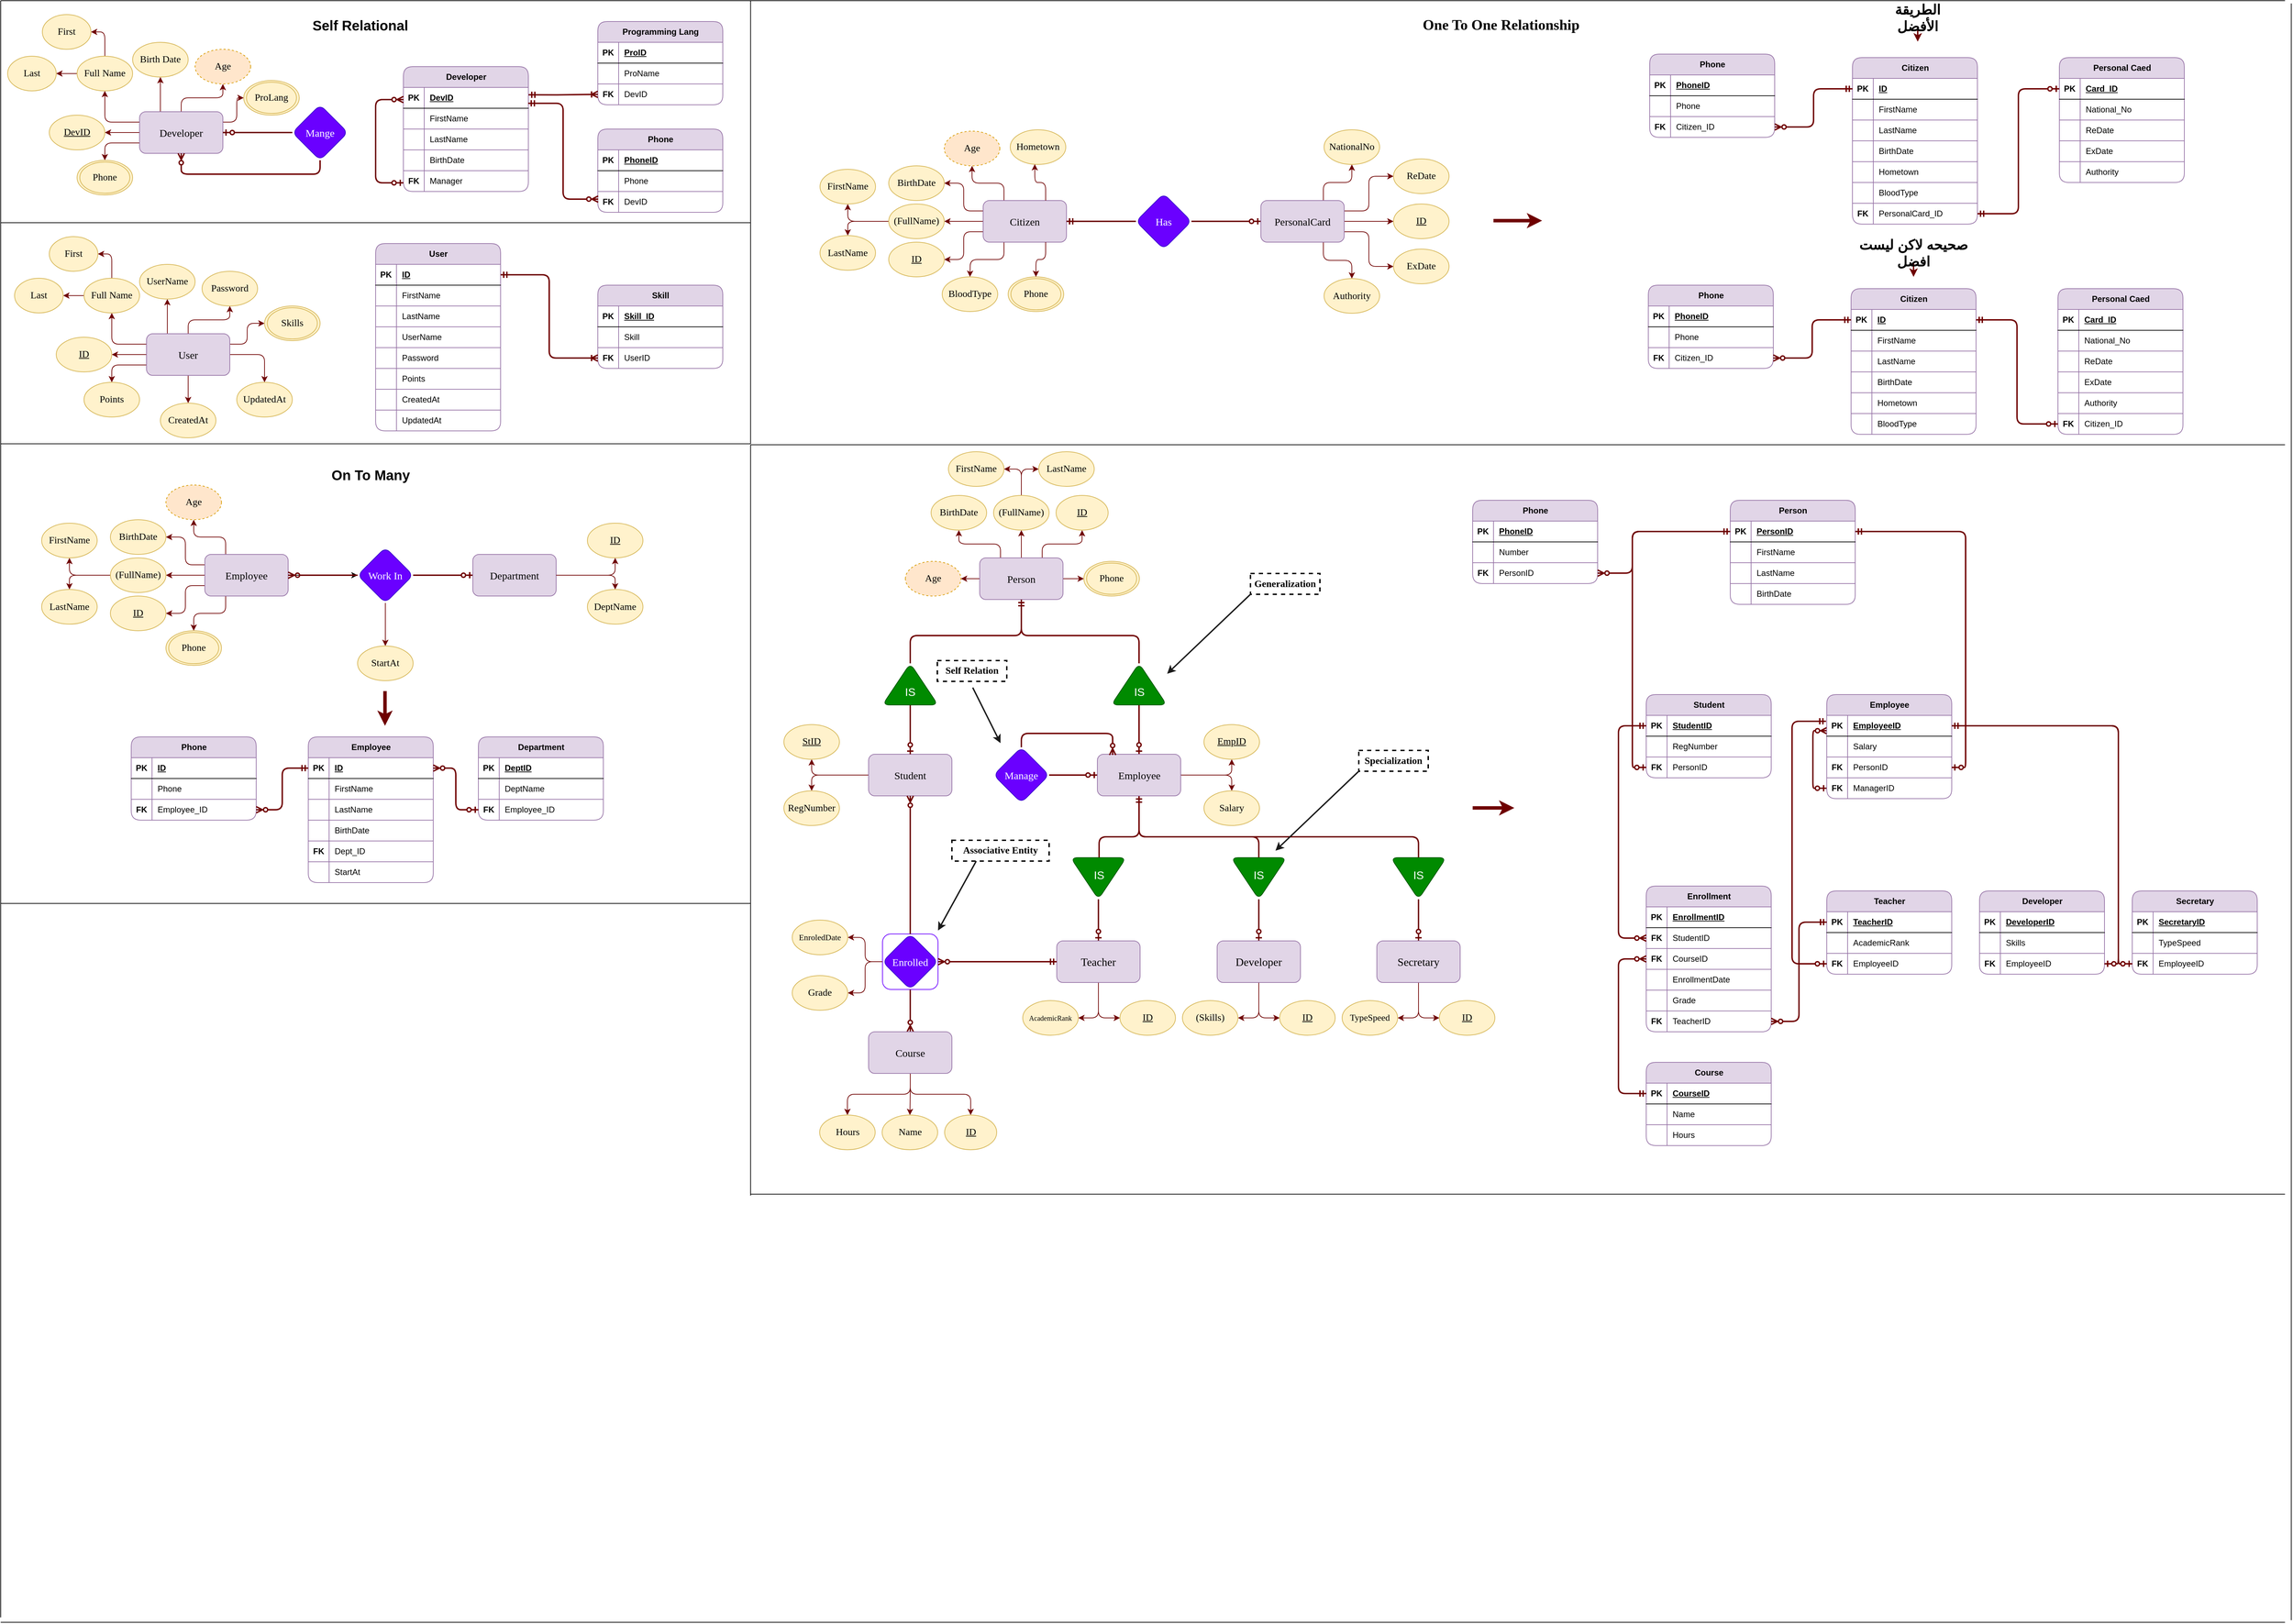 <mxfile version="28.1.0">
  <diagram name="Page-1" id="om6ZEv-6pkZuejtjCQGw">
    <mxGraphModel dx="5990" dy="3180" grid="1" gridSize="10" guides="1" tooltips="1" connect="1" arrows="1" fold="1" page="1" pageScale="1" pageWidth="3300" pageHeight="2339" math="0" shadow="0">
      <root>
        <mxCell id="0" />
        <mxCell id="1" parent="0" />
        <mxCell id="XbroPoZ5V04kRNp-avuA-568" style="edgeStyle=orthogonalEdgeStyle;rounded=1;orthogonalLoop=1;jettySize=auto;html=1;entryX=0;entryY=0.5;entryDx=0;entryDy=0;exitX=0.001;exitY=0.735;exitDx=0;exitDy=0;exitPerimeter=0;endArrow=ERzeroToOne;endFill=0;startArrow=ERzeroToMany;startFill=0;fillColor=#a20025;strokeColor=#6F0000;strokeWidth=2;" edge="1" parent="1" source="XbroPoZ5V04kRNp-avuA-453" target="XbroPoZ5V04kRNp-avuA-550">
          <mxGeometry relative="1" as="geometry">
            <Array as="points">
              <mxPoint x="2610" y="1052" />
              <mxPoint x="2610" y="1135" />
            </Array>
          </mxGeometry>
        </mxCell>
        <mxCell id="-9KR6wrbfP7dV6SgfmO--14" style="edgeStyle=orthogonalEdgeStyle;orthogonalLoop=1;jettySize=auto;html=1;fillColor=#a20025;strokeColor=#6F0000;strokeWidth=1;endSize=6;startSize=7;flowAnimation=0;shadow=0;" parent="1" source="-9KR6wrbfP7dV6SgfmO--1" target="-9KR6wrbfP7dV6SgfmO--6" edge="1">
          <mxGeometry relative="1" as="geometry" />
        </mxCell>
        <mxCell id="-9KR6wrbfP7dV6SgfmO--15" style="edgeStyle=orthogonalEdgeStyle;orthogonalLoop=1;jettySize=auto;html=1;exitX=0;exitY=0.25;exitDx=0;exitDy=0;entryX=0.5;entryY=1;entryDx=0;entryDy=0;fillColor=#a20025;strokeColor=#6F0000;strokeWidth=1;endSize=6;startSize=7;flowAnimation=0;shadow=0;" parent="1" source="-9KR6wrbfP7dV6SgfmO--1" target="-9KR6wrbfP7dV6SgfmO--9" edge="1">
          <mxGeometry relative="1" as="geometry" />
        </mxCell>
        <mxCell id="-9KR6wrbfP7dV6SgfmO--16" style="edgeStyle=orthogonalEdgeStyle;orthogonalLoop=1;jettySize=auto;html=1;exitX=0.25;exitY=0;exitDx=0;exitDy=0;entryX=0.5;entryY=1;entryDx=0;entryDy=0;fillColor=#a20025;strokeColor=#6F0000;strokeWidth=1;endSize=6;startSize=7;flowAnimation=0;shadow=0;" parent="1" source="-9KR6wrbfP7dV6SgfmO--1" target="-9KR6wrbfP7dV6SgfmO--10" edge="1">
          <mxGeometry relative="1" as="geometry" />
        </mxCell>
        <mxCell id="-9KR6wrbfP7dV6SgfmO--22" style="edgeStyle=orthogonalEdgeStyle;orthogonalLoop=1;jettySize=auto;html=1;entryX=0.5;entryY=1;entryDx=0;entryDy=0;fillColor=#a20025;strokeColor=#6F0000;strokeWidth=1;endSize=6;startSize=7;flowAnimation=0;shadow=0;" parent="1" source="-9KR6wrbfP7dV6SgfmO--1" target="-9KR6wrbfP7dV6SgfmO--11" edge="1">
          <mxGeometry relative="1" as="geometry" />
        </mxCell>
        <mxCell id="-9KR6wrbfP7dV6SgfmO--26" style="edgeStyle=orthogonalEdgeStyle;orthogonalLoop=1;jettySize=auto;html=1;exitX=1;exitY=0.25;exitDx=0;exitDy=0;entryX=0;entryY=0.5;entryDx=0;entryDy=0;fillColor=#a20025;strokeColor=#6F0000;strokeWidth=1;endSize=6;startSize=7;flowAnimation=0;shadow=0;" parent="1" source="-9KR6wrbfP7dV6SgfmO--1" target="-9KR6wrbfP7dV6SgfmO--23" edge="1">
          <mxGeometry relative="1" as="geometry" />
        </mxCell>
        <mxCell id="-9KR6wrbfP7dV6SgfmO--52" style="edgeStyle=orthogonalEdgeStyle;orthogonalLoop=1;jettySize=auto;html=1;exitX=0;exitY=0.75;exitDx=0;exitDy=0;entryX=0.5;entryY=0;entryDx=0;entryDy=0;fillColor=#a20025;strokeColor=#6F0000;strokeWidth=1;endSize=6;startSize=7;flowAnimation=0;shadow=0;" parent="1" source="-9KR6wrbfP7dV6SgfmO--1" target="-9KR6wrbfP7dV6SgfmO--50" edge="1">
          <mxGeometry relative="1" as="geometry" />
        </mxCell>
        <mxCell id="-9KR6wrbfP7dV6SgfmO--1" value="Developer" style="rounded=1;whiteSpace=wrap;html=1;fillColor=#e1d5e7;strokeColor=#9673a6;strokeWidth=1;fontFamily=Comic Sans MS;fontSize=15;" parent="1" vertex="1">
          <mxGeometry x="200" y="160" width="120" height="60" as="geometry" />
        </mxCell>
        <mxCell id="-9KR6wrbfP7dV6SgfmO--4" style="edgeStyle=orthogonalEdgeStyle;orthogonalLoop=1;jettySize=auto;html=1;entryX=0.5;entryY=1;entryDx=0;entryDy=0;strokeWidth=2;rounded=1;curved=0;fillColor=#a20025;strokeColor=#6F0000;endArrow=ERzeroToMany;endFill=0;" parent="1" source="-9KR6wrbfP7dV6SgfmO--2" target="-9KR6wrbfP7dV6SgfmO--1" edge="1">
          <mxGeometry relative="1" as="geometry">
            <Array as="points">
              <mxPoint x="460" y="250" />
              <mxPoint x="260" y="250" />
            </Array>
          </mxGeometry>
        </mxCell>
        <mxCell id="-9KR6wrbfP7dV6SgfmO--5" style="edgeStyle=orthogonalEdgeStyle;orthogonalLoop=1;jettySize=auto;html=1;entryX=1;entryY=0.5;entryDx=0;entryDy=0;fillColor=#a20025;strokeColor=#6F0000;strokeWidth=2;endArrow=ERzeroToOne;endFill=0;" parent="1" source="-9KR6wrbfP7dV6SgfmO--2" target="-9KR6wrbfP7dV6SgfmO--1" edge="1">
          <mxGeometry relative="1" as="geometry" />
        </mxCell>
        <mxCell id="-9KR6wrbfP7dV6SgfmO--2" value="Mange" style="rhombus;whiteSpace=wrap;html=1;fontSize=15;fontFamily=Comic Sans MS;fillColor=#6a00ff;strokeColor=#3700CC;rounded=1;strokeWidth=1;fontColor=#ffffff;" parent="1" vertex="1">
          <mxGeometry x="420" y="150" width="80" height="80" as="geometry" />
        </mxCell>
        <mxCell id="-9KR6wrbfP7dV6SgfmO--6" value="&lt;u&gt;DevID&lt;/u&gt;" style="ellipse;whiteSpace=wrap;html=1;fillColor=#fff2cc;strokeColor=#d6b656;fontFamily=Comic Sans MS;fontSize=14;rounded=1;" parent="1" vertex="1">
          <mxGeometry x="70" y="165" width="80" height="50" as="geometry" />
        </mxCell>
        <mxCell id="-9KR6wrbfP7dV6SgfmO--19" style="edgeStyle=orthogonalEdgeStyle;orthogonalLoop=1;jettySize=auto;html=1;entryX=1;entryY=0.5;entryDx=0;entryDy=0;fillColor=#a20025;strokeColor=#6F0000;strokeWidth=1;endSize=6;startSize=7;flowAnimation=0;shadow=0;" parent="1" source="-9KR6wrbfP7dV6SgfmO--9" target="-9KR6wrbfP7dV6SgfmO--13" edge="1">
          <mxGeometry relative="1" as="geometry" />
        </mxCell>
        <mxCell id="-9KR6wrbfP7dV6SgfmO--20" style="edgeStyle=orthogonalEdgeStyle;orthogonalLoop=1;jettySize=auto;html=1;exitX=0;exitY=0.5;exitDx=0;exitDy=0;entryX=1;entryY=0.5;entryDx=0;entryDy=0;fillColor=#a20025;strokeColor=#6F0000;strokeWidth=1;endSize=6;startSize=7;flowAnimation=0;shadow=0;" parent="1" source="-9KR6wrbfP7dV6SgfmO--9" target="-9KR6wrbfP7dV6SgfmO--12" edge="1">
          <mxGeometry relative="1" as="geometry" />
        </mxCell>
        <mxCell id="-9KR6wrbfP7dV6SgfmO--9" value="Full Name" style="ellipse;whiteSpace=wrap;html=1;fillColor=#fff2cc;strokeColor=#d6b656;fontFamily=Comic Sans MS;fontSize=14;rounded=1;" parent="1" vertex="1">
          <mxGeometry x="110" y="80" width="80" height="50" as="geometry" />
        </mxCell>
        <mxCell id="-9KR6wrbfP7dV6SgfmO--10" value="Birth Date" style="ellipse;whiteSpace=wrap;html=1;fillColor=#fff2cc;strokeColor=#d6b656;fontFamily=Comic Sans MS;fontSize=14;rounded=1;" parent="1" vertex="1">
          <mxGeometry x="190" y="60" width="80" height="50" as="geometry" />
        </mxCell>
        <mxCell id="-9KR6wrbfP7dV6SgfmO--11" value="Age" style="ellipse;whiteSpace=wrap;html=1;fontFamily=Comic Sans MS;fontSize=14;dashed=1;fillColor=#ffe6cc;strokeColor=#d79b00;rounded=1;" parent="1" vertex="1">
          <mxGeometry x="280" y="70" width="80" height="50" as="geometry" />
        </mxCell>
        <mxCell id="-9KR6wrbfP7dV6SgfmO--12" value="Last" style="ellipse;whiteSpace=wrap;html=1;fillColor=#fff2cc;strokeColor=#d6b656;fontFamily=Comic Sans MS;fontSize=14;rounded=1;" parent="1" vertex="1">
          <mxGeometry x="10" y="80" width="70" height="50" as="geometry" />
        </mxCell>
        <mxCell id="-9KR6wrbfP7dV6SgfmO--13" value="First" style="ellipse;whiteSpace=wrap;html=1;fillColor=#fff2cc;strokeColor=#d6b656;fontFamily=Comic Sans MS;fontSize=14;rounded=1;" parent="1" vertex="1">
          <mxGeometry x="60" y="20" width="70" height="50" as="geometry" />
        </mxCell>
        <mxCell id="-9KR6wrbfP7dV6SgfmO--28" value="Developer" style="shape=table;startSize=30;container=1;collapsible=1;childLayout=tableLayout;fixedRows=1;rowLines=1;fontStyle=1;align=center;resizeLast=1;html=1;fillColor=#e1d5e7;strokeColor=#9673a6;swimlaneFillColor=none;shadow=0;columnLines=1;treeFolding=0;resizeHeight=0;autosize=0;backgroundOutline=0;right=1;left=1;horizontal=1;swimlaneBody=1;swimlaneHead=1;rounded=1;" parent="1" vertex="1">
          <mxGeometry x="580" y="95" width="180" height="180" as="geometry" />
        </mxCell>
        <mxCell id="-9KR6wrbfP7dV6SgfmO--29" value="" style="shape=tableRow;horizontal=0;startSize=0;swimlaneHead=0;swimlaneBody=0;fillColor=none;collapsible=0;dropTarget=0;points=[[0,0.5],[1,0.5]];portConstraint=eastwest;top=0;left=0;right=0;bottom=1;swimlaneFillColor=none;shadow=0;rounded=1;" parent="-9KR6wrbfP7dV6SgfmO--28" vertex="1">
          <mxGeometry y="30" width="180" height="30" as="geometry" />
        </mxCell>
        <mxCell id="-9KR6wrbfP7dV6SgfmO--30" value="PK" style="shape=partialRectangle;connectable=0;fillColor=none;top=0;left=0;bottom=0;right=0;fontStyle=1;overflow=hidden;whiteSpace=wrap;html=1;swimlaneFillColor=none;shadow=0;rounded=1;" parent="-9KR6wrbfP7dV6SgfmO--29" vertex="1">
          <mxGeometry width="30" height="30" as="geometry">
            <mxRectangle width="30" height="30" as="alternateBounds" />
          </mxGeometry>
        </mxCell>
        <mxCell id="-9KR6wrbfP7dV6SgfmO--31" value="DevID" style="shape=partialRectangle;connectable=0;fillColor=none;top=0;left=0;bottom=0;right=0;align=left;spacingLeft=6;fontStyle=5;overflow=hidden;whiteSpace=wrap;html=1;swimlaneFillColor=none;shadow=0;rounded=1;" parent="-9KR6wrbfP7dV6SgfmO--29" vertex="1">
          <mxGeometry x="30" width="150" height="30" as="geometry">
            <mxRectangle width="150" height="30" as="alternateBounds" />
          </mxGeometry>
        </mxCell>
        <mxCell id="-9KR6wrbfP7dV6SgfmO--32" value="" style="shape=tableRow;horizontal=0;startSize=0;swimlaneHead=0;swimlaneBody=0;fillColor=none;collapsible=0;dropTarget=0;points=[[0,0.5],[1,0.5]];portConstraint=eastwest;top=0;left=0;right=0;bottom=0;swimlaneFillColor=none;shadow=0;rounded=1;" parent="-9KR6wrbfP7dV6SgfmO--28" vertex="1">
          <mxGeometry y="60" width="180" height="30" as="geometry" />
        </mxCell>
        <mxCell id="-9KR6wrbfP7dV6SgfmO--33" value="" style="shape=partialRectangle;connectable=0;fillColor=none;top=0;left=0;bottom=0;right=0;editable=1;overflow=hidden;whiteSpace=wrap;html=1;swimlaneFillColor=none;shadow=0;rounded=1;" parent="-9KR6wrbfP7dV6SgfmO--32" vertex="1">
          <mxGeometry width="30" height="30" as="geometry">
            <mxRectangle width="30" height="30" as="alternateBounds" />
          </mxGeometry>
        </mxCell>
        <mxCell id="-9KR6wrbfP7dV6SgfmO--34" value="FirstName" style="shape=partialRectangle;connectable=0;fillColor=none;top=0;left=0;bottom=0;right=0;align=left;spacingLeft=6;overflow=hidden;whiteSpace=wrap;html=1;swimlaneFillColor=none;shadow=0;rounded=1;" parent="-9KR6wrbfP7dV6SgfmO--32" vertex="1">
          <mxGeometry x="30" width="150" height="30" as="geometry">
            <mxRectangle width="150" height="30" as="alternateBounds" />
          </mxGeometry>
        </mxCell>
        <mxCell id="-9KR6wrbfP7dV6SgfmO--35" value="" style="shape=tableRow;horizontal=0;startSize=0;swimlaneHead=0;swimlaneBody=0;fillColor=none;collapsible=0;dropTarget=0;points=[[0,0.5],[1,0.5]];portConstraint=eastwest;top=0;left=0;right=0;bottom=0;swimlaneFillColor=none;shadow=0;rounded=1;" parent="-9KR6wrbfP7dV6SgfmO--28" vertex="1">
          <mxGeometry y="90" width="180" height="30" as="geometry" />
        </mxCell>
        <mxCell id="-9KR6wrbfP7dV6SgfmO--36" value="" style="shape=partialRectangle;connectable=0;fillColor=none;top=0;left=0;bottom=0;right=0;editable=1;overflow=hidden;whiteSpace=wrap;html=1;swimlaneFillColor=none;shadow=0;rounded=1;" parent="-9KR6wrbfP7dV6SgfmO--35" vertex="1">
          <mxGeometry width="30" height="30" as="geometry">
            <mxRectangle width="30" height="30" as="alternateBounds" />
          </mxGeometry>
        </mxCell>
        <mxCell id="-9KR6wrbfP7dV6SgfmO--37" value="LastName" style="shape=partialRectangle;connectable=0;fillColor=none;top=0;left=0;bottom=0;right=0;align=left;spacingLeft=6;overflow=hidden;whiteSpace=wrap;html=1;swimlaneFillColor=none;shadow=0;rounded=1;" parent="-9KR6wrbfP7dV6SgfmO--35" vertex="1">
          <mxGeometry x="30" width="150" height="30" as="geometry">
            <mxRectangle width="150" height="30" as="alternateBounds" />
          </mxGeometry>
        </mxCell>
        <mxCell id="-9KR6wrbfP7dV6SgfmO--38" value="" style="shape=tableRow;horizontal=0;startSize=0;swimlaneHead=0;swimlaneBody=0;fillColor=none;collapsible=0;dropTarget=0;points=[[0,0.5],[1,0.5]];portConstraint=eastwest;top=0;left=0;right=0;bottom=0;swimlaneFillColor=none;shadow=0;rounded=1;" parent="-9KR6wrbfP7dV6SgfmO--28" vertex="1">
          <mxGeometry y="120" width="180" height="30" as="geometry" />
        </mxCell>
        <mxCell id="-9KR6wrbfP7dV6SgfmO--39" value="" style="shape=partialRectangle;connectable=0;fillColor=none;top=0;left=0;bottom=0;right=0;editable=1;overflow=hidden;whiteSpace=wrap;html=1;swimlaneFillColor=none;shadow=0;rounded=1;" parent="-9KR6wrbfP7dV6SgfmO--38" vertex="1">
          <mxGeometry width="30" height="30" as="geometry">
            <mxRectangle width="30" height="30" as="alternateBounds" />
          </mxGeometry>
        </mxCell>
        <mxCell id="-9KR6wrbfP7dV6SgfmO--40" value="BirthDate" style="shape=partialRectangle;connectable=0;fillColor=none;top=0;left=0;bottom=0;right=0;align=left;spacingLeft=6;overflow=hidden;whiteSpace=wrap;html=1;swimlaneFillColor=none;shadow=0;rounded=1;" parent="-9KR6wrbfP7dV6SgfmO--38" vertex="1">
          <mxGeometry x="30" width="150" height="30" as="geometry">
            <mxRectangle width="150" height="30" as="alternateBounds" />
          </mxGeometry>
        </mxCell>
        <mxCell id="-9KR6wrbfP7dV6SgfmO--47" value="" style="shape=tableRow;horizontal=0;startSize=0;swimlaneHead=0;swimlaneBody=0;fillColor=none;collapsible=0;dropTarget=0;points=[[0,0.5],[1,0.5]];portConstraint=eastwest;top=0;left=0;right=0;bottom=0;swimlaneFillColor=none;shadow=0;rounded=1;" parent="-9KR6wrbfP7dV6SgfmO--28" vertex="1">
          <mxGeometry y="150" width="180" height="30" as="geometry" />
        </mxCell>
        <mxCell id="-9KR6wrbfP7dV6SgfmO--48" value="&lt;b&gt;FK&lt;/b&gt;" style="shape=partialRectangle;connectable=0;fillColor=none;top=0;left=0;bottom=0;right=0;editable=1;overflow=hidden;whiteSpace=wrap;html=1;swimlaneFillColor=none;shadow=0;rounded=1;" parent="-9KR6wrbfP7dV6SgfmO--47" vertex="1">
          <mxGeometry width="30" height="30" as="geometry">
            <mxRectangle width="30" height="30" as="alternateBounds" />
          </mxGeometry>
        </mxCell>
        <mxCell id="-9KR6wrbfP7dV6SgfmO--49" value="Manager" style="shape=partialRectangle;connectable=0;fillColor=none;top=0;left=0;bottom=0;right=0;align=left;spacingLeft=6;overflow=hidden;whiteSpace=wrap;html=1;swimlaneFillColor=none;shadow=0;rounded=1;" parent="-9KR6wrbfP7dV6SgfmO--47" vertex="1">
          <mxGeometry x="30" width="150" height="30" as="geometry">
            <mxRectangle width="150" height="30" as="alternateBounds" />
          </mxGeometry>
        </mxCell>
        <mxCell id="-9KR6wrbfP7dV6SgfmO--23" value="" style="ellipse;whiteSpace=wrap;html=1;fillColor=#fff2cc;strokeColor=#d6b656;fontFamily=Comic Sans MS;fontSize=14;rounded=1;" parent="1" vertex="1">
          <mxGeometry x="350" y="115" width="80" height="50" as="geometry" />
        </mxCell>
        <mxCell id="-9KR6wrbfP7dV6SgfmO--24" value="ProLang" style="ellipse;whiteSpace=wrap;html=1;fillColor=#fff2cc;strokeColor=#d6b656;fontFamily=Comic Sans MS;fontSize=14;rounded=1;" parent="1" vertex="1">
          <mxGeometry x="354" y="117.5" width="72" height="45" as="geometry" />
        </mxCell>
        <mxCell id="-9KR6wrbfP7dV6SgfmO--50" value="" style="ellipse;whiteSpace=wrap;html=1;fillColor=#fff2cc;strokeColor=#d6b656;fontFamily=Comic Sans MS;fontSize=14;rounded=1;" parent="1" vertex="1">
          <mxGeometry x="110" y="230" width="80" height="50" as="geometry" />
        </mxCell>
        <mxCell id="-9KR6wrbfP7dV6SgfmO--51" value="Phone" style="ellipse;whiteSpace=wrap;html=1;fillColor=#fff2cc;strokeColor=#d6b656;fontFamily=Comic Sans MS;fontSize=14;rounded=1;" parent="1" vertex="1">
          <mxGeometry x="114" y="232.5" width="72" height="45" as="geometry" />
        </mxCell>
        <mxCell id="-9KR6wrbfP7dV6SgfmO--56" value="Programming Lang" style="shape=table;startSize=30;container=1;collapsible=1;childLayout=tableLayout;fixedRows=1;rowLines=1;fontStyle=1;align=center;resizeLast=1;html=1;fillColor=#e1d5e7;strokeColor=#9673a6;swimlaneFillColor=none;shadow=0;columnLines=1;treeFolding=0;resizeHeight=0;autosize=0;backgroundOutline=0;right=1;left=1;horizontal=1;swimlaneBody=1;swimlaneHead=1;rounded=1;" parent="1" vertex="1">
          <mxGeometry x="860" y="30" width="180" height="120" as="geometry" />
        </mxCell>
        <mxCell id="-9KR6wrbfP7dV6SgfmO--57" value="" style="shape=tableRow;horizontal=0;startSize=0;swimlaneHead=0;swimlaneBody=0;fillColor=none;collapsible=0;dropTarget=0;points=[[0,0.5],[1,0.5]];portConstraint=eastwest;top=0;left=0;right=0;bottom=1;swimlaneFillColor=none;shadow=0;rounded=1;" parent="-9KR6wrbfP7dV6SgfmO--56" vertex="1">
          <mxGeometry y="30" width="180" height="30" as="geometry" />
        </mxCell>
        <mxCell id="-9KR6wrbfP7dV6SgfmO--58" value="PK" style="shape=partialRectangle;connectable=0;fillColor=none;top=0;left=0;bottom=0;right=0;fontStyle=1;overflow=hidden;whiteSpace=wrap;html=1;swimlaneFillColor=none;shadow=0;rounded=1;" parent="-9KR6wrbfP7dV6SgfmO--57" vertex="1">
          <mxGeometry width="30" height="30" as="geometry">
            <mxRectangle width="30" height="30" as="alternateBounds" />
          </mxGeometry>
        </mxCell>
        <mxCell id="-9KR6wrbfP7dV6SgfmO--59" value="ProID" style="shape=partialRectangle;connectable=0;fillColor=none;top=0;left=0;bottom=0;right=0;align=left;spacingLeft=6;fontStyle=5;overflow=hidden;whiteSpace=wrap;html=1;swimlaneFillColor=none;shadow=0;rounded=1;" parent="-9KR6wrbfP7dV6SgfmO--57" vertex="1">
          <mxGeometry x="30" width="150" height="30" as="geometry">
            <mxRectangle width="150" height="30" as="alternateBounds" />
          </mxGeometry>
        </mxCell>
        <mxCell id="-9KR6wrbfP7dV6SgfmO--60" value="" style="shape=tableRow;horizontal=0;startSize=0;swimlaneHead=0;swimlaneBody=0;fillColor=none;collapsible=0;dropTarget=0;points=[[0,0.5],[1,0.5]];portConstraint=eastwest;top=0;left=0;right=0;bottom=0;swimlaneFillColor=none;shadow=0;rounded=1;" parent="-9KR6wrbfP7dV6SgfmO--56" vertex="1">
          <mxGeometry y="60" width="180" height="30" as="geometry" />
        </mxCell>
        <mxCell id="-9KR6wrbfP7dV6SgfmO--61" value="" style="shape=partialRectangle;connectable=0;fillColor=none;top=0;left=0;bottom=0;right=0;editable=1;overflow=hidden;whiteSpace=wrap;html=1;swimlaneFillColor=none;shadow=0;rounded=1;" parent="-9KR6wrbfP7dV6SgfmO--60" vertex="1">
          <mxGeometry width="30" height="30" as="geometry">
            <mxRectangle width="30" height="30" as="alternateBounds" />
          </mxGeometry>
        </mxCell>
        <mxCell id="-9KR6wrbfP7dV6SgfmO--62" value="ProName" style="shape=partialRectangle;connectable=0;fillColor=none;top=0;left=0;bottom=0;right=0;align=left;spacingLeft=6;overflow=hidden;whiteSpace=wrap;html=1;swimlaneFillColor=none;shadow=0;rounded=1;" parent="-9KR6wrbfP7dV6SgfmO--60" vertex="1">
          <mxGeometry x="30" width="150" height="30" as="geometry">
            <mxRectangle width="150" height="30" as="alternateBounds" />
          </mxGeometry>
        </mxCell>
        <mxCell id="-9KR6wrbfP7dV6SgfmO--69" value="" style="shape=tableRow;horizontal=0;startSize=0;swimlaneHead=0;swimlaneBody=0;fillColor=none;collapsible=0;dropTarget=0;points=[[0,0.5],[1,0.5]];portConstraint=eastwest;top=0;left=0;right=0;bottom=0;swimlaneFillColor=none;shadow=0;rounded=1;" parent="-9KR6wrbfP7dV6SgfmO--56" vertex="1">
          <mxGeometry y="90" width="180" height="30" as="geometry" />
        </mxCell>
        <mxCell id="-9KR6wrbfP7dV6SgfmO--70" value="&lt;b&gt;FK&lt;/b&gt;" style="shape=partialRectangle;connectable=0;fillColor=none;top=0;left=0;bottom=0;right=0;editable=1;overflow=hidden;whiteSpace=wrap;html=1;swimlaneFillColor=none;shadow=0;rounded=1;" parent="-9KR6wrbfP7dV6SgfmO--69" vertex="1">
          <mxGeometry width="30" height="30" as="geometry">
            <mxRectangle width="30" height="30" as="alternateBounds" />
          </mxGeometry>
        </mxCell>
        <mxCell id="-9KR6wrbfP7dV6SgfmO--71" value="DevID" style="shape=partialRectangle;connectable=0;fillColor=none;top=0;left=0;bottom=0;right=0;align=left;spacingLeft=6;overflow=hidden;whiteSpace=wrap;html=1;swimlaneFillColor=none;shadow=0;rounded=1;" parent="-9KR6wrbfP7dV6SgfmO--69" vertex="1">
          <mxGeometry x="30" width="150" height="30" as="geometry">
            <mxRectangle width="150" height="30" as="alternateBounds" />
          </mxGeometry>
        </mxCell>
        <mxCell id="-9KR6wrbfP7dV6SgfmO--78" value="Phone" style="shape=table;startSize=30;container=1;collapsible=1;childLayout=tableLayout;fixedRows=1;rowLines=1;fontStyle=1;align=center;resizeLast=1;html=1;fillColor=#e1d5e7;strokeColor=#9673a6;swimlaneFillColor=none;shadow=0;columnLines=1;treeFolding=0;resizeHeight=0;autosize=0;backgroundOutline=0;right=1;left=1;horizontal=1;swimlaneBody=1;swimlaneHead=1;rounded=1;" parent="1" vertex="1">
          <mxGeometry x="860" y="185" width="180" height="120" as="geometry" />
        </mxCell>
        <mxCell id="-9KR6wrbfP7dV6SgfmO--79" value="" style="shape=tableRow;horizontal=0;startSize=0;swimlaneHead=0;swimlaneBody=0;fillColor=none;collapsible=0;dropTarget=0;points=[[0,0.5],[1,0.5]];portConstraint=eastwest;top=0;left=0;right=0;bottom=1;swimlaneFillColor=none;shadow=0;rounded=1;" parent="-9KR6wrbfP7dV6SgfmO--78" vertex="1">
          <mxGeometry y="30" width="180" height="30" as="geometry" />
        </mxCell>
        <mxCell id="-9KR6wrbfP7dV6SgfmO--80" value="PK" style="shape=partialRectangle;connectable=0;fillColor=none;top=0;left=0;bottom=0;right=0;fontStyle=1;overflow=hidden;whiteSpace=wrap;html=1;swimlaneFillColor=none;shadow=0;rounded=1;" parent="-9KR6wrbfP7dV6SgfmO--79" vertex="1">
          <mxGeometry width="30" height="30" as="geometry">
            <mxRectangle width="30" height="30" as="alternateBounds" />
          </mxGeometry>
        </mxCell>
        <mxCell id="-9KR6wrbfP7dV6SgfmO--81" value="PhoneID&lt;span style=&quot;white-space: pre;&quot;&gt;&#x9;&lt;/span&gt;" style="shape=partialRectangle;connectable=0;fillColor=none;top=0;left=0;bottom=0;right=0;align=left;spacingLeft=6;fontStyle=5;overflow=hidden;whiteSpace=wrap;html=1;swimlaneFillColor=none;shadow=0;rounded=1;" parent="-9KR6wrbfP7dV6SgfmO--79" vertex="1">
          <mxGeometry x="30" width="150" height="30" as="geometry">
            <mxRectangle width="150" height="30" as="alternateBounds" />
          </mxGeometry>
        </mxCell>
        <mxCell id="-9KR6wrbfP7dV6SgfmO--82" value="" style="shape=tableRow;horizontal=0;startSize=0;swimlaneHead=0;swimlaneBody=0;fillColor=none;collapsible=0;dropTarget=0;points=[[0,0.5],[1,0.5]];portConstraint=eastwest;top=0;left=0;right=0;bottom=0;swimlaneFillColor=none;shadow=0;rounded=1;" parent="-9KR6wrbfP7dV6SgfmO--78" vertex="1">
          <mxGeometry y="60" width="180" height="30" as="geometry" />
        </mxCell>
        <mxCell id="-9KR6wrbfP7dV6SgfmO--83" value="" style="shape=partialRectangle;connectable=0;fillColor=none;top=0;left=0;bottom=0;right=0;editable=1;overflow=hidden;whiteSpace=wrap;html=1;swimlaneFillColor=none;shadow=0;rounded=1;" parent="-9KR6wrbfP7dV6SgfmO--82" vertex="1">
          <mxGeometry width="30" height="30" as="geometry">
            <mxRectangle width="30" height="30" as="alternateBounds" />
          </mxGeometry>
        </mxCell>
        <mxCell id="-9KR6wrbfP7dV6SgfmO--84" value="Phone" style="shape=partialRectangle;connectable=0;fillColor=none;top=0;left=0;bottom=0;right=0;align=left;spacingLeft=6;overflow=hidden;whiteSpace=wrap;html=1;swimlaneFillColor=none;shadow=0;rounded=1;" parent="-9KR6wrbfP7dV6SgfmO--82" vertex="1">
          <mxGeometry x="30" width="150" height="30" as="geometry">
            <mxRectangle width="150" height="30" as="alternateBounds" />
          </mxGeometry>
        </mxCell>
        <mxCell id="-9KR6wrbfP7dV6SgfmO--85" value="" style="shape=tableRow;horizontal=0;startSize=0;swimlaneHead=0;swimlaneBody=0;fillColor=none;collapsible=0;dropTarget=0;points=[[0,0.5],[1,0.5]];portConstraint=eastwest;top=0;left=0;right=0;bottom=0;swimlaneFillColor=none;shadow=0;rounded=1;" parent="-9KR6wrbfP7dV6SgfmO--78" vertex="1">
          <mxGeometry y="90" width="180" height="30" as="geometry" />
        </mxCell>
        <mxCell id="-9KR6wrbfP7dV6SgfmO--86" value="&lt;b&gt;FK&lt;/b&gt;" style="shape=partialRectangle;connectable=0;fillColor=none;top=0;left=0;bottom=0;right=0;editable=1;overflow=hidden;whiteSpace=wrap;html=1;swimlaneFillColor=none;shadow=0;rounded=1;" parent="-9KR6wrbfP7dV6SgfmO--85" vertex="1">
          <mxGeometry width="30" height="30" as="geometry">
            <mxRectangle width="30" height="30" as="alternateBounds" />
          </mxGeometry>
        </mxCell>
        <mxCell id="-9KR6wrbfP7dV6SgfmO--87" value="DevID" style="shape=partialRectangle;connectable=0;fillColor=none;top=0;left=0;bottom=0;right=0;align=left;spacingLeft=6;overflow=hidden;whiteSpace=wrap;html=1;swimlaneFillColor=none;shadow=0;rounded=1;" parent="-9KR6wrbfP7dV6SgfmO--85" vertex="1">
          <mxGeometry x="30" width="150" height="30" as="geometry">
            <mxRectangle width="150" height="30" as="alternateBounds" />
          </mxGeometry>
        </mxCell>
        <mxCell id="-9KR6wrbfP7dV6SgfmO--90" style="edgeStyle=orthogonalEdgeStyle;orthogonalLoop=1;jettySize=auto;html=1;entryX=0;entryY=0.5;entryDx=0;entryDy=0;strokeWidth=2;fillColor=#a20025;strokeColor=#6F0000;startArrow=ERzeroToMany;startFill=0;endArrow=ERzeroToOne;endFill=0;" parent="1" edge="1">
          <mxGeometry relative="1" as="geometry">
            <mxPoint x="580" y="142.5" as="sourcePoint" />
            <mxPoint x="580" y="262.5" as="targetPoint" />
            <Array as="points">
              <mxPoint x="540" y="142.5" />
              <mxPoint x="540" y="262.5" />
            </Array>
          </mxGeometry>
        </mxCell>
        <mxCell id="-9KR6wrbfP7dV6SgfmO--95" style="edgeStyle=orthogonalEdgeStyle;orthogonalLoop=1;jettySize=auto;html=1;entryX=0;entryY=0.5;entryDx=0;entryDy=0;exitX=1.002;exitY=0.355;exitDx=0;exitDy=0;exitPerimeter=0;fillColor=#a20025;strokeColor=#6F0000;strokeWidth=2;endArrow=ERoneToMany;endFill=0;startArrow=ERmandOne;startFill=0;" parent="1" source="-9KR6wrbfP7dV6SgfmO--29" target="-9KR6wrbfP7dV6SgfmO--69" edge="1">
          <mxGeometry relative="1" as="geometry" />
        </mxCell>
        <mxCell id="-9KR6wrbfP7dV6SgfmO--96" style="edgeStyle=orthogonalEdgeStyle;orthogonalLoop=1;jettySize=auto;html=1;entryX=0.003;entryY=0.365;entryDx=0;entryDy=0;entryPerimeter=0;exitX=0.998;exitY=0.764;exitDx=0;exitDy=0;exitPerimeter=0;fillColor=#a20025;strokeColor=#6F0000;strokeWidth=2;endArrow=ERzeroToMany;endFill=0;startArrow=ERmandOne;startFill=0;" parent="1" source="-9KR6wrbfP7dV6SgfmO--29" target="-9KR6wrbfP7dV6SgfmO--85" edge="1">
          <mxGeometry relative="1" as="geometry" />
        </mxCell>
        <mxCell id="-9KR6wrbfP7dV6SgfmO--98" value="&lt;h1&gt;&lt;font style=&quot;font-size: 20px;&quot;&gt;Self Relational&lt;/font&gt;&lt;/h1&gt;" style="text;html=1;align=center;verticalAlign=middle;whiteSpace=wrap;rounded=1;" parent="1" vertex="1">
          <mxGeometry x="438" y="20" width="160" height="30" as="geometry" />
        </mxCell>
        <mxCell id="-9KR6wrbfP7dV6SgfmO--100" value="" style="endArrow=none;html=1;" parent="1" edge="1">
          <mxGeometry width="50" height="50" relative="1" as="geometry">
            <mxPoint y="320" as="sourcePoint" />
            <mxPoint x="1080" y="320" as="targetPoint" />
          </mxGeometry>
        </mxCell>
        <mxCell id="-9KR6wrbfP7dV6SgfmO--101" value="" style="endArrow=none;html=1;" parent="1" edge="1">
          <mxGeometry width="50" height="50" relative="1" as="geometry">
            <mxPoint x="1080" y="320" as="sourcePoint" />
            <mxPoint x="1080" as="targetPoint" />
          </mxGeometry>
        </mxCell>
        <mxCell id="-9KR6wrbfP7dV6SgfmO--166" style="edgeStyle=orthogonalEdgeStyle;orthogonalLoop=1;jettySize=auto;html=1;fillColor=#a20025;strokeColor=#6F0000;strokeWidth=1;endSize=6;startSize=7;flowAnimation=0;shadow=0;" parent="1" source="-9KR6wrbfP7dV6SgfmO--172" target="-9KR6wrbfP7dV6SgfmO--176" edge="1">
          <mxGeometry relative="1" as="geometry" />
        </mxCell>
        <mxCell id="-9KR6wrbfP7dV6SgfmO--167" style="edgeStyle=orthogonalEdgeStyle;orthogonalLoop=1;jettySize=auto;html=1;exitX=0;exitY=0.25;exitDx=0;exitDy=0;entryX=0.5;entryY=1;entryDx=0;entryDy=0;fillColor=#a20025;strokeColor=#6F0000;strokeWidth=1;endSize=6;startSize=7;flowAnimation=0;shadow=0;" parent="1" source="-9KR6wrbfP7dV6SgfmO--172" target="-9KR6wrbfP7dV6SgfmO--179" edge="1">
          <mxGeometry relative="1" as="geometry" />
        </mxCell>
        <mxCell id="-9KR6wrbfP7dV6SgfmO--168" style="edgeStyle=orthogonalEdgeStyle;orthogonalLoop=1;jettySize=auto;html=1;exitX=0.25;exitY=0;exitDx=0;exitDy=0;entryX=0.5;entryY=1;entryDx=0;entryDy=0;fillColor=#a20025;strokeColor=#6F0000;strokeWidth=1;endSize=6;startSize=7;flowAnimation=0;shadow=0;" parent="1" source="-9KR6wrbfP7dV6SgfmO--172" target="-9KR6wrbfP7dV6SgfmO--180" edge="1">
          <mxGeometry relative="1" as="geometry" />
        </mxCell>
        <mxCell id="-9KR6wrbfP7dV6SgfmO--169" style="edgeStyle=orthogonalEdgeStyle;orthogonalLoop=1;jettySize=auto;html=1;entryX=0.5;entryY=1;entryDx=0;entryDy=0;fillColor=#a20025;strokeColor=#6F0000;strokeWidth=1;endSize=6;startSize=7;flowAnimation=0;shadow=0;" parent="1" source="-9KR6wrbfP7dV6SgfmO--172" target="-9KR6wrbfP7dV6SgfmO--181" edge="1">
          <mxGeometry relative="1" as="geometry" />
        </mxCell>
        <mxCell id="-9KR6wrbfP7dV6SgfmO--170" style="edgeStyle=orthogonalEdgeStyle;orthogonalLoop=1;jettySize=auto;html=1;exitX=1;exitY=0.25;exitDx=0;exitDy=0;entryX=0;entryY=0.5;entryDx=0;entryDy=0;fillColor=#a20025;strokeColor=#6F0000;strokeWidth=1;endSize=6;startSize=7;flowAnimation=0;shadow=0;" parent="1" source="-9KR6wrbfP7dV6SgfmO--172" target="-9KR6wrbfP7dV6SgfmO--184" edge="1">
          <mxGeometry relative="1" as="geometry" />
        </mxCell>
        <mxCell id="-9KR6wrbfP7dV6SgfmO--171" style="edgeStyle=orthogonalEdgeStyle;orthogonalLoop=1;jettySize=auto;html=1;exitX=0;exitY=0.75;exitDx=0;exitDy=0;entryX=0.5;entryY=0;entryDx=0;entryDy=0;fillColor=#a20025;strokeColor=#6F0000;strokeWidth=1;endSize=6;startSize=7;flowAnimation=0;shadow=0;" parent="1" source="-9KR6wrbfP7dV6SgfmO--172" target="-9KR6wrbfP7dV6SgfmO--186" edge="1">
          <mxGeometry relative="1" as="geometry" />
        </mxCell>
        <mxCell id="-9KR6wrbfP7dV6SgfmO--190" style="edgeStyle=orthogonalEdgeStyle;orthogonalLoop=1;jettySize=auto;html=1;entryX=0.5;entryY=0;entryDx=0;entryDy=0;fillColor=#a20025;strokeColor=#6F0000;strokeWidth=1;" parent="1" source="-9KR6wrbfP7dV6SgfmO--172" target="-9KR6wrbfP7dV6SgfmO--189" edge="1">
          <mxGeometry relative="1" as="geometry" />
        </mxCell>
        <mxCell id="-9KR6wrbfP7dV6SgfmO--191" style="edgeStyle=orthogonalEdgeStyle;orthogonalLoop=1;jettySize=auto;html=1;entryX=0.5;entryY=0;entryDx=0;entryDy=0;fillColor=#a20025;strokeColor=#6F0000;strokeWidth=1;" parent="1" source="-9KR6wrbfP7dV6SgfmO--172" target="-9KR6wrbfP7dV6SgfmO--188" edge="1">
          <mxGeometry relative="1" as="geometry" />
        </mxCell>
        <mxCell id="-9KR6wrbfP7dV6SgfmO--172" value="User" style="rounded=1;whiteSpace=wrap;html=1;fillColor=#e1d5e7;strokeColor=#9673a6;strokeWidth=1;fontFamily=Comic Sans MS;fontSize=15;" parent="1" vertex="1">
          <mxGeometry x="210" y="480" width="120" height="60" as="geometry" />
        </mxCell>
        <mxCell id="-9KR6wrbfP7dV6SgfmO--176" value="&lt;u&gt;ID&lt;/u&gt;" style="ellipse;whiteSpace=wrap;html=1;fillColor=#fff2cc;strokeColor=#d6b656;fontFamily=Comic Sans MS;fontSize=14;rounded=1;" parent="1" vertex="1">
          <mxGeometry x="80" y="485" width="80" height="50" as="geometry" />
        </mxCell>
        <mxCell id="-9KR6wrbfP7dV6SgfmO--177" style="edgeStyle=orthogonalEdgeStyle;orthogonalLoop=1;jettySize=auto;html=1;entryX=1;entryY=0.5;entryDx=0;entryDy=0;fillColor=#a20025;strokeColor=#6F0000;strokeWidth=1;endSize=6;startSize=7;flowAnimation=0;shadow=0;" parent="1" source="-9KR6wrbfP7dV6SgfmO--179" target="-9KR6wrbfP7dV6SgfmO--183" edge="1">
          <mxGeometry relative="1" as="geometry" />
        </mxCell>
        <mxCell id="-9KR6wrbfP7dV6SgfmO--178" style="edgeStyle=orthogonalEdgeStyle;orthogonalLoop=1;jettySize=auto;html=1;exitX=0;exitY=0.5;exitDx=0;exitDy=0;entryX=1;entryY=0.5;entryDx=0;entryDy=0;fillColor=#a20025;strokeColor=#6F0000;strokeWidth=1;endSize=6;startSize=7;flowAnimation=0;shadow=0;" parent="1" source="-9KR6wrbfP7dV6SgfmO--179" target="-9KR6wrbfP7dV6SgfmO--182" edge="1">
          <mxGeometry relative="1" as="geometry" />
        </mxCell>
        <mxCell id="-9KR6wrbfP7dV6SgfmO--179" value="Full Name" style="ellipse;whiteSpace=wrap;html=1;fillColor=#fff2cc;strokeColor=#d6b656;fontFamily=Comic Sans MS;fontSize=14;rounded=1;" parent="1" vertex="1">
          <mxGeometry x="120" y="400" width="80" height="50" as="geometry" />
        </mxCell>
        <mxCell id="-9KR6wrbfP7dV6SgfmO--180" value="UserName" style="ellipse;whiteSpace=wrap;html=1;fillColor=#fff2cc;strokeColor=#d6b656;fontFamily=Comic Sans MS;fontSize=14;rounded=1;" parent="1" vertex="1">
          <mxGeometry x="200" y="380" width="80" height="50" as="geometry" />
        </mxCell>
        <mxCell id="-9KR6wrbfP7dV6SgfmO--181" value="Password" style="ellipse;whiteSpace=wrap;html=1;fontFamily=Comic Sans MS;fontSize=14;fillColor=#fff2cc;strokeColor=#d6b656;rounded=1;" parent="1" vertex="1">
          <mxGeometry x="290" y="390" width="80" height="50" as="geometry" />
        </mxCell>
        <mxCell id="-9KR6wrbfP7dV6SgfmO--182" value="Last" style="ellipse;whiteSpace=wrap;html=1;fillColor=#fff2cc;strokeColor=#d6b656;fontFamily=Comic Sans MS;fontSize=14;rounded=1;" parent="1" vertex="1">
          <mxGeometry x="20" y="400" width="70" height="50" as="geometry" />
        </mxCell>
        <mxCell id="-9KR6wrbfP7dV6SgfmO--183" value="First" style="ellipse;whiteSpace=wrap;html=1;fillColor=#fff2cc;strokeColor=#d6b656;fontFamily=Comic Sans MS;fontSize=14;rounded=1;" parent="1" vertex="1">
          <mxGeometry x="70" y="340" width="70" height="50" as="geometry" />
        </mxCell>
        <mxCell id="-9KR6wrbfP7dV6SgfmO--184" value="" style="ellipse;whiteSpace=wrap;html=1;fillColor=#fff2cc;strokeColor=#d6b656;fontFamily=Comic Sans MS;fontSize=14;rounded=1;" parent="1" vertex="1">
          <mxGeometry x="380" y="440" width="80" height="50" as="geometry" />
        </mxCell>
        <mxCell id="-9KR6wrbfP7dV6SgfmO--185" value="Skills" style="ellipse;whiteSpace=wrap;html=1;fillColor=#fff2cc;strokeColor=#d6b656;fontFamily=Comic Sans MS;fontSize=14;rounded=1;" parent="1" vertex="1">
          <mxGeometry x="384" y="442.5" width="72" height="45" as="geometry" />
        </mxCell>
        <mxCell id="-9KR6wrbfP7dV6SgfmO--186" value="Points" style="ellipse;whiteSpace=wrap;html=1;fillColor=#fff2cc;strokeColor=#d6b656;fontFamily=Comic Sans MS;fontSize=14;rounded=1;" parent="1" vertex="1">
          <mxGeometry x="120" y="550" width="80" height="50" as="geometry" />
        </mxCell>
        <mxCell id="-9KR6wrbfP7dV6SgfmO--188" value="CreatedAt" style="ellipse;whiteSpace=wrap;html=1;fillColor=#fff2cc;strokeColor=#d6b656;fontFamily=Comic Sans MS;fontSize=14;rounded=1;" parent="1" vertex="1">
          <mxGeometry x="230" y="580" width="80" height="50" as="geometry" />
        </mxCell>
        <mxCell id="-9KR6wrbfP7dV6SgfmO--189" value="UpdatedAt" style="ellipse;whiteSpace=wrap;html=1;fillColor=#fff2cc;strokeColor=#d6b656;fontFamily=Comic Sans MS;fontSize=14;rounded=1;" parent="1" vertex="1">
          <mxGeometry x="340" y="550" width="80" height="50" as="geometry" />
        </mxCell>
        <mxCell id="-9KR6wrbfP7dV6SgfmO--193" value="User" style="shape=table;startSize=30;container=1;collapsible=1;childLayout=tableLayout;fixedRows=1;rowLines=1;fontStyle=1;align=center;resizeLast=1;html=1;fillColor=#e1d5e7;strokeColor=#9673a6;swimlaneFillColor=none;shadow=0;columnLines=1;treeFolding=0;resizeHeight=0;autosize=0;backgroundOutline=0;right=1;left=1;horizontal=1;swimlaneBody=1;swimlaneHead=1;rounded=1;" parent="1" vertex="1">
          <mxGeometry x="540" y="350" width="180" height="270" as="geometry" />
        </mxCell>
        <mxCell id="-9KR6wrbfP7dV6SgfmO--194" value="" style="shape=tableRow;horizontal=0;startSize=0;swimlaneHead=0;swimlaneBody=0;fillColor=none;collapsible=0;dropTarget=0;points=[[0,0.5],[1,0.5]];portConstraint=eastwest;top=0;left=0;right=0;bottom=1;swimlaneFillColor=none;shadow=0;rounded=1;" parent="-9KR6wrbfP7dV6SgfmO--193" vertex="1">
          <mxGeometry y="30" width="180" height="30" as="geometry" />
        </mxCell>
        <mxCell id="-9KR6wrbfP7dV6SgfmO--195" value="PK" style="shape=partialRectangle;connectable=0;fillColor=none;top=0;left=0;bottom=0;right=0;fontStyle=1;overflow=hidden;whiteSpace=wrap;html=1;swimlaneFillColor=none;shadow=0;rounded=1;" parent="-9KR6wrbfP7dV6SgfmO--194" vertex="1">
          <mxGeometry width="30" height="30" as="geometry">
            <mxRectangle width="30" height="30" as="alternateBounds" />
          </mxGeometry>
        </mxCell>
        <mxCell id="-9KR6wrbfP7dV6SgfmO--196" value="ID" style="shape=partialRectangle;connectable=0;fillColor=none;top=0;left=0;bottom=0;right=0;align=left;spacingLeft=6;fontStyle=5;overflow=hidden;whiteSpace=wrap;html=1;swimlaneFillColor=none;shadow=0;rounded=1;" parent="-9KR6wrbfP7dV6SgfmO--194" vertex="1">
          <mxGeometry x="30" width="150" height="30" as="geometry">
            <mxRectangle width="150" height="30" as="alternateBounds" />
          </mxGeometry>
        </mxCell>
        <mxCell id="-9KR6wrbfP7dV6SgfmO--197" value="" style="shape=tableRow;horizontal=0;startSize=0;swimlaneHead=0;swimlaneBody=0;fillColor=none;collapsible=0;dropTarget=0;points=[[0,0.5],[1,0.5]];portConstraint=eastwest;top=0;left=0;right=0;bottom=0;swimlaneFillColor=none;shadow=0;rounded=1;" parent="-9KR6wrbfP7dV6SgfmO--193" vertex="1">
          <mxGeometry y="60" width="180" height="30" as="geometry" />
        </mxCell>
        <mxCell id="-9KR6wrbfP7dV6SgfmO--198" value="" style="shape=partialRectangle;connectable=0;fillColor=none;top=0;left=0;bottom=0;right=0;editable=1;overflow=hidden;whiteSpace=wrap;html=1;swimlaneFillColor=none;shadow=0;rounded=1;" parent="-9KR6wrbfP7dV6SgfmO--197" vertex="1">
          <mxGeometry width="30" height="30" as="geometry">
            <mxRectangle width="30" height="30" as="alternateBounds" />
          </mxGeometry>
        </mxCell>
        <mxCell id="-9KR6wrbfP7dV6SgfmO--199" value="FirstName" style="shape=partialRectangle;connectable=0;fillColor=none;top=0;left=0;bottom=0;right=0;align=left;spacingLeft=6;overflow=hidden;whiteSpace=wrap;html=1;swimlaneFillColor=none;shadow=0;rounded=1;" parent="-9KR6wrbfP7dV6SgfmO--197" vertex="1">
          <mxGeometry x="30" width="150" height="30" as="geometry">
            <mxRectangle width="150" height="30" as="alternateBounds" />
          </mxGeometry>
        </mxCell>
        <mxCell id="-9KR6wrbfP7dV6SgfmO--200" value="" style="shape=tableRow;horizontal=0;startSize=0;swimlaneHead=0;swimlaneBody=0;fillColor=none;collapsible=0;dropTarget=0;points=[[0,0.5],[1,0.5]];portConstraint=eastwest;top=0;left=0;right=0;bottom=0;swimlaneFillColor=none;shadow=0;rounded=1;" parent="-9KR6wrbfP7dV6SgfmO--193" vertex="1">
          <mxGeometry y="90" width="180" height="30" as="geometry" />
        </mxCell>
        <mxCell id="-9KR6wrbfP7dV6SgfmO--201" value="" style="shape=partialRectangle;connectable=0;fillColor=none;top=0;left=0;bottom=0;right=0;editable=1;overflow=hidden;whiteSpace=wrap;html=1;swimlaneFillColor=none;shadow=0;rounded=1;" parent="-9KR6wrbfP7dV6SgfmO--200" vertex="1">
          <mxGeometry width="30" height="30" as="geometry">
            <mxRectangle width="30" height="30" as="alternateBounds" />
          </mxGeometry>
        </mxCell>
        <mxCell id="-9KR6wrbfP7dV6SgfmO--202" value="LastName" style="shape=partialRectangle;connectable=0;fillColor=none;top=0;left=0;bottom=0;right=0;align=left;spacingLeft=6;overflow=hidden;whiteSpace=wrap;html=1;swimlaneFillColor=none;shadow=0;rounded=1;" parent="-9KR6wrbfP7dV6SgfmO--200" vertex="1">
          <mxGeometry x="30" width="150" height="30" as="geometry">
            <mxRectangle width="150" height="30" as="alternateBounds" />
          </mxGeometry>
        </mxCell>
        <mxCell id="-9KR6wrbfP7dV6SgfmO--203" value="" style="shape=tableRow;horizontal=0;startSize=0;swimlaneHead=0;swimlaneBody=0;fillColor=none;collapsible=0;dropTarget=0;points=[[0,0.5],[1,0.5]];portConstraint=eastwest;top=0;left=0;right=0;bottom=0;swimlaneFillColor=none;shadow=0;rounded=1;" parent="-9KR6wrbfP7dV6SgfmO--193" vertex="1">
          <mxGeometry y="120" width="180" height="30" as="geometry" />
        </mxCell>
        <mxCell id="-9KR6wrbfP7dV6SgfmO--204" value="" style="shape=partialRectangle;connectable=0;fillColor=none;top=0;left=0;bottom=0;right=0;editable=1;overflow=hidden;whiteSpace=wrap;html=1;swimlaneFillColor=none;shadow=0;rounded=1;" parent="-9KR6wrbfP7dV6SgfmO--203" vertex="1">
          <mxGeometry width="30" height="30" as="geometry">
            <mxRectangle width="30" height="30" as="alternateBounds" />
          </mxGeometry>
        </mxCell>
        <mxCell id="-9KR6wrbfP7dV6SgfmO--205" value="UserName" style="shape=partialRectangle;connectable=0;fillColor=none;top=0;left=0;bottom=0;right=0;align=left;spacingLeft=6;overflow=hidden;whiteSpace=wrap;html=1;swimlaneFillColor=none;shadow=0;rounded=1;" parent="-9KR6wrbfP7dV6SgfmO--203" vertex="1">
          <mxGeometry x="30" width="150" height="30" as="geometry">
            <mxRectangle width="150" height="30" as="alternateBounds" />
          </mxGeometry>
        </mxCell>
        <mxCell id="-9KR6wrbfP7dV6SgfmO--209" value="" style="shape=tableRow;horizontal=0;startSize=0;swimlaneHead=0;swimlaneBody=0;fillColor=none;collapsible=0;dropTarget=0;points=[[0,0.5],[1,0.5]];portConstraint=eastwest;top=0;left=0;right=0;bottom=0;swimlaneFillColor=none;shadow=0;rounded=1;" parent="-9KR6wrbfP7dV6SgfmO--193" vertex="1">
          <mxGeometry y="150" width="180" height="30" as="geometry" />
        </mxCell>
        <mxCell id="-9KR6wrbfP7dV6SgfmO--210" value="" style="shape=partialRectangle;connectable=0;fillColor=none;top=0;left=0;bottom=0;right=0;editable=1;overflow=hidden;whiteSpace=wrap;html=1;swimlaneFillColor=none;shadow=0;rounded=1;" parent="-9KR6wrbfP7dV6SgfmO--209" vertex="1">
          <mxGeometry width="30" height="30" as="geometry">
            <mxRectangle width="30" height="30" as="alternateBounds" />
          </mxGeometry>
        </mxCell>
        <mxCell id="-9KR6wrbfP7dV6SgfmO--211" value="Password" style="shape=partialRectangle;connectable=0;fillColor=none;top=0;left=0;bottom=0;right=0;align=left;spacingLeft=6;overflow=hidden;whiteSpace=wrap;html=1;swimlaneFillColor=none;shadow=0;rounded=1;" parent="-9KR6wrbfP7dV6SgfmO--209" vertex="1">
          <mxGeometry x="30" width="150" height="30" as="geometry">
            <mxRectangle width="150" height="30" as="alternateBounds" />
          </mxGeometry>
        </mxCell>
        <mxCell id="-9KR6wrbfP7dV6SgfmO--212" value="" style="shape=tableRow;horizontal=0;startSize=0;swimlaneHead=0;swimlaneBody=0;fillColor=none;collapsible=0;dropTarget=0;points=[[0,0.5],[1,0.5]];portConstraint=eastwest;top=0;left=0;right=0;bottom=0;swimlaneFillColor=none;shadow=0;rounded=1;" parent="-9KR6wrbfP7dV6SgfmO--193" vertex="1">
          <mxGeometry y="180" width="180" height="30" as="geometry" />
        </mxCell>
        <mxCell id="-9KR6wrbfP7dV6SgfmO--213" value="" style="shape=partialRectangle;connectable=0;fillColor=none;top=0;left=0;bottom=0;right=0;editable=1;overflow=hidden;whiteSpace=wrap;html=1;swimlaneFillColor=none;shadow=0;rounded=1;" parent="-9KR6wrbfP7dV6SgfmO--212" vertex="1">
          <mxGeometry width="30" height="30" as="geometry">
            <mxRectangle width="30" height="30" as="alternateBounds" />
          </mxGeometry>
        </mxCell>
        <mxCell id="-9KR6wrbfP7dV6SgfmO--214" value="Points" style="shape=partialRectangle;connectable=0;fillColor=none;top=0;left=0;bottom=0;right=0;align=left;spacingLeft=6;overflow=hidden;whiteSpace=wrap;html=1;swimlaneFillColor=none;shadow=0;rounded=1;" parent="-9KR6wrbfP7dV6SgfmO--212" vertex="1">
          <mxGeometry x="30" width="150" height="30" as="geometry">
            <mxRectangle width="150" height="30" as="alternateBounds" />
          </mxGeometry>
        </mxCell>
        <mxCell id="-9KR6wrbfP7dV6SgfmO--215" value="" style="shape=tableRow;horizontal=0;startSize=0;swimlaneHead=0;swimlaneBody=0;fillColor=none;collapsible=0;dropTarget=0;points=[[0,0.5],[1,0.5]];portConstraint=eastwest;top=0;left=0;right=0;bottom=0;swimlaneFillColor=none;shadow=0;rounded=1;" parent="-9KR6wrbfP7dV6SgfmO--193" vertex="1">
          <mxGeometry y="210" width="180" height="30" as="geometry" />
        </mxCell>
        <mxCell id="-9KR6wrbfP7dV6SgfmO--216" value="" style="shape=partialRectangle;connectable=0;fillColor=none;top=0;left=0;bottom=0;right=0;editable=1;overflow=hidden;whiteSpace=wrap;html=1;swimlaneFillColor=none;shadow=0;rounded=1;" parent="-9KR6wrbfP7dV6SgfmO--215" vertex="1">
          <mxGeometry width="30" height="30" as="geometry">
            <mxRectangle width="30" height="30" as="alternateBounds" />
          </mxGeometry>
        </mxCell>
        <mxCell id="-9KR6wrbfP7dV6SgfmO--217" value="CreatedAt" style="shape=partialRectangle;connectable=0;fillColor=none;top=0;left=0;bottom=0;right=0;align=left;spacingLeft=6;overflow=hidden;whiteSpace=wrap;html=1;swimlaneFillColor=none;shadow=0;rounded=1;" parent="-9KR6wrbfP7dV6SgfmO--215" vertex="1">
          <mxGeometry x="30" width="150" height="30" as="geometry">
            <mxRectangle width="150" height="30" as="alternateBounds" />
          </mxGeometry>
        </mxCell>
        <mxCell id="-9KR6wrbfP7dV6SgfmO--218" value="" style="shape=tableRow;horizontal=0;startSize=0;swimlaneHead=0;swimlaneBody=0;fillColor=none;collapsible=0;dropTarget=0;points=[[0,0.5],[1,0.5]];portConstraint=eastwest;top=0;left=0;right=0;bottom=0;swimlaneFillColor=none;shadow=0;rounded=1;" parent="-9KR6wrbfP7dV6SgfmO--193" vertex="1">
          <mxGeometry y="240" width="180" height="30" as="geometry" />
        </mxCell>
        <mxCell id="-9KR6wrbfP7dV6SgfmO--219" value="" style="shape=partialRectangle;connectable=0;fillColor=none;top=0;left=0;bottom=0;right=0;editable=1;overflow=hidden;whiteSpace=wrap;html=1;swimlaneFillColor=none;shadow=0;rounded=1;" parent="-9KR6wrbfP7dV6SgfmO--218" vertex="1">
          <mxGeometry width="30" height="30" as="geometry">
            <mxRectangle width="30" height="30" as="alternateBounds" />
          </mxGeometry>
        </mxCell>
        <mxCell id="-9KR6wrbfP7dV6SgfmO--220" value="UpdatedAt" style="shape=partialRectangle;connectable=0;fillColor=none;top=0;left=0;bottom=0;right=0;align=left;spacingLeft=6;overflow=hidden;whiteSpace=wrap;html=1;swimlaneFillColor=none;shadow=0;rounded=1;" parent="-9KR6wrbfP7dV6SgfmO--218" vertex="1">
          <mxGeometry x="30" width="150" height="30" as="geometry">
            <mxRectangle width="150" height="30" as="alternateBounds" />
          </mxGeometry>
        </mxCell>
        <mxCell id="-9KR6wrbfP7dV6SgfmO--221" value="Skill" style="shape=table;startSize=30;container=1;collapsible=1;childLayout=tableLayout;fixedRows=1;rowLines=1;fontStyle=1;align=center;resizeLast=1;html=1;fillColor=#e1d5e7;strokeColor=#9673a6;swimlaneFillColor=none;shadow=0;columnLines=1;treeFolding=0;resizeHeight=0;autosize=0;backgroundOutline=0;right=1;left=1;horizontal=1;swimlaneBody=1;swimlaneHead=1;rounded=1;" parent="1" vertex="1">
          <mxGeometry x="860" y="410" width="180" height="120" as="geometry" />
        </mxCell>
        <mxCell id="-9KR6wrbfP7dV6SgfmO--222" value="" style="shape=tableRow;horizontal=0;startSize=0;swimlaneHead=0;swimlaneBody=0;fillColor=none;collapsible=0;dropTarget=0;points=[[0,0.5],[1,0.5]];portConstraint=eastwest;top=0;left=0;right=0;bottom=1;swimlaneFillColor=none;shadow=0;rounded=1;" parent="-9KR6wrbfP7dV6SgfmO--221" vertex="1">
          <mxGeometry y="30" width="180" height="30" as="geometry" />
        </mxCell>
        <mxCell id="-9KR6wrbfP7dV6SgfmO--223" value="PK" style="shape=partialRectangle;connectable=0;fillColor=none;top=0;left=0;bottom=0;right=0;fontStyle=1;overflow=hidden;whiteSpace=wrap;html=1;swimlaneFillColor=none;shadow=0;rounded=1;" parent="-9KR6wrbfP7dV6SgfmO--222" vertex="1">
          <mxGeometry width="30" height="30" as="geometry">
            <mxRectangle width="30" height="30" as="alternateBounds" />
          </mxGeometry>
        </mxCell>
        <mxCell id="-9KR6wrbfP7dV6SgfmO--224" value="Skill_ID" style="shape=partialRectangle;connectable=0;fillColor=none;top=0;left=0;bottom=0;right=0;align=left;spacingLeft=6;fontStyle=5;overflow=hidden;whiteSpace=wrap;html=1;swimlaneFillColor=none;shadow=0;rounded=1;" parent="-9KR6wrbfP7dV6SgfmO--222" vertex="1">
          <mxGeometry x="30" width="150" height="30" as="geometry">
            <mxRectangle width="150" height="30" as="alternateBounds" />
          </mxGeometry>
        </mxCell>
        <mxCell id="-9KR6wrbfP7dV6SgfmO--225" value="" style="shape=tableRow;horizontal=0;startSize=0;swimlaneHead=0;swimlaneBody=0;fillColor=none;collapsible=0;dropTarget=0;points=[[0,0.5],[1,0.5]];portConstraint=eastwest;top=0;left=0;right=0;bottom=0;swimlaneFillColor=none;shadow=0;rounded=1;" parent="-9KR6wrbfP7dV6SgfmO--221" vertex="1">
          <mxGeometry y="60" width="180" height="30" as="geometry" />
        </mxCell>
        <mxCell id="-9KR6wrbfP7dV6SgfmO--226" value="" style="shape=partialRectangle;connectable=0;fillColor=none;top=0;left=0;bottom=0;right=0;editable=1;overflow=hidden;whiteSpace=wrap;html=1;swimlaneFillColor=none;shadow=0;rounded=1;" parent="-9KR6wrbfP7dV6SgfmO--225" vertex="1">
          <mxGeometry width="30" height="30" as="geometry">
            <mxRectangle width="30" height="30" as="alternateBounds" />
          </mxGeometry>
        </mxCell>
        <mxCell id="-9KR6wrbfP7dV6SgfmO--227" value="Skill" style="shape=partialRectangle;connectable=0;fillColor=none;top=0;left=0;bottom=0;right=0;align=left;spacingLeft=6;overflow=hidden;whiteSpace=wrap;html=1;swimlaneFillColor=none;shadow=0;rounded=1;" parent="-9KR6wrbfP7dV6SgfmO--225" vertex="1">
          <mxGeometry x="30" width="150" height="30" as="geometry">
            <mxRectangle width="150" height="30" as="alternateBounds" />
          </mxGeometry>
        </mxCell>
        <mxCell id="-9KR6wrbfP7dV6SgfmO--234" value="" style="shape=tableRow;horizontal=0;startSize=0;swimlaneHead=0;swimlaneBody=0;fillColor=none;collapsible=0;dropTarget=0;points=[[0,0.5],[1,0.5]];portConstraint=eastwest;top=0;left=0;right=0;bottom=0;swimlaneFillColor=none;shadow=0;rounded=1;" parent="-9KR6wrbfP7dV6SgfmO--221" vertex="1">
          <mxGeometry y="90" width="180" height="30" as="geometry" />
        </mxCell>
        <mxCell id="-9KR6wrbfP7dV6SgfmO--235" value="&lt;b&gt;FK&lt;/b&gt;" style="shape=partialRectangle;connectable=0;fillColor=none;top=0;left=0;bottom=0;right=0;editable=1;overflow=hidden;whiteSpace=wrap;html=1;swimlaneFillColor=none;shadow=0;rounded=1;" parent="-9KR6wrbfP7dV6SgfmO--234" vertex="1">
          <mxGeometry width="30" height="30" as="geometry">
            <mxRectangle width="30" height="30" as="alternateBounds" />
          </mxGeometry>
        </mxCell>
        <mxCell id="-9KR6wrbfP7dV6SgfmO--236" value="UserID" style="shape=partialRectangle;connectable=0;fillColor=none;top=0;left=0;bottom=0;right=0;align=left;spacingLeft=6;overflow=hidden;whiteSpace=wrap;html=1;swimlaneFillColor=none;shadow=0;rounded=1;" parent="-9KR6wrbfP7dV6SgfmO--234" vertex="1">
          <mxGeometry x="30" width="150" height="30" as="geometry">
            <mxRectangle width="150" height="30" as="alternateBounds" />
          </mxGeometry>
        </mxCell>
        <mxCell id="-9KR6wrbfP7dV6SgfmO--237" style="edgeStyle=orthogonalEdgeStyle;orthogonalLoop=1;jettySize=auto;html=1;entryX=0;entryY=0.5;entryDx=0;entryDy=0;fillColor=#a20025;strokeColor=#6F0000;strokeWidth=2;endArrow=ERoneToMany;endFill=0;startArrow=ERmandOne;startFill=0;" parent="1" source="-9KR6wrbfP7dV6SgfmO--194" target="-9KR6wrbfP7dV6SgfmO--234" edge="1">
          <mxGeometry relative="1" as="geometry" />
        </mxCell>
        <mxCell id="-9KR6wrbfP7dV6SgfmO--238" value="" style="endArrow=none;html=1;" parent="1" edge="1">
          <mxGeometry width="50" height="50" relative="1" as="geometry">
            <mxPoint y="638.57" as="sourcePoint" />
            <mxPoint x="1080" y="638.57" as="targetPoint" />
          </mxGeometry>
        </mxCell>
        <mxCell id="-9KR6wrbfP7dV6SgfmO--239" value="" style="endArrow=none;html=1;" parent="1" edge="1">
          <mxGeometry width="50" height="50" relative="1" as="geometry">
            <mxPoint x="1080" y="638.57" as="sourcePoint" />
            <mxPoint x="1080" y="318.57" as="targetPoint" />
          </mxGeometry>
        </mxCell>
        <mxCell id="-9KR6wrbfP7dV6SgfmO--261" style="edgeStyle=orthogonalEdgeStyle;orthogonalLoop=1;jettySize=auto;html=1;entryX=1;entryY=0.5;entryDx=0;entryDy=0;fillColor=#a20025;strokeColor=#6F0000;" parent="1" source="-9KR6wrbfP7dV6SgfmO--240" target="-9KR6wrbfP7dV6SgfmO--251" edge="1">
          <mxGeometry relative="1" as="geometry" />
        </mxCell>
        <mxCell id="-9KR6wrbfP7dV6SgfmO--262" style="edgeStyle=orthogonalEdgeStyle;orthogonalLoop=1;jettySize=auto;html=1;exitX=0;exitY=0.75;exitDx=0;exitDy=0;entryX=1;entryY=0.5;entryDx=0;entryDy=0;fillColor=#a20025;strokeColor=#6F0000;" parent="1" source="-9KR6wrbfP7dV6SgfmO--240" target="-9KR6wrbfP7dV6SgfmO--250" edge="1">
          <mxGeometry relative="1" as="geometry" />
        </mxCell>
        <mxCell id="-9KR6wrbfP7dV6SgfmO--264" style="edgeStyle=orthogonalEdgeStyle;orthogonalLoop=1;jettySize=auto;html=1;exitX=0;exitY=0.25;exitDx=0;exitDy=0;entryX=1;entryY=0.5;entryDx=0;entryDy=0;fillColor=#a20025;strokeColor=#6F0000;" parent="1" source="-9KR6wrbfP7dV6SgfmO--240" target="-9KR6wrbfP7dV6SgfmO--263" edge="1">
          <mxGeometry relative="1" as="geometry" />
        </mxCell>
        <mxCell id="-9KR6wrbfP7dV6SgfmO--266" style="edgeStyle=orthogonalEdgeStyle;orthogonalLoop=1;jettySize=auto;html=1;exitX=0.25;exitY=0;exitDx=0;exitDy=0;entryX=0.5;entryY=1;entryDx=0;entryDy=0;fillColor=#a20025;strokeColor=#6F0000;" parent="1" source="-9KR6wrbfP7dV6SgfmO--240" target="-9KR6wrbfP7dV6SgfmO--265" edge="1">
          <mxGeometry relative="1" as="geometry" />
        </mxCell>
        <mxCell id="-9KR6wrbfP7dV6SgfmO--272" style="edgeStyle=orthogonalEdgeStyle;orthogonalLoop=1;jettySize=auto;html=1;exitX=0.25;exitY=1;exitDx=0;exitDy=0;entryX=0.5;entryY=0;entryDx=0;entryDy=0;fillColor=#a20025;strokeColor=#6F0000;" parent="1" source="-9KR6wrbfP7dV6SgfmO--240" edge="1">
          <mxGeometry relative="1" as="geometry">
            <mxPoint x="1396" y="398.0" as="targetPoint" />
          </mxGeometry>
        </mxCell>
        <mxCell id="-9KR6wrbfP7dV6SgfmO--240" value="Citizen" style="rounded=1;whiteSpace=wrap;html=1;fillColor=#e1d5e7;strokeColor=#9673a6;strokeWidth=1;fontFamily=Comic Sans MS;fontSize=15;" parent="1" vertex="1">
          <mxGeometry x="1415" y="288" width="120" height="60" as="geometry" />
        </mxCell>
        <mxCell id="-9KR6wrbfP7dV6SgfmO--248" style="edgeStyle=orthogonalEdgeStyle;orthogonalLoop=1;jettySize=auto;html=1;entryX=0;entryY=0.5;entryDx=0;entryDy=0;fillColor=#a20025;strokeColor=#6F0000;strokeWidth=2;endArrow=ERzeroToOne;endFill=0;" parent="1" source="-9KR6wrbfP7dV6SgfmO--241" target="-9KR6wrbfP7dV6SgfmO--246" edge="1">
          <mxGeometry relative="1" as="geometry" />
        </mxCell>
        <mxCell id="-9KR6wrbfP7dV6SgfmO--249" style="edgeStyle=orthogonalEdgeStyle;orthogonalLoop=1;jettySize=auto;html=1;entryX=1;entryY=0.5;entryDx=0;entryDy=0;fillColor=#a20025;strokeColor=#6F0000;strokeWidth=2;endArrow=ERmandOne;endFill=0;" parent="1" source="-9KR6wrbfP7dV6SgfmO--241" target="-9KR6wrbfP7dV6SgfmO--240" edge="1">
          <mxGeometry relative="1" as="geometry" />
        </mxCell>
        <mxCell id="-9KR6wrbfP7dV6SgfmO--241" value="Has" style="rhombus;whiteSpace=wrap;html=1;fontSize=15;fontFamily=Comic Sans MS;fillColor=#6a00ff;strokeColor=#3700CC;rounded=1;strokeWidth=1;fontColor=#ffffff;" parent="1" vertex="1">
          <mxGeometry x="1635" y="278" width="80" height="80" as="geometry" />
        </mxCell>
        <mxCell id="-9KR6wrbfP7dV6SgfmO--286" style="edgeStyle=orthogonalEdgeStyle;orthogonalLoop=1;jettySize=auto;html=1;entryX=0;entryY=0.5;entryDx=0;entryDy=0;fillColor=#a20025;strokeColor=#6F0000;" parent="1" source="-9KR6wrbfP7dV6SgfmO--246" target="-9KR6wrbfP7dV6SgfmO--281" edge="1">
          <mxGeometry relative="1" as="geometry" />
        </mxCell>
        <mxCell id="-9KR6wrbfP7dV6SgfmO--287" style="edgeStyle=orthogonalEdgeStyle;orthogonalLoop=1;jettySize=auto;html=1;exitX=1;exitY=0.25;exitDx=0;exitDy=0;entryX=0;entryY=0.5;entryDx=0;entryDy=0;fillColor=#a20025;strokeColor=#6F0000;" parent="1" source="-9KR6wrbfP7dV6SgfmO--246" target="-9KR6wrbfP7dV6SgfmO--282" edge="1">
          <mxGeometry relative="1" as="geometry" />
        </mxCell>
        <mxCell id="-9KR6wrbfP7dV6SgfmO--288" style="edgeStyle=orthogonalEdgeStyle;orthogonalLoop=1;jettySize=auto;html=1;exitX=1;exitY=0.75;exitDx=0;exitDy=0;entryX=0;entryY=0.5;entryDx=0;entryDy=0;fillColor=#a20025;strokeColor=#6F0000;" parent="1" source="-9KR6wrbfP7dV6SgfmO--246" target="-9KR6wrbfP7dV6SgfmO--283" edge="1">
          <mxGeometry relative="1" as="geometry" />
        </mxCell>
        <mxCell id="-9KR6wrbfP7dV6SgfmO--289" style="edgeStyle=orthogonalEdgeStyle;orthogonalLoop=1;jettySize=auto;html=1;exitX=0.75;exitY=1;exitDx=0;exitDy=0;entryX=0.5;entryY=0;entryDx=0;entryDy=0;fillColor=#a20025;strokeColor=#6F0000;" parent="1" source="-9KR6wrbfP7dV6SgfmO--246" target="-9KR6wrbfP7dV6SgfmO--285" edge="1">
          <mxGeometry relative="1" as="geometry" />
        </mxCell>
        <mxCell id="-9KR6wrbfP7dV6SgfmO--290" style="edgeStyle=orthogonalEdgeStyle;orthogonalLoop=1;jettySize=auto;html=1;exitX=0.75;exitY=0;exitDx=0;exitDy=0;entryX=0.5;entryY=1;entryDx=0;entryDy=0;fillColor=#a20025;strokeColor=#6F0000;" parent="1" source="-9KR6wrbfP7dV6SgfmO--246" target="-9KR6wrbfP7dV6SgfmO--284" edge="1">
          <mxGeometry relative="1" as="geometry" />
        </mxCell>
        <mxCell id="-9KR6wrbfP7dV6SgfmO--246" value="PersonalCard" style="rounded=1;whiteSpace=wrap;html=1;fillColor=#e1d5e7;strokeColor=#9673a6;strokeWidth=1;fontFamily=Comic Sans MS;fontSize=15;" parent="1" vertex="1">
          <mxGeometry x="1815" y="288" width="120" height="60" as="geometry" />
        </mxCell>
        <mxCell id="-9KR6wrbfP7dV6SgfmO--250" value="&lt;u&gt;ID&lt;/u&gt;" style="ellipse;whiteSpace=wrap;html=1;fillColor=#fff2cc;strokeColor=#d6b656;fontFamily=Comic Sans MS;fontSize=14;rounded=1;" parent="1" vertex="1">
          <mxGeometry x="1279" y="348" width="80" height="50" as="geometry" />
        </mxCell>
        <mxCell id="-9KR6wrbfP7dV6SgfmO--259" style="edgeStyle=orthogonalEdgeStyle;orthogonalLoop=1;jettySize=auto;html=1;exitX=0;exitY=0.5;exitDx=0;exitDy=0;entryX=0.5;entryY=1;entryDx=0;entryDy=0;fillColor=#a20025;strokeColor=#6F0000;" parent="1" source="-9KR6wrbfP7dV6SgfmO--251" target="-9KR6wrbfP7dV6SgfmO--253" edge="1">
          <mxGeometry relative="1" as="geometry" />
        </mxCell>
        <mxCell id="-9KR6wrbfP7dV6SgfmO--260" style="edgeStyle=orthogonalEdgeStyle;orthogonalLoop=1;jettySize=auto;html=1;entryX=0.5;entryY=0;entryDx=0;entryDy=0;fillColor=#a20025;strokeColor=#6F0000;" parent="1" source="-9KR6wrbfP7dV6SgfmO--251" target="-9KR6wrbfP7dV6SgfmO--252" edge="1">
          <mxGeometry relative="1" as="geometry" />
        </mxCell>
        <mxCell id="-9KR6wrbfP7dV6SgfmO--251" value="(FullName)" style="ellipse;whiteSpace=wrap;html=1;fillColor=#fff2cc;strokeColor=#d6b656;fontFamily=Comic Sans MS;fontSize=14;rounded=1;" parent="1" vertex="1">
          <mxGeometry x="1279" y="293" width="80" height="50" as="geometry" />
        </mxCell>
        <mxCell id="-9KR6wrbfP7dV6SgfmO--252" value="LastName" style="ellipse;whiteSpace=wrap;html=1;fillColor=#fff2cc;strokeColor=#d6b656;fontFamily=Comic Sans MS;fontSize=14;rounded=1;" parent="1" vertex="1">
          <mxGeometry x="1180" y="338.5" width="80" height="50" as="geometry" />
        </mxCell>
        <mxCell id="-9KR6wrbfP7dV6SgfmO--253" value="FirstName" style="ellipse;whiteSpace=wrap;html=1;fillColor=#fff2cc;strokeColor=#d6b656;fontFamily=Comic Sans MS;fontSize=14;rounded=1;" parent="1" vertex="1">
          <mxGeometry x="1180" y="243" width="80" height="50" as="geometry" />
        </mxCell>
        <mxCell id="-9KR6wrbfP7dV6SgfmO--263" value="BirthDate" style="ellipse;whiteSpace=wrap;html=1;fillColor=#fff2cc;strokeColor=#d6b656;fontFamily=Comic Sans MS;fontSize=14;rounded=1;" parent="1" vertex="1">
          <mxGeometry x="1279" y="238" width="80" height="50" as="geometry" />
        </mxCell>
        <mxCell id="-9KR6wrbfP7dV6SgfmO--265" value="Age" style="ellipse;whiteSpace=wrap;html=1;fillColor=#ffe6cc;strokeColor=#d79b00;fontFamily=Comic Sans MS;fontSize=14;dashed=1;rounded=1;" parent="1" vertex="1">
          <mxGeometry x="1359" y="188" width="80" height="50" as="geometry" />
        </mxCell>
        <mxCell id="-9KR6wrbfP7dV6SgfmO--273" value="Hometown" style="ellipse;whiteSpace=wrap;html=1;fillColor=#fff2cc;strokeColor=#d6b656;fontFamily=Comic Sans MS;fontSize=14;rounded=1;" parent="1" vertex="1">
          <mxGeometry x="1454" y="186" width="80" height="50" as="geometry" />
        </mxCell>
        <mxCell id="-9KR6wrbfP7dV6SgfmO--275" style="edgeStyle=orthogonalEdgeStyle;orthogonalLoop=1;jettySize=auto;html=1;exitX=0.75;exitY=0;exitDx=0;exitDy=0;entryX=0.442;entryY=0.992;entryDx=0;entryDy=0;entryPerimeter=0;fillColor=#a20025;strokeColor=#6F0000;" parent="1" source="-9KR6wrbfP7dV6SgfmO--240" target="-9KR6wrbfP7dV6SgfmO--273" edge="1">
          <mxGeometry relative="1" as="geometry" />
        </mxCell>
        <mxCell id="-9KR6wrbfP7dV6SgfmO--276" value="BloodType" style="ellipse;whiteSpace=wrap;html=1;fillColor=#fff2cc;strokeColor=#d6b656;fontFamily=Comic Sans MS;fontSize=14;rounded=1;" parent="1" vertex="1">
          <mxGeometry x="1356" y="398" width="80" height="50" as="geometry" />
        </mxCell>
        <mxCell id="-9KR6wrbfP7dV6SgfmO--278" value="" style="ellipse;whiteSpace=wrap;html=1;fillColor=#fff2cc;strokeColor=#d6b656;fontFamily=Comic Sans MS;fontSize=14;rounded=1;" parent="1" vertex="1">
          <mxGeometry x="1451" y="398" width="80" height="50" as="geometry" />
        </mxCell>
        <mxCell id="-9KR6wrbfP7dV6SgfmO--279" value="Phone" style="ellipse;whiteSpace=wrap;html=1;fillColor=#fff2cc;strokeColor=#d6b656;fontFamily=Comic Sans MS;fontSize=14;rounded=1;" parent="1" vertex="1">
          <mxGeometry x="1455" y="400.5" width="72" height="45" as="geometry" />
        </mxCell>
        <mxCell id="-9KR6wrbfP7dV6SgfmO--280" style="edgeStyle=orthogonalEdgeStyle;orthogonalLoop=1;jettySize=auto;html=1;exitX=0.75;exitY=1;exitDx=0;exitDy=0;entryX=0.5;entryY=0;entryDx=0;entryDy=0;fillColor=#a20025;strokeColor=#6F0000;" parent="1" source="-9KR6wrbfP7dV6SgfmO--240" target="-9KR6wrbfP7dV6SgfmO--278" edge="1">
          <mxGeometry relative="1" as="geometry" />
        </mxCell>
        <mxCell id="-9KR6wrbfP7dV6SgfmO--281" value="&lt;u&gt;ID&lt;/u&gt;" style="ellipse;whiteSpace=wrap;html=1;fillColor=#fff2cc;strokeColor=#d6b656;fontFamily=Comic Sans MS;fontSize=14;rounded=1;" parent="1" vertex="1">
          <mxGeometry x="2006" y="293" width="80" height="50" as="geometry" />
        </mxCell>
        <mxCell id="-9KR6wrbfP7dV6SgfmO--282" value="ReDate" style="ellipse;whiteSpace=wrap;html=1;fillColor=#fff2cc;strokeColor=#d6b656;fontFamily=Comic Sans MS;fontSize=14;rounded=1;" parent="1" vertex="1">
          <mxGeometry x="2006" y="228" width="80" height="50" as="geometry" />
        </mxCell>
        <mxCell id="-9KR6wrbfP7dV6SgfmO--283" value="ExDate" style="ellipse;whiteSpace=wrap;html=1;fillColor=#fff2cc;strokeColor=#d6b656;fontFamily=Comic Sans MS;fontSize=14;rounded=1;" parent="1" vertex="1">
          <mxGeometry x="2006" y="358" width="80" height="50" as="geometry" />
        </mxCell>
        <mxCell id="-9KR6wrbfP7dV6SgfmO--284" value="NationalNo" style="ellipse;whiteSpace=wrap;html=1;fillColor=#fff2cc;strokeColor=#d6b656;fontFamily=Comic Sans MS;fontSize=14;rounded=1;" parent="1" vertex="1">
          <mxGeometry x="1906" y="186" width="80" height="50" as="geometry" />
        </mxCell>
        <mxCell id="-9KR6wrbfP7dV6SgfmO--285" value="Authority" style="ellipse;whiteSpace=wrap;html=1;fillColor=#fff2cc;strokeColor=#d6b656;fontFamily=Comic Sans MS;fontSize=14;rounded=1;" parent="1" vertex="1">
          <mxGeometry x="1906" y="400.5" width="80" height="50" as="geometry" />
        </mxCell>
        <mxCell id="-9KR6wrbfP7dV6SgfmO--291" value="Citizen" style="shape=table;startSize=30;container=1;collapsible=1;childLayout=tableLayout;fixedRows=1;rowLines=1;fontStyle=1;align=center;resizeLast=1;html=1;fillColor=#e1d5e7;strokeColor=#9673a6;swimlaneFillColor=none;shadow=0;columnLines=1;treeFolding=0;resizeHeight=0;autosize=0;backgroundOutline=0;right=1;left=1;horizontal=1;swimlaneBody=1;swimlaneHead=1;rounded=1;" parent="1" vertex="1">
          <mxGeometry x="2667" y="82" width="180" height="240" as="geometry" />
        </mxCell>
        <mxCell id="-9KR6wrbfP7dV6SgfmO--292" value="" style="shape=tableRow;horizontal=0;startSize=0;swimlaneHead=0;swimlaneBody=0;fillColor=none;collapsible=0;dropTarget=0;points=[[0,0.5],[1,0.5]];portConstraint=eastwest;top=0;left=0;right=0;bottom=1;swimlaneFillColor=none;shadow=0;rounded=1;" parent="-9KR6wrbfP7dV6SgfmO--291" vertex="1">
          <mxGeometry y="30" width="180" height="30" as="geometry" />
        </mxCell>
        <mxCell id="-9KR6wrbfP7dV6SgfmO--293" value="PK" style="shape=partialRectangle;connectable=0;fillColor=none;top=0;left=0;bottom=0;right=0;fontStyle=1;overflow=hidden;whiteSpace=wrap;html=1;swimlaneFillColor=none;shadow=0;rounded=1;" parent="-9KR6wrbfP7dV6SgfmO--292" vertex="1">
          <mxGeometry width="30" height="30" as="geometry">
            <mxRectangle width="30" height="30" as="alternateBounds" />
          </mxGeometry>
        </mxCell>
        <mxCell id="-9KR6wrbfP7dV6SgfmO--294" value="ID" style="shape=partialRectangle;connectable=0;fillColor=none;top=0;left=0;bottom=0;right=0;align=left;spacingLeft=6;fontStyle=5;overflow=hidden;whiteSpace=wrap;html=1;swimlaneFillColor=none;shadow=0;rounded=1;" parent="-9KR6wrbfP7dV6SgfmO--292" vertex="1">
          <mxGeometry x="30" width="150" height="30" as="geometry">
            <mxRectangle width="150" height="30" as="alternateBounds" />
          </mxGeometry>
        </mxCell>
        <mxCell id="-9KR6wrbfP7dV6SgfmO--295" value="" style="shape=tableRow;horizontal=0;startSize=0;swimlaneHead=0;swimlaneBody=0;fillColor=none;collapsible=0;dropTarget=0;points=[[0,0.5],[1,0.5]];portConstraint=eastwest;top=0;left=0;right=0;bottom=0;swimlaneFillColor=none;shadow=0;rounded=1;" parent="-9KR6wrbfP7dV6SgfmO--291" vertex="1">
          <mxGeometry y="60" width="180" height="30" as="geometry" />
        </mxCell>
        <mxCell id="-9KR6wrbfP7dV6SgfmO--296" value="" style="shape=partialRectangle;connectable=0;fillColor=none;top=0;left=0;bottom=0;right=0;editable=1;overflow=hidden;whiteSpace=wrap;html=1;swimlaneFillColor=none;shadow=0;rounded=1;" parent="-9KR6wrbfP7dV6SgfmO--295" vertex="1">
          <mxGeometry width="30" height="30" as="geometry">
            <mxRectangle width="30" height="30" as="alternateBounds" />
          </mxGeometry>
        </mxCell>
        <mxCell id="-9KR6wrbfP7dV6SgfmO--297" value="FirstName" style="shape=partialRectangle;connectable=0;fillColor=none;top=0;left=0;bottom=0;right=0;align=left;spacingLeft=6;overflow=hidden;whiteSpace=wrap;html=1;swimlaneFillColor=none;shadow=0;rounded=1;" parent="-9KR6wrbfP7dV6SgfmO--295" vertex="1">
          <mxGeometry x="30" width="150" height="30" as="geometry">
            <mxRectangle width="150" height="30" as="alternateBounds" />
          </mxGeometry>
        </mxCell>
        <mxCell id="-9KR6wrbfP7dV6SgfmO--298" value="" style="shape=tableRow;horizontal=0;startSize=0;swimlaneHead=0;swimlaneBody=0;fillColor=none;collapsible=0;dropTarget=0;points=[[0,0.5],[1,0.5]];portConstraint=eastwest;top=0;left=0;right=0;bottom=0;swimlaneFillColor=none;shadow=0;rounded=1;" parent="-9KR6wrbfP7dV6SgfmO--291" vertex="1">
          <mxGeometry y="90" width="180" height="30" as="geometry" />
        </mxCell>
        <mxCell id="-9KR6wrbfP7dV6SgfmO--299" value="" style="shape=partialRectangle;connectable=0;fillColor=none;top=0;left=0;bottom=0;right=0;editable=1;overflow=hidden;whiteSpace=wrap;html=1;swimlaneFillColor=none;shadow=0;rounded=1;" parent="-9KR6wrbfP7dV6SgfmO--298" vertex="1">
          <mxGeometry width="30" height="30" as="geometry">
            <mxRectangle width="30" height="30" as="alternateBounds" />
          </mxGeometry>
        </mxCell>
        <mxCell id="-9KR6wrbfP7dV6SgfmO--300" value="LastName" style="shape=partialRectangle;connectable=0;fillColor=none;top=0;left=0;bottom=0;right=0;align=left;spacingLeft=6;overflow=hidden;whiteSpace=wrap;html=1;swimlaneFillColor=none;shadow=0;rounded=1;" parent="-9KR6wrbfP7dV6SgfmO--298" vertex="1">
          <mxGeometry x="30" width="150" height="30" as="geometry">
            <mxRectangle width="150" height="30" as="alternateBounds" />
          </mxGeometry>
        </mxCell>
        <mxCell id="-9KR6wrbfP7dV6SgfmO--301" value="" style="shape=tableRow;horizontal=0;startSize=0;swimlaneHead=0;swimlaneBody=0;fillColor=none;collapsible=0;dropTarget=0;points=[[0,0.5],[1,0.5]];portConstraint=eastwest;top=0;left=0;right=0;bottom=0;swimlaneFillColor=none;shadow=0;rounded=1;" parent="-9KR6wrbfP7dV6SgfmO--291" vertex="1">
          <mxGeometry y="120" width="180" height="30" as="geometry" />
        </mxCell>
        <mxCell id="-9KR6wrbfP7dV6SgfmO--302" value="" style="shape=partialRectangle;connectable=0;fillColor=none;top=0;left=0;bottom=0;right=0;editable=1;overflow=hidden;whiteSpace=wrap;html=1;swimlaneFillColor=none;shadow=0;rounded=1;" parent="-9KR6wrbfP7dV6SgfmO--301" vertex="1">
          <mxGeometry width="30" height="30" as="geometry">
            <mxRectangle width="30" height="30" as="alternateBounds" />
          </mxGeometry>
        </mxCell>
        <mxCell id="-9KR6wrbfP7dV6SgfmO--303" value="BirthDate" style="shape=partialRectangle;connectable=0;fillColor=none;top=0;left=0;bottom=0;right=0;align=left;spacingLeft=6;overflow=hidden;whiteSpace=wrap;html=1;swimlaneFillColor=none;shadow=0;rounded=1;" parent="-9KR6wrbfP7dV6SgfmO--301" vertex="1">
          <mxGeometry x="30" width="150" height="30" as="geometry">
            <mxRectangle width="150" height="30" as="alternateBounds" />
          </mxGeometry>
        </mxCell>
        <mxCell id="-9KR6wrbfP7dV6SgfmO--307" value="" style="shape=tableRow;horizontal=0;startSize=0;swimlaneHead=0;swimlaneBody=0;fillColor=none;collapsible=0;dropTarget=0;points=[[0,0.5],[1,0.5]];portConstraint=eastwest;top=0;left=0;right=0;bottom=0;swimlaneFillColor=none;shadow=0;rounded=1;" parent="-9KR6wrbfP7dV6SgfmO--291" vertex="1">
          <mxGeometry y="150" width="180" height="30" as="geometry" />
        </mxCell>
        <mxCell id="-9KR6wrbfP7dV6SgfmO--308" value="" style="shape=partialRectangle;connectable=0;fillColor=none;top=0;left=0;bottom=0;right=0;editable=1;overflow=hidden;whiteSpace=wrap;html=1;swimlaneFillColor=none;shadow=0;rounded=1;" parent="-9KR6wrbfP7dV6SgfmO--307" vertex="1">
          <mxGeometry width="30" height="30" as="geometry">
            <mxRectangle width="30" height="30" as="alternateBounds" />
          </mxGeometry>
        </mxCell>
        <mxCell id="-9KR6wrbfP7dV6SgfmO--309" value="Hometown" style="shape=partialRectangle;connectable=0;fillColor=none;top=0;left=0;bottom=0;right=0;align=left;spacingLeft=6;overflow=hidden;whiteSpace=wrap;html=1;swimlaneFillColor=none;shadow=0;rounded=1;" parent="-9KR6wrbfP7dV6SgfmO--307" vertex="1">
          <mxGeometry x="30" width="150" height="30" as="geometry">
            <mxRectangle width="150" height="30" as="alternateBounds" />
          </mxGeometry>
        </mxCell>
        <mxCell id="-9KR6wrbfP7dV6SgfmO--310" value="" style="shape=tableRow;horizontal=0;startSize=0;swimlaneHead=0;swimlaneBody=0;fillColor=none;collapsible=0;dropTarget=0;points=[[0,0.5],[1,0.5]];portConstraint=eastwest;top=0;left=0;right=0;bottom=0;swimlaneFillColor=none;shadow=0;rounded=1;" parent="-9KR6wrbfP7dV6SgfmO--291" vertex="1">
          <mxGeometry y="180" width="180" height="30" as="geometry" />
        </mxCell>
        <mxCell id="-9KR6wrbfP7dV6SgfmO--311" value="" style="shape=partialRectangle;connectable=0;fillColor=none;top=0;left=0;bottom=0;right=0;editable=1;overflow=hidden;whiteSpace=wrap;html=1;swimlaneFillColor=none;shadow=0;rounded=1;" parent="-9KR6wrbfP7dV6SgfmO--310" vertex="1">
          <mxGeometry width="30" height="30" as="geometry">
            <mxRectangle width="30" height="30" as="alternateBounds" />
          </mxGeometry>
        </mxCell>
        <mxCell id="-9KR6wrbfP7dV6SgfmO--312" value="BloodType" style="shape=partialRectangle;connectable=0;fillColor=none;top=0;left=0;bottom=0;right=0;align=left;spacingLeft=6;overflow=hidden;whiteSpace=wrap;html=1;swimlaneFillColor=none;shadow=0;rounded=1;" parent="-9KR6wrbfP7dV6SgfmO--310" vertex="1">
          <mxGeometry x="30" width="150" height="30" as="geometry">
            <mxRectangle width="150" height="30" as="alternateBounds" />
          </mxGeometry>
        </mxCell>
        <mxCell id="-9KR6wrbfP7dV6SgfmO--313" value="" style="shape=tableRow;horizontal=0;startSize=0;swimlaneHead=0;swimlaneBody=0;fillColor=none;collapsible=0;dropTarget=0;points=[[0,0.5],[1,0.5]];portConstraint=eastwest;top=0;left=0;right=0;bottom=0;swimlaneFillColor=none;shadow=0;rounded=1;" parent="-9KR6wrbfP7dV6SgfmO--291" vertex="1">
          <mxGeometry y="210" width="180" height="30" as="geometry" />
        </mxCell>
        <mxCell id="-9KR6wrbfP7dV6SgfmO--314" value="&lt;b&gt;FK&lt;/b&gt;" style="shape=partialRectangle;connectable=0;fillColor=none;top=0;left=0;bottom=0;right=0;editable=1;overflow=hidden;whiteSpace=wrap;html=1;swimlaneFillColor=none;shadow=0;rounded=1;" parent="-9KR6wrbfP7dV6SgfmO--313" vertex="1">
          <mxGeometry width="30" height="30" as="geometry">
            <mxRectangle width="30" height="30" as="alternateBounds" />
          </mxGeometry>
        </mxCell>
        <mxCell id="-9KR6wrbfP7dV6SgfmO--315" value="PersonalCard_ID" style="shape=partialRectangle;connectable=0;fillColor=none;top=0;left=0;bottom=0;right=0;align=left;spacingLeft=6;overflow=hidden;whiteSpace=wrap;html=1;swimlaneFillColor=none;shadow=0;rounded=1;" parent="-9KR6wrbfP7dV6SgfmO--313" vertex="1">
          <mxGeometry x="30" width="150" height="30" as="geometry">
            <mxRectangle width="150" height="30" as="alternateBounds" />
          </mxGeometry>
        </mxCell>
        <mxCell id="-9KR6wrbfP7dV6SgfmO--327" value="Personal Caed" style="shape=table;startSize=30;container=1;collapsible=1;childLayout=tableLayout;fixedRows=1;rowLines=1;fontStyle=1;align=center;resizeLast=1;html=1;fillColor=#e1d5e7;strokeColor=#9673a6;swimlaneFillColor=none;shadow=0;columnLines=1;treeFolding=0;resizeHeight=0;autosize=0;backgroundOutline=0;right=1;left=1;horizontal=1;swimlaneBody=1;swimlaneHead=1;rounded=1;" parent="1" vertex="1">
          <mxGeometry x="2965" y="82" width="180" height="180" as="geometry" />
        </mxCell>
        <mxCell id="-9KR6wrbfP7dV6SgfmO--328" value="" style="shape=tableRow;horizontal=0;startSize=0;swimlaneHead=0;swimlaneBody=0;fillColor=none;collapsible=0;dropTarget=0;points=[[0,0.5],[1,0.5]];portConstraint=eastwest;top=0;left=0;right=0;bottom=1;swimlaneFillColor=none;shadow=0;rounded=1;" parent="-9KR6wrbfP7dV6SgfmO--327" vertex="1">
          <mxGeometry y="30" width="180" height="30" as="geometry" />
        </mxCell>
        <mxCell id="-9KR6wrbfP7dV6SgfmO--329" value="PK" style="shape=partialRectangle;connectable=0;fillColor=none;top=0;left=0;bottom=0;right=0;fontStyle=1;overflow=hidden;whiteSpace=wrap;html=1;swimlaneFillColor=none;shadow=0;rounded=1;" parent="-9KR6wrbfP7dV6SgfmO--328" vertex="1">
          <mxGeometry width="30" height="30" as="geometry">
            <mxRectangle width="30" height="30" as="alternateBounds" />
          </mxGeometry>
        </mxCell>
        <mxCell id="-9KR6wrbfP7dV6SgfmO--330" value="Card_ID" style="shape=partialRectangle;connectable=0;fillColor=none;top=0;left=0;bottom=0;right=0;align=left;spacingLeft=6;fontStyle=5;overflow=hidden;whiteSpace=wrap;html=1;swimlaneFillColor=none;shadow=0;rounded=1;" parent="-9KR6wrbfP7dV6SgfmO--328" vertex="1">
          <mxGeometry x="30" width="150" height="30" as="geometry">
            <mxRectangle width="150" height="30" as="alternateBounds" />
          </mxGeometry>
        </mxCell>
        <mxCell id="-9KR6wrbfP7dV6SgfmO--331" value="" style="shape=tableRow;horizontal=0;startSize=0;swimlaneHead=0;swimlaneBody=0;fillColor=none;collapsible=0;dropTarget=0;points=[[0,0.5],[1,0.5]];portConstraint=eastwest;top=0;left=0;right=0;bottom=0;swimlaneFillColor=none;shadow=0;rounded=1;" parent="-9KR6wrbfP7dV6SgfmO--327" vertex="1">
          <mxGeometry y="60" width="180" height="30" as="geometry" />
        </mxCell>
        <mxCell id="-9KR6wrbfP7dV6SgfmO--332" value="" style="shape=partialRectangle;connectable=0;fillColor=none;top=0;left=0;bottom=0;right=0;editable=1;overflow=hidden;whiteSpace=wrap;html=1;swimlaneFillColor=none;shadow=0;rounded=1;" parent="-9KR6wrbfP7dV6SgfmO--331" vertex="1">
          <mxGeometry width="30" height="30" as="geometry">
            <mxRectangle width="30" height="30" as="alternateBounds" />
          </mxGeometry>
        </mxCell>
        <mxCell id="-9KR6wrbfP7dV6SgfmO--333" value="National_No" style="shape=partialRectangle;connectable=0;fillColor=none;top=0;left=0;bottom=0;right=0;align=left;spacingLeft=6;overflow=hidden;whiteSpace=wrap;html=1;swimlaneFillColor=none;shadow=0;rounded=1;" parent="-9KR6wrbfP7dV6SgfmO--331" vertex="1">
          <mxGeometry x="30" width="150" height="30" as="geometry">
            <mxRectangle width="150" height="30" as="alternateBounds" />
          </mxGeometry>
        </mxCell>
        <mxCell id="-9KR6wrbfP7dV6SgfmO--337" value="" style="shape=tableRow;horizontal=0;startSize=0;swimlaneHead=0;swimlaneBody=0;fillColor=none;collapsible=0;dropTarget=0;points=[[0,0.5],[1,0.5]];portConstraint=eastwest;top=0;left=0;right=0;bottom=0;swimlaneFillColor=none;shadow=0;rounded=1;" parent="-9KR6wrbfP7dV6SgfmO--327" vertex="1">
          <mxGeometry y="90" width="180" height="30" as="geometry" />
        </mxCell>
        <mxCell id="-9KR6wrbfP7dV6SgfmO--338" value="" style="shape=partialRectangle;connectable=0;fillColor=none;top=0;left=0;bottom=0;right=0;editable=1;overflow=hidden;whiteSpace=wrap;html=1;swimlaneFillColor=none;shadow=0;rounded=1;" parent="-9KR6wrbfP7dV6SgfmO--337" vertex="1">
          <mxGeometry width="30" height="30" as="geometry">
            <mxRectangle width="30" height="30" as="alternateBounds" />
          </mxGeometry>
        </mxCell>
        <mxCell id="-9KR6wrbfP7dV6SgfmO--339" value="ReDate" style="shape=partialRectangle;connectable=0;fillColor=none;top=0;left=0;bottom=0;right=0;align=left;spacingLeft=6;overflow=hidden;whiteSpace=wrap;html=1;swimlaneFillColor=none;shadow=0;rounded=1;" parent="-9KR6wrbfP7dV6SgfmO--337" vertex="1">
          <mxGeometry x="30" width="150" height="30" as="geometry">
            <mxRectangle width="150" height="30" as="alternateBounds" />
          </mxGeometry>
        </mxCell>
        <mxCell id="-9KR6wrbfP7dV6SgfmO--340" value="" style="shape=tableRow;horizontal=0;startSize=0;swimlaneHead=0;swimlaneBody=0;fillColor=none;collapsible=0;dropTarget=0;points=[[0,0.5],[1,0.5]];portConstraint=eastwest;top=0;left=0;right=0;bottom=0;swimlaneFillColor=none;shadow=0;rounded=1;" parent="-9KR6wrbfP7dV6SgfmO--327" vertex="1">
          <mxGeometry y="120" width="180" height="30" as="geometry" />
        </mxCell>
        <mxCell id="-9KR6wrbfP7dV6SgfmO--341" value="" style="shape=partialRectangle;connectable=0;fillColor=none;top=0;left=0;bottom=0;right=0;editable=1;overflow=hidden;whiteSpace=wrap;html=1;swimlaneFillColor=none;shadow=0;rounded=1;" parent="-9KR6wrbfP7dV6SgfmO--340" vertex="1">
          <mxGeometry width="30" height="30" as="geometry">
            <mxRectangle width="30" height="30" as="alternateBounds" />
          </mxGeometry>
        </mxCell>
        <mxCell id="-9KR6wrbfP7dV6SgfmO--342" value="ExDate" style="shape=partialRectangle;connectable=0;fillColor=none;top=0;left=0;bottom=0;right=0;align=left;spacingLeft=6;overflow=hidden;whiteSpace=wrap;html=1;swimlaneFillColor=none;shadow=0;rounded=1;" parent="-9KR6wrbfP7dV6SgfmO--340" vertex="1">
          <mxGeometry x="30" width="150" height="30" as="geometry">
            <mxRectangle width="150" height="30" as="alternateBounds" />
          </mxGeometry>
        </mxCell>
        <mxCell id="-9KR6wrbfP7dV6SgfmO--343" value="" style="shape=tableRow;horizontal=0;startSize=0;swimlaneHead=0;swimlaneBody=0;fillColor=none;collapsible=0;dropTarget=0;points=[[0,0.5],[1,0.5]];portConstraint=eastwest;top=0;left=0;right=0;bottom=0;swimlaneFillColor=none;shadow=0;rounded=1;" parent="-9KR6wrbfP7dV6SgfmO--327" vertex="1">
          <mxGeometry y="150" width="180" height="30" as="geometry" />
        </mxCell>
        <mxCell id="-9KR6wrbfP7dV6SgfmO--344" value="" style="shape=partialRectangle;connectable=0;fillColor=none;top=0;left=0;bottom=0;right=0;editable=1;overflow=hidden;whiteSpace=wrap;html=1;swimlaneFillColor=none;shadow=0;rounded=1;" parent="-9KR6wrbfP7dV6SgfmO--343" vertex="1">
          <mxGeometry width="30" height="30" as="geometry">
            <mxRectangle width="30" height="30" as="alternateBounds" />
          </mxGeometry>
        </mxCell>
        <mxCell id="-9KR6wrbfP7dV6SgfmO--345" value="Authority" style="shape=partialRectangle;connectable=0;fillColor=none;top=0;left=0;bottom=0;right=0;align=left;spacingLeft=6;overflow=hidden;whiteSpace=wrap;html=1;swimlaneFillColor=none;shadow=0;rounded=1;" parent="-9KR6wrbfP7dV6SgfmO--343" vertex="1">
          <mxGeometry x="30" width="150" height="30" as="geometry">
            <mxRectangle width="150" height="30" as="alternateBounds" />
          </mxGeometry>
        </mxCell>
        <mxCell id="-9KR6wrbfP7dV6SgfmO--346" value="Phone" style="shape=table;startSize=30;container=1;collapsible=1;childLayout=tableLayout;fixedRows=1;rowLines=1;fontStyle=1;align=center;resizeLast=1;html=1;fillColor=#e1d5e7;strokeColor=#9673a6;swimlaneFillColor=none;shadow=0;columnLines=1;treeFolding=0;resizeHeight=0;autosize=0;backgroundOutline=0;right=1;left=1;horizontal=1;swimlaneBody=1;swimlaneHead=1;rounded=1;" parent="1" vertex="1">
          <mxGeometry x="2375" y="77" width="180" height="120" as="geometry" />
        </mxCell>
        <mxCell id="-9KR6wrbfP7dV6SgfmO--347" value="" style="shape=tableRow;horizontal=0;startSize=0;swimlaneHead=0;swimlaneBody=0;fillColor=none;collapsible=0;dropTarget=0;points=[[0,0.5],[1,0.5]];portConstraint=eastwest;top=0;left=0;right=0;bottom=1;swimlaneFillColor=none;shadow=0;rounded=1;" parent="-9KR6wrbfP7dV6SgfmO--346" vertex="1">
          <mxGeometry y="30" width="180" height="30" as="geometry" />
        </mxCell>
        <mxCell id="-9KR6wrbfP7dV6SgfmO--348" value="PK" style="shape=partialRectangle;connectable=0;fillColor=none;top=0;left=0;bottom=0;right=0;fontStyle=1;overflow=hidden;whiteSpace=wrap;html=1;swimlaneFillColor=none;shadow=0;rounded=1;" parent="-9KR6wrbfP7dV6SgfmO--347" vertex="1">
          <mxGeometry width="30" height="30" as="geometry">
            <mxRectangle width="30" height="30" as="alternateBounds" />
          </mxGeometry>
        </mxCell>
        <mxCell id="-9KR6wrbfP7dV6SgfmO--349" value="PhoneID&lt;span style=&quot;white-space: pre;&quot;&gt;&#x9;&lt;/span&gt;" style="shape=partialRectangle;connectable=0;fillColor=none;top=0;left=0;bottom=0;right=0;align=left;spacingLeft=6;fontStyle=5;overflow=hidden;whiteSpace=wrap;html=1;swimlaneFillColor=none;shadow=0;rounded=1;" parent="-9KR6wrbfP7dV6SgfmO--347" vertex="1">
          <mxGeometry x="30" width="150" height="30" as="geometry">
            <mxRectangle width="150" height="30" as="alternateBounds" />
          </mxGeometry>
        </mxCell>
        <mxCell id="-9KR6wrbfP7dV6SgfmO--350" value="" style="shape=tableRow;horizontal=0;startSize=0;swimlaneHead=0;swimlaneBody=0;fillColor=none;collapsible=0;dropTarget=0;points=[[0,0.5],[1,0.5]];portConstraint=eastwest;top=0;left=0;right=0;bottom=0;swimlaneFillColor=none;shadow=0;rounded=1;" parent="-9KR6wrbfP7dV6SgfmO--346" vertex="1">
          <mxGeometry y="60" width="180" height="30" as="geometry" />
        </mxCell>
        <mxCell id="-9KR6wrbfP7dV6SgfmO--351" value="" style="shape=partialRectangle;connectable=0;fillColor=none;top=0;left=0;bottom=0;right=0;editable=1;overflow=hidden;whiteSpace=wrap;html=1;swimlaneFillColor=none;shadow=0;rounded=1;" parent="-9KR6wrbfP7dV6SgfmO--350" vertex="1">
          <mxGeometry width="30" height="30" as="geometry">
            <mxRectangle width="30" height="30" as="alternateBounds" />
          </mxGeometry>
        </mxCell>
        <mxCell id="-9KR6wrbfP7dV6SgfmO--352" value="Phone" style="shape=partialRectangle;connectable=0;fillColor=none;top=0;left=0;bottom=0;right=0;align=left;spacingLeft=6;overflow=hidden;whiteSpace=wrap;html=1;swimlaneFillColor=none;shadow=0;rounded=1;" parent="-9KR6wrbfP7dV6SgfmO--350" vertex="1">
          <mxGeometry x="30" width="150" height="30" as="geometry">
            <mxRectangle width="150" height="30" as="alternateBounds" />
          </mxGeometry>
        </mxCell>
        <mxCell id="-9KR6wrbfP7dV6SgfmO--353" value="" style="shape=tableRow;horizontal=0;startSize=0;swimlaneHead=0;swimlaneBody=0;fillColor=none;collapsible=0;dropTarget=0;points=[[0,0.5],[1,0.5]];portConstraint=eastwest;top=0;left=0;right=0;bottom=0;swimlaneFillColor=none;shadow=0;rounded=1;" parent="-9KR6wrbfP7dV6SgfmO--346" vertex="1">
          <mxGeometry y="90" width="180" height="30" as="geometry" />
        </mxCell>
        <mxCell id="-9KR6wrbfP7dV6SgfmO--354" value="&lt;b&gt;FK&lt;/b&gt;" style="shape=partialRectangle;connectable=0;fillColor=none;top=0;left=0;bottom=0;right=0;editable=1;overflow=hidden;whiteSpace=wrap;html=1;swimlaneFillColor=none;shadow=0;rounded=1;" parent="-9KR6wrbfP7dV6SgfmO--353" vertex="1">
          <mxGeometry width="30" height="30" as="geometry">
            <mxRectangle width="30" height="30" as="alternateBounds" />
          </mxGeometry>
        </mxCell>
        <mxCell id="-9KR6wrbfP7dV6SgfmO--355" value="Citizen_ID" style="shape=partialRectangle;connectable=0;fillColor=none;top=0;left=0;bottom=0;right=0;align=left;spacingLeft=6;overflow=hidden;whiteSpace=wrap;html=1;swimlaneFillColor=none;shadow=0;rounded=1;" parent="-9KR6wrbfP7dV6SgfmO--353" vertex="1">
          <mxGeometry x="30" width="150" height="30" as="geometry">
            <mxRectangle width="150" height="30" as="alternateBounds" />
          </mxGeometry>
        </mxCell>
        <mxCell id="-9KR6wrbfP7dV6SgfmO--356" style="edgeStyle=orthogonalEdgeStyle;orthogonalLoop=1;jettySize=auto;html=1;exitX=0;exitY=0.5;exitDx=0;exitDy=0;entryX=1;entryY=0.5;entryDx=0;entryDy=0;fillColor=#a20025;strokeColor=#6F0000;strokeWidth=2;endArrow=ERzeroToMany;endFill=0;startArrow=ERmandOne;startFill=0;" parent="1" source="-9KR6wrbfP7dV6SgfmO--292" target="-9KR6wrbfP7dV6SgfmO--353" edge="1">
          <mxGeometry relative="1" as="geometry" />
        </mxCell>
        <mxCell id="-9KR6wrbfP7dV6SgfmO--358" style="edgeStyle=orthogonalEdgeStyle;orthogonalLoop=1;jettySize=auto;html=1;exitX=1;exitY=0.5;exitDx=0;exitDy=0;entryX=0;entryY=0.5;entryDx=0;entryDy=0;fillColor=#a20025;strokeColor=#6F0000;strokeWidth=2;endArrow=ERzeroToOne;endFill=0;startArrow=ERmandOne;startFill=0;" parent="1" source="-9KR6wrbfP7dV6SgfmO--313" target="-9KR6wrbfP7dV6SgfmO--328" edge="1">
          <mxGeometry relative="1" as="geometry" />
        </mxCell>
        <mxCell id="-9KR6wrbfP7dV6SgfmO--459" value="Citizen" style="shape=table;startSize=30;container=1;collapsible=1;childLayout=tableLayout;fixedRows=1;rowLines=1;fontStyle=1;align=center;resizeLast=1;html=1;fillColor=#e1d5e7;strokeColor=#9673a6;swimlaneFillColor=none;shadow=0;columnLines=1;treeFolding=0;resizeHeight=0;autosize=0;backgroundOutline=0;right=1;left=1;horizontal=1;swimlaneBody=1;swimlaneHead=1;rounded=1;" parent="1" vertex="1">
          <mxGeometry x="2665" y="415" width="180" height="210" as="geometry" />
        </mxCell>
        <mxCell id="-9KR6wrbfP7dV6SgfmO--460" value="" style="shape=tableRow;horizontal=0;startSize=0;swimlaneHead=0;swimlaneBody=0;fillColor=none;collapsible=0;dropTarget=0;points=[[0,0.5],[1,0.5]];portConstraint=eastwest;top=0;left=0;right=0;bottom=1;swimlaneFillColor=none;shadow=0;rounded=1;" parent="-9KR6wrbfP7dV6SgfmO--459" vertex="1">
          <mxGeometry y="30" width="180" height="30" as="geometry" />
        </mxCell>
        <mxCell id="-9KR6wrbfP7dV6SgfmO--461" value="PK" style="shape=partialRectangle;connectable=0;fillColor=none;top=0;left=0;bottom=0;right=0;fontStyle=1;overflow=hidden;whiteSpace=wrap;html=1;swimlaneFillColor=none;shadow=0;rounded=1;" parent="-9KR6wrbfP7dV6SgfmO--460" vertex="1">
          <mxGeometry width="30" height="30" as="geometry">
            <mxRectangle width="30" height="30" as="alternateBounds" />
          </mxGeometry>
        </mxCell>
        <mxCell id="-9KR6wrbfP7dV6SgfmO--462" value="ID" style="shape=partialRectangle;connectable=0;fillColor=none;top=0;left=0;bottom=0;right=0;align=left;spacingLeft=6;fontStyle=5;overflow=hidden;whiteSpace=wrap;html=1;swimlaneFillColor=none;shadow=0;rounded=1;" parent="-9KR6wrbfP7dV6SgfmO--460" vertex="1">
          <mxGeometry x="30" width="150" height="30" as="geometry">
            <mxRectangle width="150" height="30" as="alternateBounds" />
          </mxGeometry>
        </mxCell>
        <mxCell id="-9KR6wrbfP7dV6SgfmO--463" value="" style="shape=tableRow;horizontal=0;startSize=0;swimlaneHead=0;swimlaneBody=0;fillColor=none;collapsible=0;dropTarget=0;points=[[0,0.5],[1,0.5]];portConstraint=eastwest;top=0;left=0;right=0;bottom=0;swimlaneFillColor=none;shadow=0;rounded=1;" parent="-9KR6wrbfP7dV6SgfmO--459" vertex="1">
          <mxGeometry y="60" width="180" height="30" as="geometry" />
        </mxCell>
        <mxCell id="-9KR6wrbfP7dV6SgfmO--464" value="" style="shape=partialRectangle;connectable=0;fillColor=none;top=0;left=0;bottom=0;right=0;editable=1;overflow=hidden;whiteSpace=wrap;html=1;swimlaneFillColor=none;shadow=0;rounded=1;" parent="-9KR6wrbfP7dV6SgfmO--463" vertex="1">
          <mxGeometry width="30" height="30" as="geometry">
            <mxRectangle width="30" height="30" as="alternateBounds" />
          </mxGeometry>
        </mxCell>
        <mxCell id="-9KR6wrbfP7dV6SgfmO--465" value="FirstName" style="shape=partialRectangle;connectable=0;fillColor=none;top=0;left=0;bottom=0;right=0;align=left;spacingLeft=6;overflow=hidden;whiteSpace=wrap;html=1;swimlaneFillColor=none;shadow=0;rounded=1;" parent="-9KR6wrbfP7dV6SgfmO--463" vertex="1">
          <mxGeometry x="30" width="150" height="30" as="geometry">
            <mxRectangle width="150" height="30" as="alternateBounds" />
          </mxGeometry>
        </mxCell>
        <mxCell id="-9KR6wrbfP7dV6SgfmO--466" value="" style="shape=tableRow;horizontal=0;startSize=0;swimlaneHead=0;swimlaneBody=0;fillColor=none;collapsible=0;dropTarget=0;points=[[0,0.5],[1,0.5]];portConstraint=eastwest;top=0;left=0;right=0;bottom=0;swimlaneFillColor=none;shadow=0;rounded=1;" parent="-9KR6wrbfP7dV6SgfmO--459" vertex="1">
          <mxGeometry y="90" width="180" height="30" as="geometry" />
        </mxCell>
        <mxCell id="-9KR6wrbfP7dV6SgfmO--467" value="" style="shape=partialRectangle;connectable=0;fillColor=none;top=0;left=0;bottom=0;right=0;editable=1;overflow=hidden;whiteSpace=wrap;html=1;swimlaneFillColor=none;shadow=0;rounded=1;" parent="-9KR6wrbfP7dV6SgfmO--466" vertex="1">
          <mxGeometry width="30" height="30" as="geometry">
            <mxRectangle width="30" height="30" as="alternateBounds" />
          </mxGeometry>
        </mxCell>
        <mxCell id="-9KR6wrbfP7dV6SgfmO--468" value="LastName" style="shape=partialRectangle;connectable=0;fillColor=none;top=0;left=0;bottom=0;right=0;align=left;spacingLeft=6;overflow=hidden;whiteSpace=wrap;html=1;swimlaneFillColor=none;shadow=0;rounded=1;" parent="-9KR6wrbfP7dV6SgfmO--466" vertex="1">
          <mxGeometry x="30" width="150" height="30" as="geometry">
            <mxRectangle width="150" height="30" as="alternateBounds" />
          </mxGeometry>
        </mxCell>
        <mxCell id="-9KR6wrbfP7dV6SgfmO--469" value="" style="shape=tableRow;horizontal=0;startSize=0;swimlaneHead=0;swimlaneBody=0;fillColor=none;collapsible=0;dropTarget=0;points=[[0,0.5],[1,0.5]];portConstraint=eastwest;top=0;left=0;right=0;bottom=0;swimlaneFillColor=none;shadow=0;rounded=1;" parent="-9KR6wrbfP7dV6SgfmO--459" vertex="1">
          <mxGeometry y="120" width="180" height="30" as="geometry" />
        </mxCell>
        <mxCell id="-9KR6wrbfP7dV6SgfmO--470" value="" style="shape=partialRectangle;connectable=0;fillColor=none;top=0;left=0;bottom=0;right=0;editable=1;overflow=hidden;whiteSpace=wrap;html=1;swimlaneFillColor=none;shadow=0;rounded=1;" parent="-9KR6wrbfP7dV6SgfmO--469" vertex="1">
          <mxGeometry width="30" height="30" as="geometry">
            <mxRectangle width="30" height="30" as="alternateBounds" />
          </mxGeometry>
        </mxCell>
        <mxCell id="-9KR6wrbfP7dV6SgfmO--471" value="BirthDate" style="shape=partialRectangle;connectable=0;fillColor=none;top=0;left=0;bottom=0;right=0;align=left;spacingLeft=6;overflow=hidden;whiteSpace=wrap;html=1;swimlaneFillColor=none;shadow=0;rounded=1;" parent="-9KR6wrbfP7dV6SgfmO--469" vertex="1">
          <mxGeometry x="30" width="150" height="30" as="geometry">
            <mxRectangle width="150" height="30" as="alternateBounds" />
          </mxGeometry>
        </mxCell>
        <mxCell id="-9KR6wrbfP7dV6SgfmO--472" value="" style="shape=tableRow;horizontal=0;startSize=0;swimlaneHead=0;swimlaneBody=0;fillColor=none;collapsible=0;dropTarget=0;points=[[0,0.5],[1,0.5]];portConstraint=eastwest;top=0;left=0;right=0;bottom=0;swimlaneFillColor=none;shadow=0;rounded=1;" parent="-9KR6wrbfP7dV6SgfmO--459" vertex="1">
          <mxGeometry y="150" width="180" height="30" as="geometry" />
        </mxCell>
        <mxCell id="-9KR6wrbfP7dV6SgfmO--473" value="" style="shape=partialRectangle;connectable=0;fillColor=none;top=0;left=0;bottom=0;right=0;editable=1;overflow=hidden;whiteSpace=wrap;html=1;swimlaneFillColor=none;shadow=0;rounded=1;" parent="-9KR6wrbfP7dV6SgfmO--472" vertex="1">
          <mxGeometry width="30" height="30" as="geometry">
            <mxRectangle width="30" height="30" as="alternateBounds" />
          </mxGeometry>
        </mxCell>
        <mxCell id="-9KR6wrbfP7dV6SgfmO--474" value="Hometown" style="shape=partialRectangle;connectable=0;fillColor=none;top=0;left=0;bottom=0;right=0;align=left;spacingLeft=6;overflow=hidden;whiteSpace=wrap;html=1;swimlaneFillColor=none;shadow=0;rounded=1;" parent="-9KR6wrbfP7dV6SgfmO--472" vertex="1">
          <mxGeometry x="30" width="150" height="30" as="geometry">
            <mxRectangle width="150" height="30" as="alternateBounds" />
          </mxGeometry>
        </mxCell>
        <mxCell id="-9KR6wrbfP7dV6SgfmO--475" value="" style="shape=tableRow;horizontal=0;startSize=0;swimlaneHead=0;swimlaneBody=0;fillColor=none;collapsible=0;dropTarget=0;points=[[0,0.5],[1,0.5]];portConstraint=eastwest;top=0;left=0;right=0;bottom=0;swimlaneFillColor=none;shadow=0;rounded=1;" parent="-9KR6wrbfP7dV6SgfmO--459" vertex="1">
          <mxGeometry y="180" width="180" height="30" as="geometry" />
        </mxCell>
        <mxCell id="-9KR6wrbfP7dV6SgfmO--476" value="" style="shape=partialRectangle;connectable=0;fillColor=none;top=0;left=0;bottom=0;right=0;editable=1;overflow=hidden;whiteSpace=wrap;html=1;swimlaneFillColor=none;shadow=0;rounded=1;" parent="-9KR6wrbfP7dV6SgfmO--475" vertex="1">
          <mxGeometry width="30" height="30" as="geometry">
            <mxRectangle width="30" height="30" as="alternateBounds" />
          </mxGeometry>
        </mxCell>
        <mxCell id="-9KR6wrbfP7dV6SgfmO--477" value="BloodType" style="shape=partialRectangle;connectable=0;fillColor=none;top=0;left=0;bottom=0;right=0;align=left;spacingLeft=6;overflow=hidden;whiteSpace=wrap;html=1;swimlaneFillColor=none;shadow=0;rounded=1;" parent="-9KR6wrbfP7dV6SgfmO--475" vertex="1">
          <mxGeometry x="30" width="150" height="30" as="geometry">
            <mxRectangle width="150" height="30" as="alternateBounds" />
          </mxGeometry>
        </mxCell>
        <mxCell id="-9KR6wrbfP7dV6SgfmO--481" value="Personal Caed" style="shape=table;startSize=30;container=1;collapsible=1;childLayout=tableLayout;fixedRows=1;rowLines=1;fontStyle=1;align=center;resizeLast=1;html=1;fillColor=#e1d5e7;strokeColor=#9673a6;swimlaneFillColor=none;shadow=0;columnLines=1;treeFolding=0;resizeHeight=0;autosize=0;backgroundOutline=0;right=1;left=1;horizontal=1;swimlaneBody=1;swimlaneHead=1;rounded=1;" parent="1" vertex="1">
          <mxGeometry x="2963" y="415" width="180" height="210" as="geometry" />
        </mxCell>
        <mxCell id="-9KR6wrbfP7dV6SgfmO--482" value="" style="shape=tableRow;horizontal=0;startSize=0;swimlaneHead=0;swimlaneBody=0;fillColor=none;collapsible=0;dropTarget=0;points=[[0,0.5],[1,0.5]];portConstraint=eastwest;top=0;left=0;right=0;bottom=1;swimlaneFillColor=none;shadow=0;rounded=1;" parent="-9KR6wrbfP7dV6SgfmO--481" vertex="1">
          <mxGeometry y="30" width="180" height="30" as="geometry" />
        </mxCell>
        <mxCell id="-9KR6wrbfP7dV6SgfmO--483" value="PK" style="shape=partialRectangle;connectable=0;fillColor=none;top=0;left=0;bottom=0;right=0;fontStyle=1;overflow=hidden;whiteSpace=wrap;html=1;swimlaneFillColor=none;shadow=0;rounded=1;" parent="-9KR6wrbfP7dV6SgfmO--482" vertex="1">
          <mxGeometry width="30" height="30" as="geometry">
            <mxRectangle width="30" height="30" as="alternateBounds" />
          </mxGeometry>
        </mxCell>
        <mxCell id="-9KR6wrbfP7dV6SgfmO--484" value="Card_ID" style="shape=partialRectangle;connectable=0;fillColor=none;top=0;left=0;bottom=0;right=0;align=left;spacingLeft=6;fontStyle=5;overflow=hidden;whiteSpace=wrap;html=1;swimlaneFillColor=none;shadow=0;rounded=1;" parent="-9KR6wrbfP7dV6SgfmO--482" vertex="1">
          <mxGeometry x="30" width="150" height="30" as="geometry">
            <mxRectangle width="150" height="30" as="alternateBounds" />
          </mxGeometry>
        </mxCell>
        <mxCell id="-9KR6wrbfP7dV6SgfmO--485" value="" style="shape=tableRow;horizontal=0;startSize=0;swimlaneHead=0;swimlaneBody=0;fillColor=none;collapsible=0;dropTarget=0;points=[[0,0.5],[1,0.5]];portConstraint=eastwest;top=0;left=0;right=0;bottom=0;swimlaneFillColor=none;shadow=0;rounded=1;" parent="-9KR6wrbfP7dV6SgfmO--481" vertex="1">
          <mxGeometry y="60" width="180" height="30" as="geometry" />
        </mxCell>
        <mxCell id="-9KR6wrbfP7dV6SgfmO--486" value="" style="shape=partialRectangle;connectable=0;fillColor=none;top=0;left=0;bottom=0;right=0;editable=1;overflow=hidden;whiteSpace=wrap;html=1;swimlaneFillColor=none;shadow=0;rounded=1;" parent="-9KR6wrbfP7dV6SgfmO--485" vertex="1">
          <mxGeometry width="30" height="30" as="geometry">
            <mxRectangle width="30" height="30" as="alternateBounds" />
          </mxGeometry>
        </mxCell>
        <mxCell id="-9KR6wrbfP7dV6SgfmO--487" value="National_No" style="shape=partialRectangle;connectable=0;fillColor=none;top=0;left=0;bottom=0;right=0;align=left;spacingLeft=6;overflow=hidden;whiteSpace=wrap;html=1;swimlaneFillColor=none;shadow=0;rounded=1;" parent="-9KR6wrbfP7dV6SgfmO--485" vertex="1">
          <mxGeometry x="30" width="150" height="30" as="geometry">
            <mxRectangle width="150" height="30" as="alternateBounds" />
          </mxGeometry>
        </mxCell>
        <mxCell id="-9KR6wrbfP7dV6SgfmO--488" value="" style="shape=tableRow;horizontal=0;startSize=0;swimlaneHead=0;swimlaneBody=0;fillColor=none;collapsible=0;dropTarget=0;points=[[0,0.5],[1,0.5]];portConstraint=eastwest;top=0;left=0;right=0;bottom=0;swimlaneFillColor=none;shadow=0;rounded=1;" parent="-9KR6wrbfP7dV6SgfmO--481" vertex="1">
          <mxGeometry y="90" width="180" height="30" as="geometry" />
        </mxCell>
        <mxCell id="-9KR6wrbfP7dV6SgfmO--489" value="" style="shape=partialRectangle;connectable=0;fillColor=none;top=0;left=0;bottom=0;right=0;editable=1;overflow=hidden;whiteSpace=wrap;html=1;swimlaneFillColor=none;shadow=0;rounded=1;" parent="-9KR6wrbfP7dV6SgfmO--488" vertex="1">
          <mxGeometry width="30" height="30" as="geometry">
            <mxRectangle width="30" height="30" as="alternateBounds" />
          </mxGeometry>
        </mxCell>
        <mxCell id="-9KR6wrbfP7dV6SgfmO--490" value="ReDate" style="shape=partialRectangle;connectable=0;fillColor=none;top=0;left=0;bottom=0;right=0;align=left;spacingLeft=6;overflow=hidden;whiteSpace=wrap;html=1;swimlaneFillColor=none;shadow=0;rounded=1;" parent="-9KR6wrbfP7dV6SgfmO--488" vertex="1">
          <mxGeometry x="30" width="150" height="30" as="geometry">
            <mxRectangle width="150" height="30" as="alternateBounds" />
          </mxGeometry>
        </mxCell>
        <mxCell id="-9KR6wrbfP7dV6SgfmO--491" value="" style="shape=tableRow;horizontal=0;startSize=0;swimlaneHead=0;swimlaneBody=0;fillColor=none;collapsible=0;dropTarget=0;points=[[0,0.5],[1,0.5]];portConstraint=eastwest;top=0;left=0;right=0;bottom=0;swimlaneFillColor=none;shadow=0;rounded=1;" parent="-9KR6wrbfP7dV6SgfmO--481" vertex="1">
          <mxGeometry y="120" width="180" height="30" as="geometry" />
        </mxCell>
        <mxCell id="-9KR6wrbfP7dV6SgfmO--492" value="" style="shape=partialRectangle;connectable=0;fillColor=none;top=0;left=0;bottom=0;right=0;editable=1;overflow=hidden;whiteSpace=wrap;html=1;swimlaneFillColor=none;shadow=0;rounded=1;" parent="-9KR6wrbfP7dV6SgfmO--491" vertex="1">
          <mxGeometry width="30" height="30" as="geometry">
            <mxRectangle width="30" height="30" as="alternateBounds" />
          </mxGeometry>
        </mxCell>
        <mxCell id="-9KR6wrbfP7dV6SgfmO--493" value="ExDate" style="shape=partialRectangle;connectable=0;fillColor=none;top=0;left=0;bottom=0;right=0;align=left;spacingLeft=6;overflow=hidden;whiteSpace=wrap;html=1;swimlaneFillColor=none;shadow=0;rounded=1;" parent="-9KR6wrbfP7dV6SgfmO--491" vertex="1">
          <mxGeometry x="30" width="150" height="30" as="geometry">
            <mxRectangle width="150" height="30" as="alternateBounds" />
          </mxGeometry>
        </mxCell>
        <mxCell id="-9KR6wrbfP7dV6SgfmO--494" value="" style="shape=tableRow;horizontal=0;startSize=0;swimlaneHead=0;swimlaneBody=0;fillColor=none;collapsible=0;dropTarget=0;points=[[0,0.5],[1,0.5]];portConstraint=eastwest;top=0;left=0;right=0;bottom=0;swimlaneFillColor=none;shadow=0;rounded=1;" parent="-9KR6wrbfP7dV6SgfmO--481" vertex="1">
          <mxGeometry y="150" width="180" height="30" as="geometry" />
        </mxCell>
        <mxCell id="-9KR6wrbfP7dV6SgfmO--495" value="" style="shape=partialRectangle;connectable=0;fillColor=none;top=0;left=0;bottom=0;right=0;editable=1;overflow=hidden;whiteSpace=wrap;html=1;swimlaneFillColor=none;shadow=0;rounded=1;" parent="-9KR6wrbfP7dV6SgfmO--494" vertex="1">
          <mxGeometry width="30" height="30" as="geometry">
            <mxRectangle width="30" height="30" as="alternateBounds" />
          </mxGeometry>
        </mxCell>
        <mxCell id="-9KR6wrbfP7dV6SgfmO--496" value="Authority" style="shape=partialRectangle;connectable=0;fillColor=none;top=0;left=0;bottom=0;right=0;align=left;spacingLeft=6;overflow=hidden;whiteSpace=wrap;html=1;swimlaneFillColor=none;shadow=0;rounded=1;" parent="-9KR6wrbfP7dV6SgfmO--494" vertex="1">
          <mxGeometry x="30" width="150" height="30" as="geometry">
            <mxRectangle width="150" height="30" as="alternateBounds" />
          </mxGeometry>
        </mxCell>
        <mxCell id="-9KR6wrbfP7dV6SgfmO--559" value="" style="shape=tableRow;horizontal=0;startSize=0;swimlaneHead=0;swimlaneBody=0;fillColor=none;collapsible=0;dropTarget=0;points=[[0,0.5],[1,0.5]];portConstraint=eastwest;top=0;left=0;right=0;bottom=0;swimlaneFillColor=none;shadow=0;rounded=1;" parent="-9KR6wrbfP7dV6SgfmO--481" vertex="1">
          <mxGeometry y="180" width="180" height="30" as="geometry" />
        </mxCell>
        <mxCell id="-9KR6wrbfP7dV6SgfmO--560" value="&lt;b&gt;FK&lt;/b&gt;" style="shape=partialRectangle;connectable=0;fillColor=none;top=0;left=0;bottom=0;right=0;editable=1;overflow=hidden;whiteSpace=wrap;html=1;swimlaneFillColor=none;shadow=0;rounded=1;" parent="-9KR6wrbfP7dV6SgfmO--559" vertex="1">
          <mxGeometry width="30" height="30" as="geometry">
            <mxRectangle width="30" height="30" as="alternateBounds" />
          </mxGeometry>
        </mxCell>
        <mxCell id="-9KR6wrbfP7dV6SgfmO--561" value="Citizen_ID" style="shape=partialRectangle;connectable=0;fillColor=none;top=0;left=0;bottom=0;right=0;align=left;spacingLeft=6;overflow=hidden;whiteSpace=wrap;html=1;swimlaneFillColor=none;shadow=0;rounded=1;" parent="-9KR6wrbfP7dV6SgfmO--559" vertex="1">
          <mxGeometry x="30" width="150" height="30" as="geometry">
            <mxRectangle width="150" height="30" as="alternateBounds" />
          </mxGeometry>
        </mxCell>
        <mxCell id="-9KR6wrbfP7dV6SgfmO--497" value="Phone" style="shape=table;startSize=30;container=1;collapsible=1;childLayout=tableLayout;fixedRows=1;rowLines=1;fontStyle=1;align=center;resizeLast=1;html=1;fillColor=#e1d5e7;strokeColor=#9673a6;swimlaneFillColor=none;shadow=0;columnLines=1;treeFolding=0;resizeHeight=0;autosize=0;backgroundOutline=0;right=1;left=1;horizontal=1;swimlaneBody=1;swimlaneHead=1;rounded=1;" parent="1" vertex="1">
          <mxGeometry x="2373" y="410" width="180" height="120" as="geometry" />
        </mxCell>
        <mxCell id="-9KR6wrbfP7dV6SgfmO--498" value="" style="shape=tableRow;horizontal=0;startSize=0;swimlaneHead=0;swimlaneBody=0;fillColor=none;collapsible=0;dropTarget=0;points=[[0,0.5],[1,0.5]];portConstraint=eastwest;top=0;left=0;right=0;bottom=1;swimlaneFillColor=none;shadow=0;rounded=1;" parent="-9KR6wrbfP7dV6SgfmO--497" vertex="1">
          <mxGeometry y="30" width="180" height="30" as="geometry" />
        </mxCell>
        <mxCell id="-9KR6wrbfP7dV6SgfmO--499" value="PK" style="shape=partialRectangle;connectable=0;fillColor=none;top=0;left=0;bottom=0;right=0;fontStyle=1;overflow=hidden;whiteSpace=wrap;html=1;swimlaneFillColor=none;shadow=0;rounded=1;" parent="-9KR6wrbfP7dV6SgfmO--498" vertex="1">
          <mxGeometry width="30" height="30" as="geometry">
            <mxRectangle width="30" height="30" as="alternateBounds" />
          </mxGeometry>
        </mxCell>
        <mxCell id="-9KR6wrbfP7dV6SgfmO--500" value="PhoneID&lt;span style=&quot;white-space: pre;&quot;&gt;&#x9;&lt;/span&gt;" style="shape=partialRectangle;connectable=0;fillColor=none;top=0;left=0;bottom=0;right=0;align=left;spacingLeft=6;fontStyle=5;overflow=hidden;whiteSpace=wrap;html=1;swimlaneFillColor=none;shadow=0;rounded=1;" parent="-9KR6wrbfP7dV6SgfmO--498" vertex="1">
          <mxGeometry x="30" width="150" height="30" as="geometry">
            <mxRectangle width="150" height="30" as="alternateBounds" />
          </mxGeometry>
        </mxCell>
        <mxCell id="-9KR6wrbfP7dV6SgfmO--501" value="" style="shape=tableRow;horizontal=0;startSize=0;swimlaneHead=0;swimlaneBody=0;fillColor=none;collapsible=0;dropTarget=0;points=[[0,0.5],[1,0.5]];portConstraint=eastwest;top=0;left=0;right=0;bottom=0;swimlaneFillColor=none;shadow=0;rounded=1;" parent="-9KR6wrbfP7dV6SgfmO--497" vertex="1">
          <mxGeometry y="60" width="180" height="30" as="geometry" />
        </mxCell>
        <mxCell id="-9KR6wrbfP7dV6SgfmO--502" value="" style="shape=partialRectangle;connectable=0;fillColor=none;top=0;left=0;bottom=0;right=0;editable=1;overflow=hidden;whiteSpace=wrap;html=1;swimlaneFillColor=none;shadow=0;rounded=1;" parent="-9KR6wrbfP7dV6SgfmO--501" vertex="1">
          <mxGeometry width="30" height="30" as="geometry">
            <mxRectangle width="30" height="30" as="alternateBounds" />
          </mxGeometry>
        </mxCell>
        <mxCell id="-9KR6wrbfP7dV6SgfmO--503" value="Phone" style="shape=partialRectangle;connectable=0;fillColor=none;top=0;left=0;bottom=0;right=0;align=left;spacingLeft=6;overflow=hidden;whiteSpace=wrap;html=1;swimlaneFillColor=none;shadow=0;rounded=1;" parent="-9KR6wrbfP7dV6SgfmO--501" vertex="1">
          <mxGeometry x="30" width="150" height="30" as="geometry">
            <mxRectangle width="150" height="30" as="alternateBounds" />
          </mxGeometry>
        </mxCell>
        <mxCell id="-9KR6wrbfP7dV6SgfmO--504" value="" style="shape=tableRow;horizontal=0;startSize=0;swimlaneHead=0;swimlaneBody=0;fillColor=none;collapsible=0;dropTarget=0;points=[[0,0.5],[1,0.5]];portConstraint=eastwest;top=0;left=0;right=0;bottom=0;swimlaneFillColor=none;shadow=0;rounded=1;" parent="-9KR6wrbfP7dV6SgfmO--497" vertex="1">
          <mxGeometry y="90" width="180" height="30" as="geometry" />
        </mxCell>
        <mxCell id="-9KR6wrbfP7dV6SgfmO--505" value="&lt;b&gt;FK&lt;/b&gt;" style="shape=partialRectangle;connectable=0;fillColor=none;top=0;left=0;bottom=0;right=0;editable=1;overflow=hidden;whiteSpace=wrap;html=1;swimlaneFillColor=none;shadow=0;rounded=1;" parent="-9KR6wrbfP7dV6SgfmO--504" vertex="1">
          <mxGeometry width="30" height="30" as="geometry">
            <mxRectangle width="30" height="30" as="alternateBounds" />
          </mxGeometry>
        </mxCell>
        <mxCell id="-9KR6wrbfP7dV6SgfmO--506" value="Citizen_ID" style="shape=partialRectangle;connectable=0;fillColor=none;top=0;left=0;bottom=0;right=0;align=left;spacingLeft=6;overflow=hidden;whiteSpace=wrap;html=1;swimlaneFillColor=none;shadow=0;rounded=1;" parent="-9KR6wrbfP7dV6SgfmO--504" vertex="1">
          <mxGeometry x="30" width="150" height="30" as="geometry">
            <mxRectangle width="150" height="30" as="alternateBounds" />
          </mxGeometry>
        </mxCell>
        <mxCell id="-9KR6wrbfP7dV6SgfmO--507" style="edgeStyle=orthogonalEdgeStyle;orthogonalLoop=1;jettySize=auto;html=1;exitX=0;exitY=0.5;exitDx=0;exitDy=0;entryX=1;entryY=0.5;entryDx=0;entryDy=0;fillColor=#a20025;strokeColor=#6F0000;strokeWidth=2;endArrow=ERzeroToMany;endFill=0;startArrow=ERmandOne;startFill=0;" parent="1" source="-9KR6wrbfP7dV6SgfmO--460" target="-9KR6wrbfP7dV6SgfmO--504" edge="1">
          <mxGeometry relative="1" as="geometry" />
        </mxCell>
        <mxCell id="-9KR6wrbfP7dV6SgfmO--562" style="edgeStyle=orthogonalEdgeStyle;orthogonalLoop=1;jettySize=auto;html=1;exitX=1;exitY=0.5;exitDx=0;exitDy=0;entryX=0;entryY=0.5;entryDx=0;entryDy=0;strokeColor=#6F0000;fillColor=#a20025;strokeWidth=2;endArrow=ERzeroToOne;endFill=0;startArrow=ERmandOne;startFill=0;" parent="1" source="-9KR6wrbfP7dV6SgfmO--460" target="-9KR6wrbfP7dV6SgfmO--559" edge="1">
          <mxGeometry relative="1" as="geometry" />
        </mxCell>
        <mxCell id="-9KR6wrbfP7dV6SgfmO--564" style="edgeStyle=orthogonalEdgeStyle;orthogonalLoop=1;jettySize=auto;html=1;fillColor=#a20025;strokeColor=#6F0000;strokeWidth=2;" parent="1" source="-9KR6wrbfP7dV6SgfmO--563" edge="1">
          <mxGeometry relative="1" as="geometry">
            <mxPoint x="2761" y="59" as="targetPoint" />
          </mxGeometry>
        </mxCell>
        <mxCell id="-9KR6wrbfP7dV6SgfmO--563" value="&lt;font style=&quot;font-size: 20px;&quot;&gt;&lt;b&gt;الطريقة الأفضل&lt;/b&gt;&lt;/font&gt;" style="text;html=1;align=center;verticalAlign=middle;whiteSpace=wrap;rounded=1;" parent="1" vertex="1">
          <mxGeometry x="2706" y="9" width="110" height="30" as="geometry" />
        </mxCell>
        <mxCell id="-9KR6wrbfP7dV6SgfmO--566" style="edgeStyle=orthogonalEdgeStyle;orthogonalLoop=1;jettySize=auto;html=1;fillColor=#a20025;strokeColor=#6F0000;strokeWidth=2;" parent="1" source="-9KR6wrbfP7dV6SgfmO--565" edge="1">
          <mxGeometry relative="1" as="geometry">
            <mxPoint x="2755" y="398.0" as="targetPoint" />
          </mxGeometry>
        </mxCell>
        <mxCell id="-9KR6wrbfP7dV6SgfmO--565" value="&lt;font style=&quot;font-size: 20px;&quot;&gt;&lt;b&gt;صحيحه لاكن ليست افضل&lt;/b&gt;&lt;/font&gt;" style="text;html=1;align=center;verticalAlign=middle;whiteSpace=wrap;rounded=1;" parent="1" vertex="1">
          <mxGeometry x="2670" y="348" width="170" height="30" as="geometry" />
        </mxCell>
        <mxCell id="-9KR6wrbfP7dV6SgfmO--567" value="&lt;b style=&quot;&quot;&gt;&lt;font face=&quot;Comic Sans MS&quot; style=&quot;font-size: 21px;&quot;&gt;One To One Relationship&lt;/font&gt;&lt;/b&gt;" style="text;html=1;align=center;verticalAlign=middle;whiteSpace=wrap;rounded=1;" parent="1" vertex="1">
          <mxGeometry x="2006" y="20" width="310" height="30" as="geometry" />
        </mxCell>
        <mxCell id="-9KR6wrbfP7dV6SgfmO--658" value="" style="endArrow=none;html=1;" parent="1" edge="1">
          <mxGeometry width="50" height="50" relative="1" as="geometry">
            <mxPoint x="1080" y="640" as="sourcePoint" />
            <mxPoint x="3290" y="640" as="targetPoint" />
          </mxGeometry>
        </mxCell>
        <mxCell id="-9KR6wrbfP7dV6SgfmO--660" value="" style="endArrow=classic;html=1;strokeWidth=5;fillColor=#a20025;strokeColor=#6F0000;endFill=1;" parent="1" edge="1">
          <mxGeometry width="50" height="50" relative="1" as="geometry">
            <mxPoint x="2150" y="317" as="sourcePoint" />
            <mxPoint x="2220" y="317" as="targetPoint" />
          </mxGeometry>
        </mxCell>
        <mxCell id="XbroPoZ5V04kRNp-avuA-1" style="edgeStyle=orthogonalEdgeStyle;orthogonalLoop=1;jettySize=auto;html=1;entryX=1;entryY=0.5;entryDx=0;entryDy=0;fillColor=#a20025;strokeColor=#6F0000;" edge="1" parent="1" source="XbroPoZ5V04kRNp-avuA-6" target="XbroPoZ5V04kRNp-avuA-10">
          <mxGeometry relative="1" as="geometry" />
        </mxCell>
        <mxCell id="XbroPoZ5V04kRNp-avuA-2" style="edgeStyle=orthogonalEdgeStyle;orthogonalLoop=1;jettySize=auto;html=1;exitX=0;exitY=0.75;exitDx=0;exitDy=0;entryX=1;entryY=0.5;entryDx=0;entryDy=0;fillColor=#a20025;strokeColor=#6F0000;" edge="1" parent="1" source="XbroPoZ5V04kRNp-avuA-6" target="XbroPoZ5V04kRNp-avuA-7">
          <mxGeometry relative="1" as="geometry" />
        </mxCell>
        <mxCell id="XbroPoZ5V04kRNp-avuA-3" style="edgeStyle=orthogonalEdgeStyle;orthogonalLoop=1;jettySize=auto;html=1;exitX=0;exitY=0.25;exitDx=0;exitDy=0;entryX=1;entryY=0.5;entryDx=0;entryDy=0;fillColor=#a20025;strokeColor=#6F0000;" edge="1" parent="1" source="XbroPoZ5V04kRNp-avuA-6" target="XbroPoZ5V04kRNp-avuA-13">
          <mxGeometry relative="1" as="geometry" />
        </mxCell>
        <mxCell id="XbroPoZ5V04kRNp-avuA-4" style="edgeStyle=orthogonalEdgeStyle;orthogonalLoop=1;jettySize=auto;html=1;exitX=0.25;exitY=0;exitDx=0;exitDy=0;entryX=0.5;entryY=1;entryDx=0;entryDy=0;fillColor=#a20025;strokeColor=#6F0000;" edge="1" parent="1" source="XbroPoZ5V04kRNp-avuA-6" target="XbroPoZ5V04kRNp-avuA-14">
          <mxGeometry relative="1" as="geometry" />
        </mxCell>
        <mxCell id="XbroPoZ5V04kRNp-avuA-23" style="edgeStyle=orthogonalEdgeStyle;rounded=1;orthogonalLoop=1;jettySize=auto;html=1;exitX=0.25;exitY=1;exitDx=0;exitDy=0;entryX=0.5;entryY=0;entryDx=0;entryDy=0;curved=0;strokeWidth=1;fillColor=#a20025;strokeColor=#6F0000;" edge="1" parent="1" source="XbroPoZ5V04kRNp-avuA-6" target="XbroPoZ5V04kRNp-avuA-18">
          <mxGeometry relative="1" as="geometry" />
        </mxCell>
        <mxCell id="XbroPoZ5V04kRNp-avuA-41" value="" style="edgeStyle=orthogonalEdgeStyle;rounded=1;orthogonalLoop=1;jettySize=auto;html=1;" edge="1" parent="1" source="XbroPoZ5V04kRNp-avuA-6" target="XbroPoZ5V04kRNp-avuA-24">
          <mxGeometry relative="1" as="geometry" />
        </mxCell>
        <mxCell id="XbroPoZ5V04kRNp-avuA-6" value="Employee" style="rounded=1;whiteSpace=wrap;html=1;fillColor=#e1d5e7;strokeColor=#9673a6;strokeWidth=1;fontFamily=Comic Sans MS;fontSize=15;" vertex="1" parent="1">
          <mxGeometry x="294" y="798" width="120" height="60" as="geometry" />
        </mxCell>
        <mxCell id="XbroPoZ5V04kRNp-avuA-7" value="&lt;u&gt;ID&lt;/u&gt;" style="ellipse;whiteSpace=wrap;html=1;fillColor=#fff2cc;strokeColor=#d6b656;fontFamily=Comic Sans MS;fontSize=14;rounded=1;" vertex="1" parent="1">
          <mxGeometry x="158" y="858" width="80" height="50" as="geometry" />
        </mxCell>
        <mxCell id="XbroPoZ5V04kRNp-avuA-8" style="edgeStyle=orthogonalEdgeStyle;orthogonalLoop=1;jettySize=auto;html=1;exitX=0;exitY=0.5;exitDx=0;exitDy=0;entryX=0.5;entryY=1;entryDx=0;entryDy=0;fillColor=#a20025;strokeColor=#6F0000;" edge="1" parent="1" source="XbroPoZ5V04kRNp-avuA-10" target="XbroPoZ5V04kRNp-avuA-12">
          <mxGeometry relative="1" as="geometry" />
        </mxCell>
        <mxCell id="XbroPoZ5V04kRNp-avuA-9" style="edgeStyle=orthogonalEdgeStyle;orthogonalLoop=1;jettySize=auto;html=1;entryX=0.5;entryY=0;entryDx=0;entryDy=0;fillColor=#a20025;strokeColor=#6F0000;" edge="1" parent="1" source="XbroPoZ5V04kRNp-avuA-10" target="XbroPoZ5V04kRNp-avuA-11">
          <mxGeometry relative="1" as="geometry" />
        </mxCell>
        <mxCell id="XbroPoZ5V04kRNp-avuA-10" value="(FullName)" style="ellipse;whiteSpace=wrap;html=1;fillColor=#fff2cc;strokeColor=#d6b656;fontFamily=Comic Sans MS;fontSize=14;rounded=1;" vertex="1" parent="1">
          <mxGeometry x="158" y="803" width="80" height="50" as="geometry" />
        </mxCell>
        <mxCell id="XbroPoZ5V04kRNp-avuA-11" value="LastName" style="ellipse;whiteSpace=wrap;html=1;fillColor=#fff2cc;strokeColor=#d6b656;fontFamily=Comic Sans MS;fontSize=14;rounded=1;" vertex="1" parent="1">
          <mxGeometry x="59" y="848.5" width="80" height="50" as="geometry" />
        </mxCell>
        <mxCell id="XbroPoZ5V04kRNp-avuA-12" value="FirstName" style="ellipse;whiteSpace=wrap;html=1;fillColor=#fff2cc;strokeColor=#d6b656;fontFamily=Comic Sans MS;fontSize=14;rounded=1;" vertex="1" parent="1">
          <mxGeometry x="59" y="753" width="80" height="50" as="geometry" />
        </mxCell>
        <mxCell id="XbroPoZ5V04kRNp-avuA-13" value="BirthDate" style="ellipse;whiteSpace=wrap;html=1;fillColor=#fff2cc;strokeColor=#d6b656;fontFamily=Comic Sans MS;fontSize=14;rounded=1;" vertex="1" parent="1">
          <mxGeometry x="158" y="748" width="80" height="50" as="geometry" />
        </mxCell>
        <mxCell id="XbroPoZ5V04kRNp-avuA-14" value="Age" style="ellipse;whiteSpace=wrap;html=1;fillColor=#ffe6cc;strokeColor=#d79b00;fontFamily=Comic Sans MS;fontSize=14;dashed=1;rounded=1;" vertex="1" parent="1">
          <mxGeometry x="238" y="698" width="80" height="50" as="geometry" />
        </mxCell>
        <mxCell id="XbroPoZ5V04kRNp-avuA-18" value="" style="ellipse;whiteSpace=wrap;html=1;fillColor=#fff2cc;strokeColor=#d6b656;fontFamily=Comic Sans MS;fontSize=14;rounded=1;" vertex="1" parent="1">
          <mxGeometry x="238" y="908" width="80" height="50" as="geometry" />
        </mxCell>
        <mxCell id="XbroPoZ5V04kRNp-avuA-19" value="Phone" style="ellipse;whiteSpace=wrap;html=1;fillColor=#fff2cc;strokeColor=#d6b656;fontFamily=Comic Sans MS;fontSize=14;rounded=1;" vertex="1" parent="1">
          <mxGeometry x="242" y="910.5" width="72" height="45" as="geometry" />
        </mxCell>
        <mxCell id="XbroPoZ5V04kRNp-avuA-28" value="" style="edgeStyle=orthogonalEdgeStyle;rounded=1;orthogonalLoop=1;jettySize=auto;html=1;fillColor=#a20025;strokeColor=#6F0000;strokeWidth=2;endArrow=ERzeroToOne;endFill=0;" edge="1" parent="1" source="XbroPoZ5V04kRNp-avuA-24" target="XbroPoZ5V04kRNp-avuA-27">
          <mxGeometry relative="1" as="geometry" />
        </mxCell>
        <mxCell id="XbroPoZ5V04kRNp-avuA-36" style="edgeStyle=orthogonalEdgeStyle;rounded=1;orthogonalLoop=1;jettySize=auto;html=1;entryX=0.5;entryY=0;entryDx=0;entryDy=0;fillColor=#a20025;strokeColor=#6F0000;" edge="1" parent="1" source="XbroPoZ5V04kRNp-avuA-24" target="XbroPoZ5V04kRNp-avuA-35">
          <mxGeometry relative="1" as="geometry" />
        </mxCell>
        <mxCell id="XbroPoZ5V04kRNp-avuA-37" style="edgeStyle=orthogonalEdgeStyle;rounded=1;orthogonalLoop=1;jettySize=auto;html=1;entryX=1;entryY=0.5;entryDx=0;entryDy=0;fillColor=#a20025;strokeColor=#6F0000;strokeWidth=2;endArrow=ERzeroToMany;endFill=0;" edge="1" parent="1" source="XbroPoZ5V04kRNp-avuA-24" target="XbroPoZ5V04kRNp-avuA-6">
          <mxGeometry relative="1" as="geometry" />
        </mxCell>
        <mxCell id="XbroPoZ5V04kRNp-avuA-24" value="Work In" style="rhombus;whiteSpace=wrap;html=1;fontSize=15;fontFamily=Comic Sans MS;fillColor=#6a00ff;strokeColor=#3700CC;rounded=1;strokeWidth=1;fontColor=#ffffff;" vertex="1" parent="1">
          <mxGeometry x="514" y="788" width="80" height="80" as="geometry" />
        </mxCell>
        <mxCell id="XbroPoZ5V04kRNp-avuA-40" style="edgeStyle=orthogonalEdgeStyle;rounded=1;orthogonalLoop=1;jettySize=auto;html=1;exitX=1;exitY=0.5;exitDx=0;exitDy=0;entryX=0.5;entryY=0;entryDx=0;entryDy=0;fillColor=#a20025;strokeColor=#6F0000;" edge="1" parent="1" source="XbroPoZ5V04kRNp-avuA-27" target="XbroPoZ5V04kRNp-avuA-29">
          <mxGeometry relative="1" as="geometry" />
        </mxCell>
        <mxCell id="XbroPoZ5V04kRNp-avuA-27" value="Department" style="whiteSpace=wrap;html=1;fontSize=15;fontFamily=Comic Sans MS;fillColor=#e1d5e7;strokeColor=#9673a6;rounded=1;strokeWidth=1;" vertex="1" parent="1">
          <mxGeometry x="680" y="798" width="120" height="60" as="geometry" />
        </mxCell>
        <mxCell id="XbroPoZ5V04kRNp-avuA-29" value="DeptName" style="ellipse;whiteSpace=wrap;html=1;fillColor=#fff2cc;strokeColor=#d6b656;fontFamily=Comic Sans MS;fontSize=14;rounded=1;" vertex="1" parent="1">
          <mxGeometry x="845" y="848.5" width="80" height="50" as="geometry" />
        </mxCell>
        <mxCell id="XbroPoZ5V04kRNp-avuA-31" value="&lt;u&gt;ID&lt;/u&gt;" style="ellipse;whiteSpace=wrap;html=1;fillColor=#fff2cc;strokeColor=#d6b656;fontFamily=Comic Sans MS;fontSize=14;rounded=1;" vertex="1" parent="1">
          <mxGeometry x="845" y="753" width="80" height="50" as="geometry" />
        </mxCell>
        <mxCell id="XbroPoZ5V04kRNp-avuA-35" value="StartAt" style="ellipse;whiteSpace=wrap;html=1;fillColor=#fff2cc;strokeColor=#d6b656;fontFamily=Comic Sans MS;fontSize=14;rounded=1;" vertex="1" parent="1">
          <mxGeometry x="514" y="930" width="80" height="50" as="geometry" />
        </mxCell>
        <mxCell id="XbroPoZ5V04kRNp-avuA-38" style="edgeStyle=orthogonalEdgeStyle;rounded=1;orthogonalLoop=1;jettySize=auto;html=1;entryX=0.5;entryY=1;entryDx=0;entryDy=0;fillColor=#a20025;strokeColor=#6F0000;" edge="1" parent="1" source="XbroPoZ5V04kRNp-avuA-27" target="XbroPoZ5V04kRNp-avuA-31">
          <mxGeometry relative="1" as="geometry" />
        </mxCell>
        <mxCell id="XbroPoZ5V04kRNp-avuA-42" value="&lt;h1&gt;&lt;font style=&quot;font-size: 20px;&quot;&gt;On To Many&lt;/font&gt;&lt;/h1&gt;" style="text;html=1;align=center;verticalAlign=middle;whiteSpace=wrap;rounded=1;" vertex="1" parent="1">
          <mxGeometry x="453" y="668" width="160" height="30" as="geometry" />
        </mxCell>
        <mxCell id="XbroPoZ5V04kRNp-avuA-67" value="" style="endArrow=classic;html=1;strokeWidth=5;fillColor=#a20025;strokeColor=#6F0000;endFill=1;" edge="1" parent="1">
          <mxGeometry width="50" height="50" relative="1" as="geometry">
            <mxPoint x="553.47" y="995" as="sourcePoint" />
            <mxPoint x="553.47" y="1045" as="targetPoint" />
          </mxGeometry>
        </mxCell>
        <mxCell id="XbroPoZ5V04kRNp-avuA-154" value="Employee" style="shape=table;startSize=30;container=1;collapsible=1;childLayout=tableLayout;fixedRows=1;rowLines=1;fontStyle=1;align=center;resizeLast=1;html=1;fillColor=#e1d5e7;strokeColor=#9673a6;swimlaneFillColor=none;shadow=0;columnLines=1;treeFolding=0;resizeHeight=0;autosize=0;backgroundOutline=0;right=1;left=1;horizontal=1;swimlaneBody=1;swimlaneHead=1;rounded=1;" vertex="1" parent="1">
          <mxGeometry x="443" y="1061" width="180" height="210" as="geometry" />
        </mxCell>
        <mxCell id="XbroPoZ5V04kRNp-avuA-155" value="" style="shape=tableRow;horizontal=0;startSize=0;swimlaneHead=0;swimlaneBody=0;fillColor=none;collapsible=0;dropTarget=0;points=[[0,0.5],[1,0.5]];portConstraint=eastwest;top=0;left=0;right=0;bottom=1;swimlaneFillColor=none;shadow=0;rounded=1;" vertex="1" parent="XbroPoZ5V04kRNp-avuA-154">
          <mxGeometry y="30" width="180" height="30" as="geometry" />
        </mxCell>
        <mxCell id="XbroPoZ5V04kRNp-avuA-156" value="PK" style="shape=partialRectangle;connectable=0;fillColor=none;top=0;left=0;bottom=0;right=0;fontStyle=1;overflow=hidden;whiteSpace=wrap;html=1;swimlaneFillColor=none;shadow=0;rounded=1;" vertex="1" parent="XbroPoZ5V04kRNp-avuA-155">
          <mxGeometry width="30" height="30" as="geometry">
            <mxRectangle width="30" height="30" as="alternateBounds" />
          </mxGeometry>
        </mxCell>
        <mxCell id="XbroPoZ5V04kRNp-avuA-157" value="ID" style="shape=partialRectangle;connectable=0;fillColor=none;top=0;left=0;bottom=0;right=0;align=left;spacingLeft=6;fontStyle=5;overflow=hidden;whiteSpace=wrap;html=1;swimlaneFillColor=none;shadow=0;rounded=1;" vertex="1" parent="XbroPoZ5V04kRNp-avuA-155">
          <mxGeometry x="30" width="150" height="30" as="geometry">
            <mxRectangle width="150" height="30" as="alternateBounds" />
          </mxGeometry>
        </mxCell>
        <mxCell id="XbroPoZ5V04kRNp-avuA-158" value="" style="shape=tableRow;horizontal=0;startSize=0;swimlaneHead=0;swimlaneBody=0;fillColor=none;collapsible=0;dropTarget=0;points=[[0,0.5],[1,0.5]];portConstraint=eastwest;top=0;left=0;right=0;bottom=0;swimlaneFillColor=none;shadow=0;rounded=1;" vertex="1" parent="XbroPoZ5V04kRNp-avuA-154">
          <mxGeometry y="60" width="180" height="30" as="geometry" />
        </mxCell>
        <mxCell id="XbroPoZ5V04kRNp-avuA-159" value="" style="shape=partialRectangle;connectable=0;fillColor=none;top=0;left=0;bottom=0;right=0;editable=1;overflow=hidden;whiteSpace=wrap;html=1;swimlaneFillColor=none;shadow=0;rounded=1;" vertex="1" parent="XbroPoZ5V04kRNp-avuA-158">
          <mxGeometry width="30" height="30" as="geometry">
            <mxRectangle width="30" height="30" as="alternateBounds" />
          </mxGeometry>
        </mxCell>
        <mxCell id="XbroPoZ5V04kRNp-avuA-160" value="FirstName" style="shape=partialRectangle;connectable=0;fillColor=none;top=0;left=0;bottom=0;right=0;align=left;spacingLeft=6;overflow=hidden;whiteSpace=wrap;html=1;swimlaneFillColor=none;shadow=0;rounded=1;" vertex="1" parent="XbroPoZ5V04kRNp-avuA-158">
          <mxGeometry x="30" width="150" height="30" as="geometry">
            <mxRectangle width="150" height="30" as="alternateBounds" />
          </mxGeometry>
        </mxCell>
        <mxCell id="XbroPoZ5V04kRNp-avuA-161" value="" style="shape=tableRow;horizontal=0;startSize=0;swimlaneHead=0;swimlaneBody=0;fillColor=none;collapsible=0;dropTarget=0;points=[[0,0.5],[1,0.5]];portConstraint=eastwest;top=0;left=0;right=0;bottom=0;swimlaneFillColor=none;shadow=0;rounded=1;" vertex="1" parent="XbroPoZ5V04kRNp-avuA-154">
          <mxGeometry y="90" width="180" height="30" as="geometry" />
        </mxCell>
        <mxCell id="XbroPoZ5V04kRNp-avuA-162" value="" style="shape=partialRectangle;connectable=0;fillColor=none;top=0;left=0;bottom=0;right=0;editable=1;overflow=hidden;whiteSpace=wrap;html=1;swimlaneFillColor=none;shadow=0;rounded=1;" vertex="1" parent="XbroPoZ5V04kRNp-avuA-161">
          <mxGeometry width="30" height="30" as="geometry">
            <mxRectangle width="30" height="30" as="alternateBounds" />
          </mxGeometry>
        </mxCell>
        <mxCell id="XbroPoZ5V04kRNp-avuA-163" value="LastName" style="shape=partialRectangle;connectable=0;fillColor=none;top=0;left=0;bottom=0;right=0;align=left;spacingLeft=6;overflow=hidden;whiteSpace=wrap;html=1;swimlaneFillColor=none;shadow=0;rounded=1;" vertex="1" parent="XbroPoZ5V04kRNp-avuA-161">
          <mxGeometry x="30" width="150" height="30" as="geometry">
            <mxRectangle width="150" height="30" as="alternateBounds" />
          </mxGeometry>
        </mxCell>
        <mxCell id="XbroPoZ5V04kRNp-avuA-164" value="" style="shape=tableRow;horizontal=0;startSize=0;swimlaneHead=0;swimlaneBody=0;fillColor=none;collapsible=0;dropTarget=0;points=[[0,0.5],[1,0.5]];portConstraint=eastwest;top=0;left=0;right=0;bottom=0;swimlaneFillColor=none;shadow=0;rounded=1;" vertex="1" parent="XbroPoZ5V04kRNp-avuA-154">
          <mxGeometry y="120" width="180" height="30" as="geometry" />
        </mxCell>
        <mxCell id="XbroPoZ5V04kRNp-avuA-165" value="" style="shape=partialRectangle;connectable=0;fillColor=none;top=0;left=0;bottom=0;right=0;editable=1;overflow=hidden;whiteSpace=wrap;html=1;swimlaneFillColor=none;shadow=0;rounded=1;" vertex="1" parent="XbroPoZ5V04kRNp-avuA-164">
          <mxGeometry width="30" height="30" as="geometry">
            <mxRectangle width="30" height="30" as="alternateBounds" />
          </mxGeometry>
        </mxCell>
        <mxCell id="XbroPoZ5V04kRNp-avuA-166" value="BirthDate" style="shape=partialRectangle;connectable=0;fillColor=none;top=0;left=0;bottom=0;right=0;align=left;spacingLeft=6;overflow=hidden;whiteSpace=wrap;html=1;swimlaneFillColor=none;shadow=0;rounded=1;" vertex="1" parent="XbroPoZ5V04kRNp-avuA-164">
          <mxGeometry x="30" width="150" height="30" as="geometry">
            <mxRectangle width="150" height="30" as="alternateBounds" />
          </mxGeometry>
        </mxCell>
        <mxCell id="XbroPoZ5V04kRNp-avuA-167" value="" style="shape=tableRow;horizontal=0;startSize=0;swimlaneHead=0;swimlaneBody=0;fillColor=none;collapsible=0;dropTarget=0;points=[[0,0.5],[1,0.5]];portConstraint=eastwest;top=0;left=0;right=0;bottom=0;swimlaneFillColor=none;shadow=0;rounded=1;" vertex="1" parent="XbroPoZ5V04kRNp-avuA-154">
          <mxGeometry y="150" width="180" height="30" as="geometry" />
        </mxCell>
        <mxCell id="XbroPoZ5V04kRNp-avuA-168" value="&lt;b&gt;FK&lt;/b&gt;" style="shape=partialRectangle;connectable=0;fillColor=none;top=0;left=0;bottom=0;right=0;editable=1;overflow=hidden;whiteSpace=wrap;html=1;swimlaneFillColor=none;shadow=0;rounded=1;" vertex="1" parent="XbroPoZ5V04kRNp-avuA-167">
          <mxGeometry width="30" height="30" as="geometry">
            <mxRectangle width="30" height="30" as="alternateBounds" />
          </mxGeometry>
        </mxCell>
        <mxCell id="XbroPoZ5V04kRNp-avuA-169" value="Dept_ID" style="shape=partialRectangle;connectable=0;fillColor=none;top=0;left=0;bottom=0;right=0;align=left;spacingLeft=6;overflow=hidden;whiteSpace=wrap;html=1;swimlaneFillColor=none;shadow=0;rounded=1;" vertex="1" parent="XbroPoZ5V04kRNp-avuA-167">
          <mxGeometry x="30" width="150" height="30" as="geometry">
            <mxRectangle width="150" height="30" as="alternateBounds" />
          </mxGeometry>
        </mxCell>
        <mxCell id="XbroPoZ5V04kRNp-avuA-191" value="" style="shape=tableRow;horizontal=0;startSize=0;swimlaneHead=0;swimlaneBody=0;fillColor=none;collapsible=0;dropTarget=0;points=[[0,0.5],[1,0.5]];portConstraint=eastwest;top=0;left=0;right=0;bottom=0;swimlaneFillColor=none;shadow=0;rounded=1;" vertex="1" parent="XbroPoZ5V04kRNp-avuA-154">
          <mxGeometry y="180" width="180" height="30" as="geometry" />
        </mxCell>
        <mxCell id="XbroPoZ5V04kRNp-avuA-192" value="" style="shape=partialRectangle;connectable=0;fillColor=none;top=0;left=0;bottom=0;right=0;editable=1;overflow=hidden;whiteSpace=wrap;html=1;swimlaneFillColor=none;shadow=0;rounded=1;" vertex="1" parent="XbroPoZ5V04kRNp-avuA-191">
          <mxGeometry width="30" height="30" as="geometry">
            <mxRectangle width="30" height="30" as="alternateBounds" />
          </mxGeometry>
        </mxCell>
        <mxCell id="XbroPoZ5V04kRNp-avuA-193" value="StartAt" style="shape=partialRectangle;connectable=0;fillColor=none;top=0;left=0;bottom=0;right=0;align=left;spacingLeft=6;overflow=hidden;whiteSpace=wrap;html=1;swimlaneFillColor=none;shadow=0;rounded=1;" vertex="1" parent="XbroPoZ5V04kRNp-avuA-191">
          <mxGeometry x="30" width="150" height="30" as="geometry">
            <mxRectangle width="150" height="30" as="alternateBounds" />
          </mxGeometry>
        </mxCell>
        <mxCell id="XbroPoZ5V04kRNp-avuA-170" value="Phone" style="shape=table;startSize=30;container=1;collapsible=1;childLayout=tableLayout;fixedRows=1;rowLines=1;fontStyle=1;align=center;resizeLast=1;html=1;fillColor=#e1d5e7;strokeColor=#9673a6;swimlaneFillColor=none;shadow=0;columnLines=1;treeFolding=0;resizeHeight=0;autosize=0;backgroundOutline=0;right=1;left=1;horizontal=1;swimlaneBody=1;swimlaneHead=1;rounded=1;" vertex="1" parent="1">
          <mxGeometry x="188" y="1061" width="180" height="120" as="geometry" />
        </mxCell>
        <mxCell id="XbroPoZ5V04kRNp-avuA-171" value="" style="shape=tableRow;horizontal=0;startSize=0;swimlaneHead=0;swimlaneBody=0;fillColor=none;collapsible=0;dropTarget=0;points=[[0,0.5],[1,0.5]];portConstraint=eastwest;top=0;left=0;right=0;bottom=1;swimlaneFillColor=none;shadow=0;rounded=1;" vertex="1" parent="XbroPoZ5V04kRNp-avuA-170">
          <mxGeometry y="30" width="180" height="30" as="geometry" />
        </mxCell>
        <mxCell id="XbroPoZ5V04kRNp-avuA-172" value="PK" style="shape=partialRectangle;connectable=0;fillColor=none;top=0;left=0;bottom=0;right=0;fontStyle=1;overflow=hidden;whiteSpace=wrap;html=1;swimlaneFillColor=none;shadow=0;rounded=1;" vertex="1" parent="XbroPoZ5V04kRNp-avuA-171">
          <mxGeometry width="30" height="30" as="geometry">
            <mxRectangle width="30" height="30" as="alternateBounds" />
          </mxGeometry>
        </mxCell>
        <mxCell id="XbroPoZ5V04kRNp-avuA-173" value="ID" style="shape=partialRectangle;connectable=0;fillColor=none;top=0;left=0;bottom=0;right=0;align=left;spacingLeft=6;fontStyle=5;overflow=hidden;whiteSpace=wrap;html=1;swimlaneFillColor=none;shadow=0;rounded=1;" vertex="1" parent="XbroPoZ5V04kRNp-avuA-171">
          <mxGeometry x="30" width="150" height="30" as="geometry">
            <mxRectangle width="150" height="30" as="alternateBounds" />
          </mxGeometry>
        </mxCell>
        <mxCell id="XbroPoZ5V04kRNp-avuA-174" value="" style="shape=tableRow;horizontal=0;startSize=0;swimlaneHead=0;swimlaneBody=0;fillColor=none;collapsible=0;dropTarget=0;points=[[0,0.5],[1,0.5]];portConstraint=eastwest;top=0;left=0;right=0;bottom=0;swimlaneFillColor=none;shadow=0;rounded=1;" vertex="1" parent="XbroPoZ5V04kRNp-avuA-170">
          <mxGeometry y="60" width="180" height="30" as="geometry" />
        </mxCell>
        <mxCell id="XbroPoZ5V04kRNp-avuA-175" value="" style="shape=partialRectangle;connectable=0;fillColor=none;top=0;left=0;bottom=0;right=0;editable=1;overflow=hidden;whiteSpace=wrap;html=1;swimlaneFillColor=none;shadow=0;rounded=1;" vertex="1" parent="XbroPoZ5V04kRNp-avuA-174">
          <mxGeometry width="30" height="30" as="geometry">
            <mxRectangle width="30" height="30" as="alternateBounds" />
          </mxGeometry>
        </mxCell>
        <mxCell id="XbroPoZ5V04kRNp-avuA-176" value="Phone" style="shape=partialRectangle;connectable=0;fillColor=none;top=0;left=0;bottom=0;right=0;align=left;spacingLeft=6;overflow=hidden;whiteSpace=wrap;html=1;swimlaneFillColor=none;shadow=0;rounded=1;" vertex="1" parent="XbroPoZ5V04kRNp-avuA-174">
          <mxGeometry x="30" width="150" height="30" as="geometry">
            <mxRectangle width="150" height="30" as="alternateBounds" />
          </mxGeometry>
        </mxCell>
        <mxCell id="XbroPoZ5V04kRNp-avuA-177" value="" style="shape=tableRow;horizontal=0;startSize=0;swimlaneHead=0;swimlaneBody=0;fillColor=none;collapsible=0;dropTarget=0;points=[[0,0.5],[1,0.5]];portConstraint=eastwest;top=0;left=0;right=0;bottom=0;swimlaneFillColor=none;shadow=0;rounded=1;" vertex="1" parent="XbroPoZ5V04kRNp-avuA-170">
          <mxGeometry y="90" width="180" height="30" as="geometry" />
        </mxCell>
        <mxCell id="XbroPoZ5V04kRNp-avuA-178" value="&lt;b&gt;FK&lt;/b&gt;" style="shape=partialRectangle;connectable=0;fillColor=none;top=0;left=0;bottom=0;right=0;editable=1;overflow=hidden;whiteSpace=wrap;html=1;swimlaneFillColor=none;shadow=0;rounded=1;" vertex="1" parent="XbroPoZ5V04kRNp-avuA-177">
          <mxGeometry width="30" height="30" as="geometry">
            <mxRectangle width="30" height="30" as="alternateBounds" />
          </mxGeometry>
        </mxCell>
        <mxCell id="XbroPoZ5V04kRNp-avuA-179" value="Employee_ID" style="shape=partialRectangle;connectable=0;fillColor=none;top=0;left=0;bottom=0;right=0;align=left;spacingLeft=6;overflow=hidden;whiteSpace=wrap;html=1;swimlaneFillColor=none;shadow=0;rounded=1;" vertex="1" parent="XbroPoZ5V04kRNp-avuA-177">
          <mxGeometry x="30" width="150" height="30" as="geometry">
            <mxRectangle width="150" height="30" as="alternateBounds" />
          </mxGeometry>
        </mxCell>
        <mxCell id="XbroPoZ5V04kRNp-avuA-180" style="edgeStyle=orthogonalEdgeStyle;rounded=1;orthogonalLoop=1;jettySize=auto;html=1;exitX=0;exitY=0.5;exitDx=0;exitDy=0;entryX=1;entryY=0.5;entryDx=0;entryDy=0;fillColor=#a20025;strokeColor=#6F0000;strokeWidth=2;endArrow=ERzeroToMany;endFill=0;startArrow=ERmandOne;startFill=0;" edge="1" parent="1" source="XbroPoZ5V04kRNp-avuA-155" target="XbroPoZ5V04kRNp-avuA-177">
          <mxGeometry relative="1" as="geometry" />
        </mxCell>
        <mxCell id="XbroPoZ5V04kRNp-avuA-181" value="Department" style="shape=table;startSize=30;container=1;collapsible=1;childLayout=tableLayout;fixedRows=1;rowLines=1;fontStyle=1;align=center;resizeLast=1;html=1;fillColor=#e1d5e7;strokeColor=#9673a6;swimlaneFillColor=none;shadow=0;columnLines=1;treeFolding=0;resizeHeight=0;autosize=0;backgroundOutline=0;right=1;left=1;horizontal=1;swimlaneBody=1;swimlaneHead=1;rounded=1;" vertex="1" parent="1">
          <mxGeometry x="688" y="1061" width="180" height="120" as="geometry" />
        </mxCell>
        <mxCell id="XbroPoZ5V04kRNp-avuA-182" value="" style="shape=tableRow;horizontal=0;startSize=0;swimlaneHead=0;swimlaneBody=0;fillColor=none;collapsible=0;dropTarget=0;points=[[0,0.5],[1,0.5]];portConstraint=eastwest;top=0;left=0;right=0;bottom=1;swimlaneFillColor=none;shadow=0;rounded=1;" vertex="1" parent="XbroPoZ5V04kRNp-avuA-181">
          <mxGeometry y="30" width="180" height="30" as="geometry" />
        </mxCell>
        <mxCell id="XbroPoZ5V04kRNp-avuA-183" value="PK" style="shape=partialRectangle;connectable=0;fillColor=none;top=0;left=0;bottom=0;right=0;fontStyle=1;overflow=hidden;whiteSpace=wrap;html=1;swimlaneFillColor=none;shadow=0;rounded=1;" vertex="1" parent="XbroPoZ5V04kRNp-avuA-182">
          <mxGeometry width="30" height="30" as="geometry">
            <mxRectangle width="30" height="30" as="alternateBounds" />
          </mxGeometry>
        </mxCell>
        <mxCell id="XbroPoZ5V04kRNp-avuA-184" value="DeptID" style="shape=partialRectangle;connectable=0;fillColor=none;top=0;left=0;bottom=0;right=0;align=left;spacingLeft=6;fontStyle=5;overflow=hidden;whiteSpace=wrap;html=1;swimlaneFillColor=none;shadow=0;rounded=1;" vertex="1" parent="XbroPoZ5V04kRNp-avuA-182">
          <mxGeometry x="30" width="150" height="30" as="geometry">
            <mxRectangle width="150" height="30" as="alternateBounds" />
          </mxGeometry>
        </mxCell>
        <mxCell id="XbroPoZ5V04kRNp-avuA-185" value="" style="shape=tableRow;horizontal=0;startSize=0;swimlaneHead=0;swimlaneBody=0;fillColor=none;collapsible=0;dropTarget=0;points=[[0,0.5],[1,0.5]];portConstraint=eastwest;top=0;left=0;right=0;bottom=0;swimlaneFillColor=none;shadow=0;rounded=1;" vertex="1" parent="XbroPoZ5V04kRNp-avuA-181">
          <mxGeometry y="60" width="180" height="30" as="geometry" />
        </mxCell>
        <mxCell id="XbroPoZ5V04kRNp-avuA-186" value="" style="shape=partialRectangle;connectable=0;fillColor=none;top=0;left=0;bottom=0;right=0;editable=1;overflow=hidden;whiteSpace=wrap;html=1;swimlaneFillColor=none;shadow=0;rounded=1;" vertex="1" parent="XbroPoZ5V04kRNp-avuA-185">
          <mxGeometry width="30" height="30" as="geometry">
            <mxRectangle width="30" height="30" as="alternateBounds" />
          </mxGeometry>
        </mxCell>
        <mxCell id="XbroPoZ5V04kRNp-avuA-187" value="DeptName" style="shape=partialRectangle;connectable=0;fillColor=none;top=0;left=0;bottom=0;right=0;align=left;spacingLeft=6;overflow=hidden;whiteSpace=wrap;html=1;swimlaneFillColor=none;shadow=0;rounded=1;" vertex="1" parent="XbroPoZ5V04kRNp-avuA-185">
          <mxGeometry x="30" width="150" height="30" as="geometry">
            <mxRectangle width="150" height="30" as="alternateBounds" />
          </mxGeometry>
        </mxCell>
        <mxCell id="XbroPoZ5V04kRNp-avuA-188" value="" style="shape=tableRow;horizontal=0;startSize=0;swimlaneHead=0;swimlaneBody=0;fillColor=none;collapsible=0;dropTarget=0;points=[[0,0.5],[1,0.5]];portConstraint=eastwest;top=0;left=0;right=0;bottom=0;swimlaneFillColor=none;shadow=0;rounded=1;" vertex="1" parent="XbroPoZ5V04kRNp-avuA-181">
          <mxGeometry y="90" width="180" height="30" as="geometry" />
        </mxCell>
        <mxCell id="XbroPoZ5V04kRNp-avuA-189" value="&lt;b&gt;FK&lt;/b&gt;" style="shape=partialRectangle;connectable=0;fillColor=none;top=0;left=0;bottom=0;right=0;editable=1;overflow=hidden;whiteSpace=wrap;html=1;swimlaneFillColor=none;shadow=0;rounded=1;" vertex="1" parent="XbroPoZ5V04kRNp-avuA-188">
          <mxGeometry width="30" height="30" as="geometry">
            <mxRectangle width="30" height="30" as="alternateBounds" />
          </mxGeometry>
        </mxCell>
        <mxCell id="XbroPoZ5V04kRNp-avuA-190" value="Employee_ID" style="shape=partialRectangle;connectable=0;fillColor=none;top=0;left=0;bottom=0;right=0;align=left;spacingLeft=6;overflow=hidden;whiteSpace=wrap;html=1;swimlaneFillColor=none;shadow=0;rounded=1;" vertex="1" parent="XbroPoZ5V04kRNp-avuA-188">
          <mxGeometry x="30" width="150" height="30" as="geometry">
            <mxRectangle width="150" height="30" as="alternateBounds" />
          </mxGeometry>
        </mxCell>
        <mxCell id="XbroPoZ5V04kRNp-avuA-195" style="edgeStyle=orthogonalEdgeStyle;rounded=1;orthogonalLoop=1;jettySize=auto;html=1;fillColor=#a20025;strokeColor=#6F0000;strokeWidth=2;endArrow=ERzeroToOne;endFill=0;startArrow=ERzeroToMany;startFill=0;" edge="1" parent="1" source="XbroPoZ5V04kRNp-avuA-155" target="XbroPoZ5V04kRNp-avuA-188">
          <mxGeometry relative="1" as="geometry" />
        </mxCell>
        <mxCell id="XbroPoZ5V04kRNp-avuA-198" value="" style="endArrow=none;html=1;" edge="1" parent="1">
          <mxGeometry width="50" height="50" relative="1" as="geometry">
            <mxPoint y="1301" as="sourcePoint" />
            <mxPoint x="1080" y="1301" as="targetPoint" />
          </mxGeometry>
        </mxCell>
        <mxCell id="XbroPoZ5V04kRNp-avuA-199" value="" style="endArrow=none;html=1;" edge="1" parent="1">
          <mxGeometry width="50" height="50" relative="1" as="geometry">
            <mxPoint x="1080" y="1301" as="sourcePoint" />
            <mxPoint x="1080" y="640" as="targetPoint" />
          </mxGeometry>
        </mxCell>
        <mxCell id="XbroPoZ5V04kRNp-avuA-380" style="edgeStyle=orthogonalEdgeStyle;rounded=1;orthogonalLoop=1;jettySize=auto;html=1;fillColor=#a20025;strokeColor=#6F0000;" edge="1" parent="1" source="XbroPoZ5V04kRNp-avuA-239" target="XbroPoZ5V04kRNp-avuA-253">
          <mxGeometry relative="1" as="geometry" />
        </mxCell>
        <mxCell id="XbroPoZ5V04kRNp-avuA-383" style="edgeStyle=orthogonalEdgeStyle;rounded=1;orthogonalLoop=1;jettySize=auto;html=1;strokeWidth=2;endArrow=ERzeroToMany;endFill=0;fillColor=#a20025;strokeColor=#6F0000;" edge="1" parent="1" source="XbroPoZ5V04kRNp-avuA-239" target="XbroPoZ5V04kRNp-avuA-376">
          <mxGeometry relative="1" as="geometry" />
        </mxCell>
        <mxCell id="XbroPoZ5V04kRNp-avuA-239" value="" style="whiteSpace=wrap;html=1;aspect=fixed;rounded=1;fillColor=none;strokeColor=light-dark(#6a00ff, #ededed);movable=1;resizable=1;rotatable=1;deletable=1;editable=1;locked=0;connectable=1;" vertex="1" parent="1">
          <mxGeometry x="1270" y="1345" width="80" height="80" as="geometry" />
        </mxCell>
        <mxCell id="XbroPoZ5V04kRNp-avuA-251" value="&lt;font style=&quot;font-size: 12px;&quot;&gt;EnroledDate&lt;/font&gt;" style="ellipse;whiteSpace=wrap;html=1;fillColor=#fff2cc;strokeColor=#d6b656;fontFamily=Comic Sans MS;fontSize=14;rounded=1;movable=1;resizable=1;rotatable=1;deletable=1;editable=1;locked=0;connectable=1;" vertex="1" parent="1">
          <mxGeometry x="1140" y="1325" width="80" height="50" as="geometry" />
        </mxCell>
        <mxCell id="XbroPoZ5V04kRNp-avuA-253" value="Grade" style="ellipse;whiteSpace=wrap;html=1;fillColor=#fff2cc;strokeColor=#d6b656;fontFamily=Comic Sans MS;fontSize=14;rounded=1;movable=1;resizable=1;rotatable=1;deletable=1;editable=1;locked=0;connectable=1;" vertex="1" parent="1">
          <mxGeometry x="1140" y="1405" width="80" height="50" as="geometry" />
        </mxCell>
        <mxCell id="XbroPoZ5V04kRNp-avuA-284" style="edgeStyle=orthogonalEdgeStyle;rounded=1;orthogonalLoop=1;jettySize=auto;html=1;entryX=0.5;entryY=0;entryDx=0;entryDy=0;fillColor=#a20025;strokeColor=#6F0000;" edge="1" parent="1" source="XbroPoZ5V04kRNp-avuA-280" target="XbroPoZ5V04kRNp-avuA-282">
          <mxGeometry relative="1" as="geometry" />
        </mxCell>
        <mxCell id="XbroPoZ5V04kRNp-avuA-285" style="edgeStyle=orthogonalEdgeStyle;rounded=1;orthogonalLoop=1;jettySize=auto;html=1;exitX=0.75;exitY=0;exitDx=0;exitDy=0;entryX=0.5;entryY=0;entryDx=0;entryDy=0;fillColor=#a20025;strokeColor=#6F0000;" edge="1" parent="1" source="XbroPoZ5V04kRNp-avuA-280" target="XbroPoZ5V04kRNp-avuA-281">
          <mxGeometry relative="1" as="geometry" />
        </mxCell>
        <mxCell id="XbroPoZ5V04kRNp-avuA-286" style="edgeStyle=orthogonalEdgeStyle;rounded=1;orthogonalLoop=1;jettySize=auto;html=1;exitX=0.25;exitY=0;exitDx=0;exitDy=0;entryX=0.5;entryY=0;entryDx=0;entryDy=0;fillColor=#a20025;strokeColor=#6F0000;" edge="1" parent="1" source="XbroPoZ5V04kRNp-avuA-280" target="XbroPoZ5V04kRNp-avuA-283">
          <mxGeometry relative="1" as="geometry" />
        </mxCell>
        <mxCell id="XbroPoZ5V04kRNp-avuA-292" style="edgeStyle=orthogonalEdgeStyle;rounded=1;orthogonalLoop=1;jettySize=auto;html=1;entryX=0;entryY=0.5;entryDx=0;entryDy=0;fillColor=#a20025;strokeColor=#6F0000;" edge="1" parent="1" source="XbroPoZ5V04kRNp-avuA-280" target="XbroPoZ5V04kRNp-avuA-291">
          <mxGeometry relative="1" as="geometry" />
        </mxCell>
        <mxCell id="XbroPoZ5V04kRNp-avuA-295" style="edgeStyle=orthogonalEdgeStyle;rounded=1;orthogonalLoop=1;jettySize=auto;html=1;entryX=0;entryY=0.5;entryDx=0;entryDy=0;fillColor=#a20025;strokeColor=#6F0000;" edge="1" parent="1" source="XbroPoZ5V04kRNp-avuA-280" target="XbroPoZ5V04kRNp-avuA-293">
          <mxGeometry relative="1" as="geometry" />
        </mxCell>
        <mxCell id="XbroPoZ5V04kRNp-avuA-280" value="Person" style="rounded=1;whiteSpace=wrap;html=1;fillColor=#e1d5e7;strokeColor=#9673a6;strokeWidth=1;fontFamily=Comic Sans MS;fontSize=15;movable=1;resizable=1;rotatable=1;deletable=1;editable=1;locked=0;connectable=1;" vertex="1" parent="1">
          <mxGeometry x="1410" y="803" width="120" height="60" as="geometry" />
        </mxCell>
        <mxCell id="XbroPoZ5V04kRNp-avuA-281" value="&lt;u&gt;ID&lt;/u&gt;" style="ellipse;whiteSpace=wrap;html=1;fillColor=#fff2cc;strokeColor=#d6b656;fontFamily=Comic Sans MS;fontSize=14;rounded=1;direction=west;movable=1;resizable=1;rotatable=1;deletable=1;editable=1;locked=0;connectable=1;" vertex="1" parent="1">
          <mxGeometry x="1520" y="713" width="75" height="50" as="geometry" />
        </mxCell>
        <mxCell id="XbroPoZ5V04kRNp-avuA-289" style="edgeStyle=orthogonalEdgeStyle;rounded=1;orthogonalLoop=1;jettySize=auto;html=1;exitX=0.5;exitY=1;exitDx=0;exitDy=0;entryX=0;entryY=0.5;entryDx=0;entryDy=0;fillColor=#a20025;strokeColor=#6F0000;" edge="1" parent="1" source="XbroPoZ5V04kRNp-avuA-282" target="XbroPoZ5V04kRNp-avuA-287">
          <mxGeometry relative="1" as="geometry" />
        </mxCell>
        <mxCell id="XbroPoZ5V04kRNp-avuA-290" style="edgeStyle=orthogonalEdgeStyle;rounded=1;orthogonalLoop=1;jettySize=auto;html=1;entryX=1;entryY=0.5;entryDx=0;entryDy=0;fillColor=#a20025;strokeColor=#6F0000;" edge="1" parent="1" source="XbroPoZ5V04kRNp-avuA-282" target="XbroPoZ5V04kRNp-avuA-288">
          <mxGeometry relative="1" as="geometry" />
        </mxCell>
        <mxCell id="XbroPoZ5V04kRNp-avuA-282" value="(FullName)" style="ellipse;whiteSpace=wrap;html=1;fillColor=#fff2cc;strokeColor=#d6b656;fontFamily=Comic Sans MS;fontSize=14;rounded=1;direction=west;movable=1;resizable=1;rotatable=1;deletable=1;editable=1;locked=0;connectable=1;" vertex="1" parent="1">
          <mxGeometry x="1430" y="713" width="80" height="50" as="geometry" />
        </mxCell>
        <mxCell id="XbroPoZ5V04kRNp-avuA-283" value="BirthDate" style="ellipse;whiteSpace=wrap;html=1;fillColor=#fff2cc;strokeColor=#d6b656;fontFamily=Comic Sans MS;fontSize=14;rounded=1;direction=west;movable=1;resizable=1;rotatable=1;deletable=1;editable=1;locked=0;connectable=1;" vertex="1" parent="1">
          <mxGeometry x="1340" y="713" width="80" height="50" as="geometry" />
        </mxCell>
        <mxCell id="XbroPoZ5V04kRNp-avuA-287" value="FirstName" style="ellipse;whiteSpace=wrap;html=1;fillColor=#fff2cc;strokeColor=#d6b656;fontFamily=Comic Sans MS;fontSize=14;rounded=1;direction=west;movable=1;resizable=1;rotatable=1;deletable=1;editable=1;locked=0;connectable=1;" vertex="1" parent="1">
          <mxGeometry x="1365" y="650" width="80" height="50" as="geometry" />
        </mxCell>
        <mxCell id="XbroPoZ5V04kRNp-avuA-288" value="LastName" style="ellipse;whiteSpace=wrap;html=1;fillColor=#fff2cc;strokeColor=#d6b656;fontFamily=Comic Sans MS;fontSize=14;rounded=1;direction=west;movable=1;resizable=1;rotatable=1;deletable=1;editable=1;locked=0;connectable=1;" vertex="1" parent="1">
          <mxGeometry x="1495" y="650" width="80" height="50" as="geometry" />
        </mxCell>
        <mxCell id="XbroPoZ5V04kRNp-avuA-291" value="Age" style="ellipse;whiteSpace=wrap;html=1;fillColor=#ffe6cc;strokeColor=#d79b00;fontFamily=Comic Sans MS;fontSize=14;rounded=1;direction=west;movable=1;resizable=1;rotatable=1;deletable=1;editable=1;locked=0;connectable=1;dashed=1;" vertex="1" parent="1">
          <mxGeometry x="1303" y="808" width="80" height="50" as="geometry" />
        </mxCell>
        <mxCell id="XbroPoZ5V04kRNp-avuA-293" value="" style="ellipse;whiteSpace=wrap;html=1;fillColor=#fff2cc;strokeColor=#d6b656;fontFamily=Comic Sans MS;fontSize=14;rounded=1;movable=1;resizable=1;rotatable=1;deletable=1;editable=1;locked=0;connectable=1;" vertex="1" parent="1">
          <mxGeometry x="1560" y="808" width="80" height="50" as="geometry" />
        </mxCell>
        <mxCell id="XbroPoZ5V04kRNp-avuA-294" value="Phone" style="ellipse;whiteSpace=wrap;html=1;fillColor=#fff2cc;strokeColor=#d6b656;fontFamily=Comic Sans MS;fontSize=14;rounded=1;movable=1;resizable=1;rotatable=1;deletable=1;editable=1;locked=0;connectable=1;" vertex="1" parent="1">
          <mxGeometry x="1564" y="810.5" width="72" height="45" as="geometry" />
        </mxCell>
        <mxCell id="XbroPoZ5V04kRNp-avuA-298" style="edgeStyle=orthogonalEdgeStyle;rounded=1;orthogonalLoop=1;jettySize=auto;html=1;entryX=0.5;entryY=1;entryDx=0;entryDy=0;fillColor=#a20025;strokeColor=#6F0000;" edge="1" parent="1" source="XbroPoZ5V04kRNp-avuA-300" target="XbroPoZ5V04kRNp-avuA-302">
          <mxGeometry relative="1" as="geometry" />
        </mxCell>
        <mxCell id="XbroPoZ5V04kRNp-avuA-299" style="edgeStyle=orthogonalEdgeStyle;rounded=1;orthogonalLoop=1;jettySize=auto;html=1;entryX=0.5;entryY=0;entryDx=0;entryDy=0;fillColor=#a20025;strokeColor=#6F0000;" edge="1" parent="1" source="XbroPoZ5V04kRNp-avuA-300" target="XbroPoZ5V04kRNp-avuA-301">
          <mxGeometry relative="1" as="geometry" />
        </mxCell>
        <mxCell id="XbroPoZ5V04kRNp-avuA-300" value="Student" style="rounded=1;whiteSpace=wrap;html=1;fillColor=#e1d5e7;strokeColor=#9673a6;strokeWidth=1;fontFamily=Comic Sans MS;fontSize=15;movable=1;resizable=1;rotatable=1;deletable=1;editable=1;locked=0;connectable=1;" vertex="1" parent="1">
          <mxGeometry x="1250" y="1086" width="120" height="60" as="geometry" />
        </mxCell>
        <mxCell id="XbroPoZ5V04kRNp-avuA-301" value="RegNumber" style="ellipse;whiteSpace=wrap;html=1;fillColor=#fff2cc;strokeColor=#d6b656;fontFamily=Comic Sans MS;fontSize=14;rounded=1;movable=1;resizable=1;rotatable=1;deletable=1;editable=1;locked=0;connectable=1;" vertex="1" parent="1">
          <mxGeometry x="1128" y="1138.75" width="80" height="50" as="geometry" />
        </mxCell>
        <mxCell id="XbroPoZ5V04kRNp-avuA-302" value="&lt;u&gt;StID&lt;/u&gt;" style="ellipse;whiteSpace=wrap;html=1;fillColor=#fff2cc;strokeColor=#d6b656;fontFamily=Comic Sans MS;fontSize=14;rounded=1;movable=1;resizable=1;rotatable=1;deletable=1;editable=1;locked=0;connectable=1;" vertex="1" parent="1">
          <mxGeometry x="1128" y="1043.25" width="80" height="50" as="geometry" />
        </mxCell>
        <mxCell id="XbroPoZ5V04kRNp-avuA-327" style="edgeStyle=orthogonalEdgeStyle;rounded=1;orthogonalLoop=1;jettySize=auto;html=1;strokeWidth=2;fillColor=#a20025;strokeColor=#6F0000;endArrow=ERzeroToOne;endFill=0;" edge="1" parent="1" source="XbroPoZ5V04kRNp-avuA-303" target="XbroPoZ5V04kRNp-avuA-300">
          <mxGeometry relative="1" as="geometry" />
        </mxCell>
        <mxCell id="XbroPoZ5V04kRNp-avuA-369" style="edgeStyle=orthogonalEdgeStyle;rounded=1;orthogonalLoop=1;jettySize=auto;html=1;entryX=0.5;entryY=1;entryDx=0;entryDy=0;strokeWidth=2;fillColor=#a20025;strokeColor=#6F0000;endArrow=ERmandOne;endFill=0;" edge="1" parent="1" source="XbroPoZ5V04kRNp-avuA-303" target="XbroPoZ5V04kRNp-avuA-280">
          <mxGeometry relative="1" as="geometry">
            <Array as="points">
              <mxPoint x="1310" y="915" />
              <mxPoint x="1470" y="915" />
            </Array>
          </mxGeometry>
        </mxCell>
        <mxCell id="XbroPoZ5V04kRNp-avuA-303" value="" style="triangle;whiteSpace=wrap;html=1;rounded=1;rotation=-90;fillColor=#008a00;fontColor=#ffffff;strokeColor=#005700;" vertex="1" parent="1">
          <mxGeometry x="1280" y="945" width="60" height="80" as="geometry" />
        </mxCell>
        <mxCell id="XbroPoZ5V04kRNp-avuA-314" style="edgeStyle=orthogonalEdgeStyle;rounded=1;orthogonalLoop=1;jettySize=auto;html=1;exitX=1;exitY=0.5;exitDx=0;exitDy=0;entryX=0.5;entryY=1;entryDx=0;entryDy=0;fillColor=#a20025;strokeColor=#6F0000;endArrow=ERmandOne;endFill=0;strokeWidth=2;" edge="1" parent="1" source="XbroPoZ5V04kRNp-avuA-306" target="XbroPoZ5V04kRNp-avuA-280">
          <mxGeometry relative="1" as="geometry">
            <Array as="points">
              <mxPoint x="1640" y="915" />
              <mxPoint x="1470" y="915" />
            </Array>
          </mxGeometry>
        </mxCell>
        <mxCell id="XbroPoZ5V04kRNp-avuA-326" style="edgeStyle=orthogonalEdgeStyle;rounded=1;orthogonalLoop=1;jettySize=auto;html=1;entryX=0.5;entryY=0;entryDx=0;entryDy=0;fillColor=#a20025;strokeColor=#6F0000;strokeWidth=2;endArrow=ERzeroToOne;endFill=0;" edge="1" parent="1" source="XbroPoZ5V04kRNp-avuA-306" target="XbroPoZ5V04kRNp-avuA-309">
          <mxGeometry relative="1" as="geometry" />
        </mxCell>
        <mxCell id="XbroPoZ5V04kRNp-avuA-306" value="" style="triangle;whiteSpace=wrap;html=1;rounded=1;rotation=-90;fillColor=#008a00;fontColor=#ffffff;strokeColor=#005700;" vertex="1" parent="1">
          <mxGeometry x="1609.5" y="945" width="60" height="80" as="geometry" />
        </mxCell>
        <mxCell id="XbroPoZ5V04kRNp-avuA-320" style="edgeStyle=orthogonalEdgeStyle;rounded=1;orthogonalLoop=1;jettySize=auto;html=1;exitX=1;exitY=0.5;exitDx=0;exitDy=0;entryX=0.5;entryY=1;entryDx=0;entryDy=0;fillColor=#a20025;strokeColor=#6F0000;" edge="1" parent="1" source="XbroPoZ5V04kRNp-avuA-309" target="XbroPoZ5V04kRNp-avuA-319">
          <mxGeometry relative="1" as="geometry" />
        </mxCell>
        <mxCell id="XbroPoZ5V04kRNp-avuA-321" style="edgeStyle=orthogonalEdgeStyle;rounded=1;orthogonalLoop=1;jettySize=auto;html=1;entryX=0.5;entryY=0;entryDx=0;entryDy=0;fillColor=#a20025;strokeColor=#6F0000;" edge="1" parent="1" source="XbroPoZ5V04kRNp-avuA-309" target="XbroPoZ5V04kRNp-avuA-318">
          <mxGeometry relative="1" as="geometry" />
        </mxCell>
        <mxCell id="XbroPoZ5V04kRNp-avuA-340" style="edgeStyle=orthogonalEdgeStyle;rounded=1;orthogonalLoop=1;jettySize=auto;html=1;startArrow=ERmandOne;startFill=0;fillColor=#a20025;strokeColor=#6F0000;strokeWidth=2;endArrow=none;endFill=0;" edge="1" parent="1" source="XbroPoZ5V04kRNp-avuA-309">
          <mxGeometry relative="1" as="geometry">
            <mxPoint x="1582" y="1235" as="targetPoint" />
            <Array as="points">
              <mxPoint x="1640" y="1205" />
              <mxPoint x="1582" y="1205" />
            </Array>
          </mxGeometry>
        </mxCell>
        <mxCell id="XbroPoZ5V04kRNp-avuA-365" style="edgeStyle=orthogonalEdgeStyle;rounded=1;orthogonalLoop=1;jettySize=auto;html=1;entryX=0;entryY=0.5;entryDx=0;entryDy=0;startArrow=ERmandOne;startFill=0;fillColor=#a20025;strokeColor=#6F0000;strokeWidth=2;endArrow=none;endFill=0;" edge="1" parent="1" source="XbroPoZ5V04kRNp-avuA-309" target="XbroPoZ5V04kRNp-avuA-334">
          <mxGeometry relative="1" as="geometry">
            <Array as="points">
              <mxPoint x="1640" y="1205" />
              <mxPoint x="1812" y="1205" />
            </Array>
          </mxGeometry>
        </mxCell>
        <mxCell id="XbroPoZ5V04kRNp-avuA-366" style="edgeStyle=orthogonalEdgeStyle;rounded=1;orthogonalLoop=1;jettySize=auto;html=1;entryX=0;entryY=0.5;entryDx=0;entryDy=0;startArrow=ERmandOne;startFill=0;fillColor=#a20025;strokeColor=#6F0000;strokeWidth=2;endArrow=none;endFill=0;" edge="1" parent="1" source="XbroPoZ5V04kRNp-avuA-309" target="XbroPoZ5V04kRNp-avuA-335">
          <mxGeometry relative="1" as="geometry">
            <Array as="points">
              <mxPoint x="1640" y="1205" />
              <mxPoint x="2042" y="1205" />
            </Array>
          </mxGeometry>
        </mxCell>
        <mxCell id="XbroPoZ5V04kRNp-avuA-395" value="" style="edgeStyle=orthogonalEdgeStyle;rounded=1;orthogonalLoop=1;jettySize=auto;html=1;strokeWidth=2;fillColor=#a20025;strokeColor=#6F0000;endArrow=none;endFill=0;startArrow=ERzeroToOne;startFill=0;" edge="1" parent="1" source="XbroPoZ5V04kRNp-avuA-309" target="XbroPoZ5V04kRNp-avuA-394">
          <mxGeometry relative="1" as="geometry" />
        </mxCell>
        <mxCell id="XbroPoZ5V04kRNp-avuA-309" value="Employee" style="rounded=1;whiteSpace=wrap;html=1;fillColor=#e1d5e7;strokeColor=#9673a6;strokeWidth=1;fontFamily=Comic Sans MS;fontSize=15;movable=1;resizable=1;rotatable=1;deletable=1;editable=1;locked=0;connectable=1;" vertex="1" parent="1">
          <mxGeometry x="1579.5" y="1086" width="120" height="60" as="geometry" />
        </mxCell>
        <mxCell id="XbroPoZ5V04kRNp-avuA-316" value="&lt;font style=&quot;font-size: 16px; color: rgb(255, 255, 255);&quot;&gt;IS&lt;/font&gt;" style="text;html=1;align=center;verticalAlign=middle;whiteSpace=wrap;rounded=0;" vertex="1" parent="1">
          <mxGeometry x="1280" y="981" width="60" height="30" as="geometry" />
        </mxCell>
        <mxCell id="XbroPoZ5V04kRNp-avuA-317" value="&lt;font style=&quot;font-size: 16px; color: rgb(255, 255, 255);&quot;&gt;IS&lt;/font&gt;" style="text;html=1;align=center;verticalAlign=middle;whiteSpace=wrap;rounded=0;" vertex="1" parent="1">
          <mxGeometry x="1609.5" y="981" width="60" height="30" as="geometry" />
        </mxCell>
        <mxCell id="XbroPoZ5V04kRNp-avuA-318" value="Salary" style="ellipse;whiteSpace=wrap;html=1;fillColor=#fff2cc;strokeColor=#d6b656;fontFamily=Comic Sans MS;fontSize=14;rounded=1;movable=1;resizable=1;rotatable=1;deletable=1;editable=1;locked=0;connectable=1;" vertex="1" parent="1">
          <mxGeometry x="1733" y="1138.75" width="80" height="50" as="geometry" />
        </mxCell>
        <mxCell id="XbroPoZ5V04kRNp-avuA-319" value="&lt;u&gt;EmpID&lt;/u&gt;" style="ellipse;whiteSpace=wrap;html=1;fillColor=#fff2cc;strokeColor=#d6b656;fontFamily=Comic Sans MS;fontSize=14;rounded=1;movable=1;resizable=1;rotatable=1;deletable=1;editable=1;locked=0;connectable=1;" vertex="1" parent="1">
          <mxGeometry x="1733" y="1043.25" width="80" height="50" as="geometry" />
        </mxCell>
        <mxCell id="XbroPoZ5V04kRNp-avuA-373" style="edgeStyle=orthogonalEdgeStyle;rounded=1;orthogonalLoop=1;jettySize=auto;html=1;entryX=0.5;entryY=0;entryDx=0;entryDy=0;endArrow=ERzeroToOne;endFill=0;fillColor=#a20025;strokeColor=#6F0000;strokeWidth=2;" edge="1" parent="1" source="XbroPoZ5V04kRNp-avuA-333" target="XbroPoZ5V04kRNp-avuA-343">
          <mxGeometry relative="1" as="geometry" />
        </mxCell>
        <mxCell id="XbroPoZ5V04kRNp-avuA-333" value="" style="triangle;whiteSpace=wrap;html=1;rounded=1;rotation=90;fillColor=#008a00;fontColor=#ffffff;strokeColor=#005700;" vertex="1" parent="1">
          <mxGeometry x="1551" y="1225" width="60" height="80" as="geometry" />
        </mxCell>
        <mxCell id="XbroPoZ5V04kRNp-avuA-374" style="edgeStyle=orthogonalEdgeStyle;rounded=1;orthogonalLoop=1;jettySize=auto;html=1;entryX=0.5;entryY=0;entryDx=0;entryDy=0;endArrow=ERzeroToOne;endFill=0;fillColor=#a20025;strokeColor=#6F0000;strokeWidth=2;" edge="1" parent="1" source="XbroPoZ5V04kRNp-avuA-334" target="XbroPoZ5V04kRNp-avuA-353">
          <mxGeometry relative="1" as="geometry" />
        </mxCell>
        <mxCell id="XbroPoZ5V04kRNp-avuA-334" value="" style="triangle;whiteSpace=wrap;html=1;rounded=1;rotation=90;fillColor=#008a00;fontColor=#ffffff;strokeColor=#005700;" vertex="1" parent="1">
          <mxGeometry x="1782" y="1225" width="60" height="80" as="geometry" />
        </mxCell>
        <mxCell id="XbroPoZ5V04kRNp-avuA-375" style="edgeStyle=orthogonalEdgeStyle;rounded=1;orthogonalLoop=1;jettySize=auto;html=1;entryX=0.5;entryY=0;entryDx=0;entryDy=0;endArrow=ERzeroToOne;endFill=0;fillColor=#a20025;strokeColor=#6F0000;strokeWidth=2;" edge="1" parent="1" source="XbroPoZ5V04kRNp-avuA-335" target="XbroPoZ5V04kRNp-avuA-361">
          <mxGeometry relative="1" as="geometry" />
        </mxCell>
        <mxCell id="XbroPoZ5V04kRNp-avuA-335" value="" style="triangle;whiteSpace=wrap;html=1;rounded=1;rotation=90;fillColor=#008a00;fontColor=#ffffff;strokeColor=#005700;" vertex="1" parent="1">
          <mxGeometry x="2012" y="1225" width="60" height="80" as="geometry" />
        </mxCell>
        <mxCell id="XbroPoZ5V04kRNp-avuA-348" style="edgeStyle=orthogonalEdgeStyle;rounded=1;orthogonalLoop=1;jettySize=auto;html=1;entryX=0;entryY=0.5;entryDx=0;entryDy=0;fillColor=#a20025;strokeColor=#6F0000;" edge="1" parent="1" source="XbroPoZ5V04kRNp-avuA-343" target="XbroPoZ5V04kRNp-avuA-345">
          <mxGeometry relative="1" as="geometry" />
        </mxCell>
        <mxCell id="XbroPoZ5V04kRNp-avuA-350" style="edgeStyle=orthogonalEdgeStyle;rounded=1;orthogonalLoop=1;jettySize=auto;html=1;entryX=1;entryY=0.5;entryDx=0;entryDy=0;fillColor=#a20025;strokeColor=#6F0000;" edge="1" parent="1" source="XbroPoZ5V04kRNp-avuA-343" target="XbroPoZ5V04kRNp-avuA-349">
          <mxGeometry relative="1" as="geometry" />
        </mxCell>
        <mxCell id="XbroPoZ5V04kRNp-avuA-343" value="&lt;font face=&quot;Comic Sans MS&quot; style=&quot;font-size: 16px;&quot;&gt;Teacher&lt;/font&gt;" style="whiteSpace=wrap;html=1;fillColor=#e1d5e7;strokeColor=#9673a6;rounded=1;movable=1;resizable=1;rotatable=1;deletable=1;editable=1;locked=0;connectable=1;" vertex="1" parent="1">
          <mxGeometry x="1521" y="1355" width="120" height="60" as="geometry" />
        </mxCell>
        <mxCell id="XbroPoZ5V04kRNp-avuA-345" value="&lt;font style=&quot;font-size: 10px;&quot;&gt;AcademicRank&lt;/font&gt;" style="ellipse;whiteSpace=wrap;html=1;fillColor=#fff2cc;strokeColor=#d6b656;fontFamily=Comic Sans MS;fontSize=14;rounded=1;direction=west;movable=1;resizable=1;rotatable=1;deletable=1;editable=1;locked=0;connectable=1;" vertex="1" parent="1">
          <mxGeometry x="1472" y="1441" width="80" height="50" as="geometry" />
        </mxCell>
        <mxCell id="XbroPoZ5V04kRNp-avuA-349" value="&lt;font&gt;&lt;u&gt;ID&lt;/u&gt;&lt;/font&gt;" style="ellipse;whiteSpace=wrap;html=1;fillColor=#fff2cc;strokeColor=#d6b656;fontFamily=Comic Sans MS;fontSize=14;rounded=1;direction=west;movable=1;resizable=1;rotatable=1;deletable=1;editable=1;locked=0;connectable=1;" vertex="1" parent="1">
          <mxGeometry x="1612" y="1441" width="80" height="50" as="geometry" />
        </mxCell>
        <mxCell id="XbroPoZ5V04kRNp-avuA-351" style="edgeStyle=orthogonalEdgeStyle;rounded=1;orthogonalLoop=1;jettySize=auto;html=1;entryX=0;entryY=0.5;entryDx=0;entryDy=0;fillColor=#a20025;strokeColor=#6F0000;" edge="1" parent="1" source="XbroPoZ5V04kRNp-avuA-353" target="XbroPoZ5V04kRNp-avuA-354">
          <mxGeometry relative="1" as="geometry" />
        </mxCell>
        <mxCell id="XbroPoZ5V04kRNp-avuA-352" style="edgeStyle=orthogonalEdgeStyle;rounded=1;orthogonalLoop=1;jettySize=auto;html=1;entryX=1;entryY=0.5;entryDx=0;entryDy=0;fillColor=#a20025;strokeColor=#6F0000;" edge="1" parent="1" source="XbroPoZ5V04kRNp-avuA-353" target="XbroPoZ5V04kRNp-avuA-355">
          <mxGeometry relative="1" as="geometry" />
        </mxCell>
        <mxCell id="XbroPoZ5V04kRNp-avuA-353" value="&lt;font face=&quot;Comic Sans MS&quot; style=&quot;font-size: 16px;&quot;&gt;Developer&lt;/font&gt;" style="whiteSpace=wrap;html=1;fillColor=#e1d5e7;strokeColor=#9673a6;rounded=1;movable=1;resizable=1;rotatable=1;deletable=1;editable=1;locked=0;connectable=1;" vertex="1" parent="1">
          <mxGeometry x="1752" y="1355" width="120" height="60" as="geometry" />
        </mxCell>
        <mxCell id="XbroPoZ5V04kRNp-avuA-354" value="(Skills)" style="ellipse;whiteSpace=wrap;html=1;fillColor=#fff2cc;strokeColor=#d6b656;fontFamily=Comic Sans MS;fontSize=14;rounded=1;direction=west;movable=1;resizable=1;rotatable=1;deletable=1;editable=1;locked=0;connectable=1;" vertex="1" parent="1">
          <mxGeometry x="1702" y="1441" width="80" height="50" as="geometry" />
        </mxCell>
        <mxCell id="XbroPoZ5V04kRNp-avuA-355" value="&lt;font&gt;&lt;u&gt;ID&lt;/u&gt;&lt;/font&gt;" style="ellipse;whiteSpace=wrap;html=1;fillColor=#fff2cc;strokeColor=#d6b656;fontFamily=Comic Sans MS;fontSize=14;rounded=1;direction=west;movable=1;resizable=1;rotatable=1;deletable=1;editable=1;locked=0;connectable=1;" vertex="1" parent="1">
          <mxGeometry x="1842" y="1441" width="80" height="50" as="geometry" />
        </mxCell>
        <mxCell id="XbroPoZ5V04kRNp-avuA-359" style="edgeStyle=orthogonalEdgeStyle;rounded=1;orthogonalLoop=1;jettySize=auto;html=1;entryX=0;entryY=0.5;entryDx=0;entryDy=0;fillColor=#a20025;strokeColor=#6F0000;" edge="1" parent="1" source="XbroPoZ5V04kRNp-avuA-361" target="XbroPoZ5V04kRNp-avuA-362">
          <mxGeometry relative="1" as="geometry" />
        </mxCell>
        <mxCell id="XbroPoZ5V04kRNp-avuA-360" style="edgeStyle=orthogonalEdgeStyle;rounded=1;orthogonalLoop=1;jettySize=auto;html=1;entryX=1;entryY=0.5;entryDx=0;entryDy=0;fillColor=#a20025;strokeColor=#6F0000;" edge="1" parent="1" source="XbroPoZ5V04kRNp-avuA-361" target="XbroPoZ5V04kRNp-avuA-363">
          <mxGeometry relative="1" as="geometry" />
        </mxCell>
        <mxCell id="XbroPoZ5V04kRNp-avuA-361" value="&lt;font face=&quot;Comic Sans MS&quot; style=&quot;font-size: 16px;&quot;&gt;Secretary&lt;/font&gt;" style="whiteSpace=wrap;html=1;fillColor=#e1d5e7;strokeColor=#9673a6;rounded=1;movable=1;resizable=1;rotatable=1;deletable=1;editable=1;locked=0;connectable=1;" vertex="1" parent="1">
          <mxGeometry x="1982" y="1355" width="120" height="60" as="geometry" />
        </mxCell>
        <mxCell id="XbroPoZ5V04kRNp-avuA-362" value="&lt;font style=&quot;font-size: 13px;&quot;&gt;TypeSpeed&lt;/font&gt;" style="ellipse;whiteSpace=wrap;html=1;fillColor=#fff2cc;strokeColor=#d6b656;fontFamily=Comic Sans MS;fontSize=14;rounded=1;direction=west;movable=1;resizable=1;rotatable=1;deletable=1;editable=1;locked=0;connectable=1;" vertex="1" parent="1">
          <mxGeometry x="1932" y="1441" width="80" height="50" as="geometry" />
        </mxCell>
        <mxCell id="XbroPoZ5V04kRNp-avuA-363" value="&lt;font&gt;&lt;u&gt;ID&lt;/u&gt;&lt;/font&gt;" style="ellipse;whiteSpace=wrap;html=1;fillColor=#fff2cc;strokeColor=#d6b656;fontFamily=Comic Sans MS;fontSize=14;rounded=1;direction=west;movable=1;resizable=1;rotatable=1;deletable=1;editable=1;locked=0;connectable=1;" vertex="1" parent="1">
          <mxGeometry x="2072" y="1441" width="80" height="50" as="geometry" />
        </mxCell>
        <mxCell id="XbroPoZ5V04kRNp-avuA-370" value="&lt;font style=&quot;font-size: 16px; color: rgb(255, 255, 255);&quot;&gt;IS&lt;/font&gt;" style="text;html=1;align=center;verticalAlign=middle;whiteSpace=wrap;rounded=0;" vertex="1" parent="1">
          <mxGeometry x="1552" y="1245" width="60" height="30" as="geometry" />
        </mxCell>
        <mxCell id="XbroPoZ5V04kRNp-avuA-371" value="&lt;font style=&quot;font-size: 16px; color: rgb(255, 255, 255);&quot;&gt;IS&lt;/font&gt;" style="text;html=1;align=center;verticalAlign=middle;whiteSpace=wrap;rounded=0;" vertex="1" parent="1">
          <mxGeometry x="1782" y="1245" width="60" height="30" as="geometry" />
        </mxCell>
        <mxCell id="XbroPoZ5V04kRNp-avuA-372" value="&lt;font style=&quot;font-size: 16px; color: rgb(255, 255, 255);&quot;&gt;IS&lt;/font&gt;" style="text;html=1;align=center;verticalAlign=middle;whiteSpace=wrap;rounded=0;" vertex="1" parent="1">
          <mxGeometry x="2012" y="1245" width="60" height="30" as="geometry" />
        </mxCell>
        <mxCell id="XbroPoZ5V04kRNp-avuA-391" style="edgeStyle=orthogonalEdgeStyle;rounded=1;orthogonalLoop=1;jettySize=auto;html=1;entryX=0.5;entryY=1;entryDx=0;entryDy=0;fillColor=#a20025;strokeColor=#6F0000;" edge="1" parent="1" source="XbroPoZ5V04kRNp-avuA-376" target="XbroPoZ5V04kRNp-avuA-388">
          <mxGeometry relative="1" as="geometry" />
        </mxCell>
        <mxCell id="XbroPoZ5V04kRNp-avuA-392" style="edgeStyle=orthogonalEdgeStyle;rounded=1;orthogonalLoop=1;jettySize=auto;html=1;entryX=0.5;entryY=1;entryDx=0;entryDy=0;fillColor=#a20025;strokeColor=#6F0000;" edge="1" parent="1" source="XbroPoZ5V04kRNp-avuA-376" target="XbroPoZ5V04kRNp-avuA-387">
          <mxGeometry relative="1" as="geometry" />
        </mxCell>
        <mxCell id="XbroPoZ5V04kRNp-avuA-393" style="edgeStyle=orthogonalEdgeStyle;rounded=1;orthogonalLoop=1;jettySize=auto;html=1;entryX=0.5;entryY=1;entryDx=0;entryDy=0;fillColor=#a20025;strokeColor=#6F0000;" edge="1" parent="1" source="XbroPoZ5V04kRNp-avuA-376" target="XbroPoZ5V04kRNp-avuA-389">
          <mxGeometry relative="1" as="geometry" />
        </mxCell>
        <mxCell id="XbroPoZ5V04kRNp-avuA-376" value="Course" style="rounded=1;whiteSpace=wrap;html=1;fillColor=#e1d5e7;strokeColor=#9673a6;strokeWidth=1;fontFamily=Comic Sans MS;fontSize=15;movable=1;resizable=1;rotatable=1;deletable=1;editable=1;locked=0;connectable=1;" vertex="1" parent="1">
          <mxGeometry x="1250" y="1486" width="120" height="60" as="geometry" />
        </mxCell>
        <mxCell id="XbroPoZ5V04kRNp-avuA-379" style="edgeStyle=orthogonalEdgeStyle;rounded=1;orthogonalLoop=1;jettySize=auto;html=1;entryX=1;entryY=0.5;entryDx=0;entryDy=0;fillColor=#a20025;strokeColor=#6F0000;" edge="1" parent="1" source="XbroPoZ5V04kRNp-avuA-377" target="XbroPoZ5V04kRNp-avuA-251">
          <mxGeometry relative="1" as="geometry" />
        </mxCell>
        <mxCell id="XbroPoZ5V04kRNp-avuA-381" style="edgeStyle=orthogonalEdgeStyle;rounded=1;orthogonalLoop=1;jettySize=auto;html=1;entryX=0;entryY=0.5;entryDx=0;entryDy=0;endArrow=ERmandOne;endFill=0;fillColor=#a20025;strokeColor=#6F0000;strokeWidth=2;startArrow=ERzeroToMany;startFill=0;" edge="1" parent="1" source="XbroPoZ5V04kRNp-avuA-377" target="XbroPoZ5V04kRNp-avuA-343">
          <mxGeometry relative="1" as="geometry" />
        </mxCell>
        <mxCell id="XbroPoZ5V04kRNp-avuA-382" style="edgeStyle=orthogonalEdgeStyle;rounded=1;orthogonalLoop=1;jettySize=auto;html=1;entryX=0.5;entryY=1;entryDx=0;entryDy=0;strokeWidth=2;fillColor=#a20025;strokeColor=#6F0000;endArrow=ERzeroToMany;endFill=0;" edge="1" parent="1" source="XbroPoZ5V04kRNp-avuA-377" target="XbroPoZ5V04kRNp-avuA-300">
          <mxGeometry relative="1" as="geometry" />
        </mxCell>
        <mxCell id="XbroPoZ5V04kRNp-avuA-377" value="Enrolled" style="rhombus;whiteSpace=wrap;html=1;fontSize=15;fontFamily=Comic Sans MS;fillColor=#6a00ff;strokeColor=#3700CC;rounded=1;strokeWidth=1;fontColor=#ffffff;movable=1;resizable=1;rotatable=1;deletable=1;editable=1;locked=0;connectable=1;" vertex="1" parent="1">
          <mxGeometry x="1270" y="1345" width="80" height="80" as="geometry" />
        </mxCell>
        <mxCell id="XbroPoZ5V04kRNp-avuA-387" value="&lt;u&gt;ID&lt;/u&gt;" style="ellipse;whiteSpace=wrap;html=1;fillColor=#fff2cc;strokeColor=#d6b656;fontFamily=Comic Sans MS;fontSize=14;rounded=1;direction=west;movable=1;resizable=1;rotatable=1;deletable=1;editable=1;locked=0;connectable=1;" vertex="1" parent="1">
          <mxGeometry x="1359.5" y="1606" width="75" height="50" as="geometry" />
        </mxCell>
        <mxCell id="XbroPoZ5V04kRNp-avuA-388" value="Name" style="ellipse;whiteSpace=wrap;html=1;fillColor=#fff2cc;strokeColor=#d6b656;fontFamily=Comic Sans MS;fontSize=14;rounded=1;direction=west;movable=1;resizable=1;rotatable=1;deletable=1;editable=1;locked=0;connectable=1;" vertex="1" parent="1">
          <mxGeometry x="1269.5" y="1606" width="80" height="50" as="geometry" />
        </mxCell>
        <mxCell id="XbroPoZ5V04kRNp-avuA-389" value="Hours" style="ellipse;whiteSpace=wrap;html=1;fillColor=#fff2cc;strokeColor=#d6b656;fontFamily=Comic Sans MS;fontSize=14;rounded=1;direction=west;movable=1;resizable=1;rotatable=1;deletable=1;editable=1;locked=0;connectable=1;" vertex="1" parent="1">
          <mxGeometry x="1179.5" y="1606" width="80" height="50" as="geometry" />
        </mxCell>
        <mxCell id="XbroPoZ5V04kRNp-avuA-394" value="Manage" style="rhombus;whiteSpace=wrap;html=1;fontSize=15;fontFamily=Comic Sans MS;fillColor=#6a00ff;strokeColor=#3700CC;rounded=1;strokeWidth=1;resizable=1;fontColor=#ffffff;" vertex="1" parent="1">
          <mxGeometry x="1430" y="1076" width="80" height="80" as="geometry" />
        </mxCell>
        <mxCell id="XbroPoZ5V04kRNp-avuA-396" style="edgeStyle=orthogonalEdgeStyle;rounded=1;orthogonalLoop=1;jettySize=auto;html=1;entryX=0.183;entryY=0.017;entryDx=0;entryDy=0;entryPerimeter=0;exitX=0.5;exitY=0;exitDx=0;exitDy=0;strokeWidth=2;fillColor=#a20025;strokeColor=#6F0000;endArrow=ERzeroToMany;endFill=0;" edge="1" parent="1" source="XbroPoZ5V04kRNp-avuA-394" target="XbroPoZ5V04kRNp-avuA-309">
          <mxGeometry relative="1" as="geometry" />
        </mxCell>
        <mxCell id="XbroPoZ5V04kRNp-avuA-398" value="" style="endArrow=classic;html=1;rounded=1;strokeWidth=5;fillColor=#a20025;strokeColor=#6F0000;" edge="1" parent="1">
          <mxGeometry width="50" height="50" relative="1" as="geometry">
            <mxPoint x="2120" y="1163.42" as="sourcePoint" />
            <mxPoint x="2180" y="1163.42" as="targetPoint" />
          </mxGeometry>
        </mxCell>
        <mxCell id="XbroPoZ5V04kRNp-avuA-399" value="Person" style="shape=table;startSize=30;container=1;collapsible=1;childLayout=tableLayout;fixedRows=1;rowLines=1;fontStyle=1;align=center;resizeLast=1;html=1;fillColor=#e1d5e7;strokeColor=#9673a6;swimlaneFillColor=none;shadow=0;columnLines=1;treeFolding=0;resizeHeight=0;autosize=0;backgroundOutline=0;right=1;left=1;horizontal=1;swimlaneBody=1;swimlaneHead=1;rounded=1;" vertex="1" parent="1">
          <mxGeometry x="2491" y="720" width="180" height="150" as="geometry" />
        </mxCell>
        <mxCell id="XbroPoZ5V04kRNp-avuA-400" value="" style="shape=tableRow;horizontal=0;startSize=0;swimlaneHead=0;swimlaneBody=0;fillColor=none;collapsible=0;dropTarget=0;points=[[0,0.5],[1,0.5]];portConstraint=eastwest;top=0;left=0;right=0;bottom=1;swimlaneFillColor=none;shadow=0;rounded=1;" vertex="1" parent="XbroPoZ5V04kRNp-avuA-399">
          <mxGeometry y="30" width="180" height="30" as="geometry" />
        </mxCell>
        <mxCell id="XbroPoZ5V04kRNp-avuA-401" value="PK" style="shape=partialRectangle;connectable=0;fillColor=none;top=0;left=0;bottom=0;right=0;fontStyle=1;overflow=hidden;whiteSpace=wrap;html=1;swimlaneFillColor=none;shadow=0;rounded=1;" vertex="1" parent="XbroPoZ5V04kRNp-avuA-400">
          <mxGeometry width="30" height="30" as="geometry">
            <mxRectangle width="30" height="30" as="alternateBounds" />
          </mxGeometry>
        </mxCell>
        <mxCell id="XbroPoZ5V04kRNp-avuA-402" value="PersonID" style="shape=partialRectangle;connectable=0;fillColor=none;top=0;left=0;bottom=0;right=0;align=left;spacingLeft=6;fontStyle=5;overflow=hidden;whiteSpace=wrap;html=1;swimlaneFillColor=none;shadow=0;rounded=1;" vertex="1" parent="XbroPoZ5V04kRNp-avuA-400">
          <mxGeometry x="30" width="150" height="30" as="geometry">
            <mxRectangle width="150" height="30" as="alternateBounds" />
          </mxGeometry>
        </mxCell>
        <mxCell id="XbroPoZ5V04kRNp-avuA-403" value="" style="shape=tableRow;horizontal=0;startSize=0;swimlaneHead=0;swimlaneBody=0;fillColor=none;collapsible=0;dropTarget=0;points=[[0,0.5],[1,0.5]];portConstraint=eastwest;top=0;left=0;right=0;bottom=0;swimlaneFillColor=none;shadow=0;rounded=1;" vertex="1" parent="XbroPoZ5V04kRNp-avuA-399">
          <mxGeometry y="60" width="180" height="30" as="geometry" />
        </mxCell>
        <mxCell id="XbroPoZ5V04kRNp-avuA-404" value="" style="shape=partialRectangle;connectable=0;fillColor=none;top=0;left=0;bottom=0;right=0;editable=1;overflow=hidden;whiteSpace=wrap;html=1;swimlaneFillColor=none;shadow=0;rounded=1;" vertex="1" parent="XbroPoZ5V04kRNp-avuA-403">
          <mxGeometry width="30" height="30" as="geometry">
            <mxRectangle width="30" height="30" as="alternateBounds" />
          </mxGeometry>
        </mxCell>
        <mxCell id="XbroPoZ5V04kRNp-avuA-405" value="FirstName" style="shape=partialRectangle;connectable=0;fillColor=none;top=0;left=0;bottom=0;right=0;align=left;spacingLeft=6;overflow=hidden;whiteSpace=wrap;html=1;swimlaneFillColor=none;shadow=0;rounded=1;" vertex="1" parent="XbroPoZ5V04kRNp-avuA-403">
          <mxGeometry x="30" width="150" height="30" as="geometry">
            <mxRectangle width="150" height="30" as="alternateBounds" />
          </mxGeometry>
        </mxCell>
        <mxCell id="XbroPoZ5V04kRNp-avuA-406" value="" style="shape=tableRow;horizontal=0;startSize=0;swimlaneHead=0;swimlaneBody=0;fillColor=none;collapsible=0;dropTarget=0;points=[[0,0.5],[1,0.5]];portConstraint=eastwest;top=0;left=0;right=0;bottom=0;swimlaneFillColor=none;shadow=0;rounded=1;" vertex="1" parent="XbroPoZ5V04kRNp-avuA-399">
          <mxGeometry y="90" width="180" height="30" as="geometry" />
        </mxCell>
        <mxCell id="XbroPoZ5V04kRNp-avuA-407" value="" style="shape=partialRectangle;connectable=0;fillColor=none;top=0;left=0;bottom=0;right=0;editable=1;overflow=hidden;whiteSpace=wrap;html=1;swimlaneFillColor=none;shadow=0;rounded=1;" vertex="1" parent="XbroPoZ5V04kRNp-avuA-406">
          <mxGeometry width="30" height="30" as="geometry">
            <mxRectangle width="30" height="30" as="alternateBounds" />
          </mxGeometry>
        </mxCell>
        <mxCell id="XbroPoZ5V04kRNp-avuA-408" value="LastName" style="shape=partialRectangle;connectable=0;fillColor=none;top=0;left=0;bottom=0;right=0;align=left;spacingLeft=6;overflow=hidden;whiteSpace=wrap;html=1;swimlaneFillColor=none;shadow=0;rounded=1;" vertex="1" parent="XbroPoZ5V04kRNp-avuA-406">
          <mxGeometry x="30" width="150" height="30" as="geometry">
            <mxRectangle width="150" height="30" as="alternateBounds" />
          </mxGeometry>
        </mxCell>
        <mxCell id="XbroPoZ5V04kRNp-avuA-409" value="" style="shape=tableRow;horizontal=0;startSize=0;swimlaneHead=0;swimlaneBody=0;fillColor=none;collapsible=0;dropTarget=0;points=[[0,0.5],[1,0.5]];portConstraint=eastwest;top=0;left=0;right=0;bottom=0;swimlaneFillColor=none;shadow=0;rounded=1;" vertex="1" parent="XbroPoZ5V04kRNp-avuA-399">
          <mxGeometry y="120" width="180" height="30" as="geometry" />
        </mxCell>
        <mxCell id="XbroPoZ5V04kRNp-avuA-410" value="" style="shape=partialRectangle;connectable=0;fillColor=none;top=0;left=0;bottom=0;right=0;editable=1;overflow=hidden;whiteSpace=wrap;html=1;swimlaneFillColor=none;shadow=0;rounded=1;" vertex="1" parent="XbroPoZ5V04kRNp-avuA-409">
          <mxGeometry width="30" height="30" as="geometry">
            <mxRectangle width="30" height="30" as="alternateBounds" />
          </mxGeometry>
        </mxCell>
        <mxCell id="XbroPoZ5V04kRNp-avuA-411" value="BirthDate" style="shape=partialRectangle;connectable=0;fillColor=none;top=0;left=0;bottom=0;right=0;align=left;spacingLeft=6;overflow=hidden;whiteSpace=wrap;html=1;swimlaneFillColor=none;shadow=0;rounded=1;" vertex="1" parent="XbroPoZ5V04kRNp-avuA-409">
          <mxGeometry x="30" width="150" height="30" as="geometry">
            <mxRectangle width="150" height="30" as="alternateBounds" />
          </mxGeometry>
        </mxCell>
        <mxCell id="XbroPoZ5V04kRNp-avuA-424" value="Phone" style="shape=table;startSize=30;container=1;collapsible=1;childLayout=tableLayout;fixedRows=1;rowLines=1;fontStyle=1;align=center;resizeLast=1;html=1;fillColor=#e1d5e7;strokeColor=#9673a6;swimlaneFillColor=none;shadow=0;columnLines=1;treeFolding=0;resizeHeight=0;autosize=0;backgroundOutline=0;right=1;left=1;horizontal=1;swimlaneBody=1;swimlaneHead=1;rounded=1;" vertex="1" parent="1">
          <mxGeometry x="2120" y="720" width="180" height="120" as="geometry" />
        </mxCell>
        <mxCell id="XbroPoZ5V04kRNp-avuA-425" value="" style="shape=tableRow;horizontal=0;startSize=0;swimlaneHead=0;swimlaneBody=0;fillColor=none;collapsible=0;dropTarget=0;points=[[0,0.5],[1,0.5]];portConstraint=eastwest;top=0;left=0;right=0;bottom=1;swimlaneFillColor=none;shadow=0;rounded=1;" vertex="1" parent="XbroPoZ5V04kRNp-avuA-424">
          <mxGeometry y="30" width="180" height="30" as="geometry" />
        </mxCell>
        <mxCell id="XbroPoZ5V04kRNp-avuA-426" value="PK" style="shape=partialRectangle;connectable=0;fillColor=none;top=0;left=0;bottom=0;right=0;fontStyle=1;overflow=hidden;whiteSpace=wrap;html=1;swimlaneFillColor=none;shadow=0;rounded=1;" vertex="1" parent="XbroPoZ5V04kRNp-avuA-425">
          <mxGeometry width="30" height="30" as="geometry">
            <mxRectangle width="30" height="30" as="alternateBounds" />
          </mxGeometry>
        </mxCell>
        <mxCell id="XbroPoZ5V04kRNp-avuA-427" value="PhoneID" style="shape=partialRectangle;connectable=0;fillColor=none;top=0;left=0;bottom=0;right=0;align=left;spacingLeft=6;fontStyle=5;overflow=hidden;whiteSpace=wrap;html=1;swimlaneFillColor=none;shadow=0;rounded=1;" vertex="1" parent="XbroPoZ5V04kRNp-avuA-425">
          <mxGeometry x="30" width="150" height="30" as="geometry">
            <mxRectangle width="150" height="30" as="alternateBounds" />
          </mxGeometry>
        </mxCell>
        <mxCell id="XbroPoZ5V04kRNp-avuA-431" value="" style="shape=tableRow;horizontal=0;startSize=0;swimlaneHead=0;swimlaneBody=0;fillColor=none;collapsible=0;dropTarget=0;points=[[0,0.5],[1,0.5]];portConstraint=eastwest;top=0;left=0;right=0;bottom=0;swimlaneFillColor=none;shadow=0;rounded=1;" vertex="1" parent="XbroPoZ5V04kRNp-avuA-424">
          <mxGeometry y="60" width="180" height="30" as="geometry" />
        </mxCell>
        <mxCell id="XbroPoZ5V04kRNp-avuA-432" value="" style="shape=partialRectangle;connectable=0;fillColor=none;top=0;left=0;bottom=0;right=0;editable=1;overflow=hidden;whiteSpace=wrap;html=1;swimlaneFillColor=none;shadow=0;rounded=1;" vertex="1" parent="XbroPoZ5V04kRNp-avuA-431">
          <mxGeometry width="30" height="30" as="geometry">
            <mxRectangle width="30" height="30" as="alternateBounds" />
          </mxGeometry>
        </mxCell>
        <mxCell id="XbroPoZ5V04kRNp-avuA-433" value="Number" style="shape=partialRectangle;connectable=0;fillColor=none;top=0;left=0;bottom=0;right=0;align=left;spacingLeft=6;overflow=hidden;whiteSpace=wrap;html=1;swimlaneFillColor=none;shadow=0;rounded=1;" vertex="1" parent="XbroPoZ5V04kRNp-avuA-431">
          <mxGeometry x="30" width="150" height="30" as="geometry">
            <mxRectangle width="150" height="30" as="alternateBounds" />
          </mxGeometry>
        </mxCell>
        <mxCell id="XbroPoZ5V04kRNp-avuA-434" value="" style="shape=tableRow;horizontal=0;startSize=0;swimlaneHead=0;swimlaneBody=0;fillColor=none;collapsible=0;dropTarget=0;points=[[0,0.5],[1,0.5]];portConstraint=eastwest;top=0;left=0;right=0;bottom=0;swimlaneFillColor=none;shadow=0;rounded=1;" vertex="1" parent="XbroPoZ5V04kRNp-avuA-424">
          <mxGeometry y="90" width="180" height="30" as="geometry" />
        </mxCell>
        <mxCell id="XbroPoZ5V04kRNp-avuA-435" value="FK" style="shape=partialRectangle;connectable=0;fillColor=none;top=0;left=0;bottom=0;right=0;editable=1;overflow=hidden;whiteSpace=wrap;html=1;swimlaneFillColor=none;shadow=0;rounded=1;fontStyle=1" vertex="1" parent="XbroPoZ5V04kRNp-avuA-434">
          <mxGeometry width="30" height="30" as="geometry">
            <mxRectangle width="30" height="30" as="alternateBounds" />
          </mxGeometry>
        </mxCell>
        <mxCell id="XbroPoZ5V04kRNp-avuA-436" value="PersonID" style="shape=partialRectangle;connectable=0;fillColor=none;top=0;left=0;bottom=0;right=0;align=left;spacingLeft=6;overflow=hidden;whiteSpace=wrap;html=1;swimlaneFillColor=none;shadow=0;rounded=1;" vertex="1" parent="XbroPoZ5V04kRNp-avuA-434">
          <mxGeometry x="30" width="150" height="30" as="geometry">
            <mxRectangle width="150" height="30" as="alternateBounds" />
          </mxGeometry>
        </mxCell>
        <mxCell id="XbroPoZ5V04kRNp-avuA-437" style="edgeStyle=orthogonalEdgeStyle;rounded=1;orthogonalLoop=1;jettySize=auto;html=1;exitX=0;exitY=0.5;exitDx=0;exitDy=0;entryX=1;entryY=0.5;entryDx=0;entryDy=0;strokeWidth=2;fillColor=#a20025;strokeColor=#6F0000;endArrow=ERzeroToMany;endFill=0;startArrow=ERmandOne;startFill=0;" edge="1" parent="1" source="XbroPoZ5V04kRNp-avuA-400" target="XbroPoZ5V04kRNp-avuA-434">
          <mxGeometry relative="1" as="geometry">
            <Array as="points">
              <mxPoint x="2350" y="765" />
              <mxPoint x="2350" y="825" />
            </Array>
          </mxGeometry>
        </mxCell>
        <mxCell id="XbroPoZ5V04kRNp-avuA-438" value="Student" style="shape=table;startSize=30;container=1;collapsible=1;childLayout=tableLayout;fixedRows=1;rowLines=1;fontStyle=1;align=center;resizeLast=1;html=1;fillColor=#e1d5e7;strokeColor=#9673a6;swimlaneFillColor=none;shadow=0;columnLines=1;treeFolding=0;resizeHeight=0;autosize=0;backgroundOutline=0;right=1;left=1;horizontal=1;swimlaneBody=1;swimlaneHead=1;rounded=1;" vertex="1" parent="1">
          <mxGeometry x="2370" y="1000" width="180" height="120" as="geometry" />
        </mxCell>
        <mxCell id="XbroPoZ5V04kRNp-avuA-439" value="" style="shape=tableRow;horizontal=0;startSize=0;swimlaneHead=0;swimlaneBody=0;fillColor=none;collapsible=0;dropTarget=0;points=[[0,0.5],[1,0.5]];portConstraint=eastwest;top=0;left=0;right=0;bottom=1;swimlaneFillColor=none;shadow=0;rounded=1;" vertex="1" parent="XbroPoZ5V04kRNp-avuA-438">
          <mxGeometry y="30" width="180" height="30" as="geometry" />
        </mxCell>
        <mxCell id="XbroPoZ5V04kRNp-avuA-440" value="PK" style="shape=partialRectangle;connectable=0;fillColor=none;top=0;left=0;bottom=0;right=0;fontStyle=1;overflow=hidden;whiteSpace=wrap;html=1;swimlaneFillColor=none;shadow=0;rounded=1;" vertex="1" parent="XbroPoZ5V04kRNp-avuA-439">
          <mxGeometry width="30" height="30" as="geometry">
            <mxRectangle width="30" height="30" as="alternateBounds" />
          </mxGeometry>
        </mxCell>
        <mxCell id="XbroPoZ5V04kRNp-avuA-441" value="StudentID" style="shape=partialRectangle;connectable=0;fillColor=none;top=0;left=0;bottom=0;right=0;align=left;spacingLeft=6;fontStyle=5;overflow=hidden;whiteSpace=wrap;html=1;swimlaneFillColor=none;shadow=0;rounded=1;" vertex="1" parent="XbroPoZ5V04kRNp-avuA-439">
          <mxGeometry x="30" width="150" height="30" as="geometry">
            <mxRectangle width="150" height="30" as="alternateBounds" />
          </mxGeometry>
        </mxCell>
        <mxCell id="XbroPoZ5V04kRNp-avuA-442" value="" style="shape=tableRow;horizontal=0;startSize=0;swimlaneHead=0;swimlaneBody=0;fillColor=none;collapsible=0;dropTarget=0;points=[[0,0.5],[1,0.5]];portConstraint=eastwest;top=0;left=0;right=0;bottom=0;swimlaneFillColor=none;shadow=0;rounded=1;" vertex="1" parent="XbroPoZ5V04kRNp-avuA-438">
          <mxGeometry y="60" width="180" height="30" as="geometry" />
        </mxCell>
        <mxCell id="XbroPoZ5V04kRNp-avuA-443" value="" style="shape=partialRectangle;connectable=0;fillColor=none;top=0;left=0;bottom=0;right=0;editable=1;overflow=hidden;whiteSpace=wrap;html=1;swimlaneFillColor=none;shadow=0;rounded=1;" vertex="1" parent="XbroPoZ5V04kRNp-avuA-442">
          <mxGeometry width="30" height="30" as="geometry">
            <mxRectangle width="30" height="30" as="alternateBounds" />
          </mxGeometry>
        </mxCell>
        <mxCell id="XbroPoZ5V04kRNp-avuA-444" value="RegNumber" style="shape=partialRectangle;connectable=0;fillColor=none;top=0;left=0;bottom=0;right=0;align=left;spacingLeft=6;overflow=hidden;whiteSpace=wrap;html=1;swimlaneFillColor=none;shadow=0;rounded=1;" vertex="1" parent="XbroPoZ5V04kRNp-avuA-442">
          <mxGeometry x="30" width="150" height="30" as="geometry">
            <mxRectangle width="150" height="30" as="alternateBounds" />
          </mxGeometry>
        </mxCell>
        <mxCell id="XbroPoZ5V04kRNp-avuA-448" value="" style="shape=tableRow;horizontal=0;startSize=0;swimlaneHead=0;swimlaneBody=0;fillColor=none;collapsible=0;dropTarget=0;points=[[0,0.5],[1,0.5]];portConstraint=eastwest;top=0;left=0;right=0;bottom=0;swimlaneFillColor=none;shadow=0;rounded=1;" vertex="1" parent="XbroPoZ5V04kRNp-avuA-438">
          <mxGeometry y="90" width="180" height="30" as="geometry" />
        </mxCell>
        <mxCell id="XbroPoZ5V04kRNp-avuA-449" value="&lt;b&gt;FK&lt;/b&gt;" style="shape=partialRectangle;connectable=0;fillColor=none;top=0;left=0;bottom=0;right=0;editable=1;overflow=hidden;whiteSpace=wrap;html=1;swimlaneFillColor=none;shadow=0;rounded=1;" vertex="1" parent="XbroPoZ5V04kRNp-avuA-448">
          <mxGeometry width="30" height="30" as="geometry">
            <mxRectangle width="30" height="30" as="alternateBounds" />
          </mxGeometry>
        </mxCell>
        <mxCell id="XbroPoZ5V04kRNp-avuA-450" value="PersonID" style="shape=partialRectangle;connectable=0;fillColor=none;top=0;left=0;bottom=0;right=0;align=left;spacingLeft=6;overflow=hidden;whiteSpace=wrap;html=1;swimlaneFillColor=none;shadow=0;rounded=1;" vertex="1" parent="XbroPoZ5V04kRNp-avuA-448">
          <mxGeometry x="30" width="150" height="30" as="geometry">
            <mxRectangle width="150" height="30" as="alternateBounds" />
          </mxGeometry>
        </mxCell>
        <mxCell id="XbroPoZ5V04kRNp-avuA-452" value="Employee" style="shape=table;startSize=30;container=1;collapsible=1;childLayout=tableLayout;fixedRows=1;rowLines=1;fontStyle=1;align=center;resizeLast=1;html=1;fillColor=#e1d5e7;strokeColor=#9673a6;swimlaneFillColor=none;shadow=0;columnLines=1;treeFolding=0;resizeHeight=0;autosize=0;backgroundOutline=0;right=1;left=1;horizontal=1;swimlaneBody=1;swimlaneHead=1;rounded=1;" vertex="1" parent="1">
          <mxGeometry x="2630" y="1000" width="180" height="150" as="geometry" />
        </mxCell>
        <mxCell id="XbroPoZ5V04kRNp-avuA-453" value="" style="shape=tableRow;horizontal=0;startSize=0;swimlaneHead=0;swimlaneBody=0;fillColor=none;collapsible=0;dropTarget=0;points=[[0,0.5],[1,0.5]];portConstraint=eastwest;top=0;left=0;right=0;bottom=1;swimlaneFillColor=none;shadow=0;rounded=1;" vertex="1" parent="XbroPoZ5V04kRNp-avuA-452">
          <mxGeometry y="30" width="180" height="30" as="geometry" />
        </mxCell>
        <mxCell id="XbroPoZ5V04kRNp-avuA-454" value="PK" style="shape=partialRectangle;connectable=0;fillColor=none;top=0;left=0;bottom=0;right=0;fontStyle=1;overflow=hidden;whiteSpace=wrap;html=1;swimlaneFillColor=none;shadow=0;rounded=1;" vertex="1" parent="XbroPoZ5V04kRNp-avuA-453">
          <mxGeometry width="30" height="30" as="geometry">
            <mxRectangle width="30" height="30" as="alternateBounds" />
          </mxGeometry>
        </mxCell>
        <mxCell id="XbroPoZ5V04kRNp-avuA-455" value="EmployeeID" style="shape=partialRectangle;connectable=0;fillColor=none;top=0;left=0;bottom=0;right=0;align=left;spacingLeft=6;fontStyle=5;overflow=hidden;whiteSpace=wrap;html=1;swimlaneFillColor=none;shadow=0;rounded=1;" vertex="1" parent="XbroPoZ5V04kRNp-avuA-453">
          <mxGeometry x="30" width="150" height="30" as="geometry">
            <mxRectangle width="150" height="30" as="alternateBounds" />
          </mxGeometry>
        </mxCell>
        <mxCell id="XbroPoZ5V04kRNp-avuA-456" value="" style="shape=tableRow;horizontal=0;startSize=0;swimlaneHead=0;swimlaneBody=0;fillColor=none;collapsible=0;dropTarget=0;points=[[0,0.5],[1,0.5]];portConstraint=eastwest;top=0;left=0;right=0;bottom=0;swimlaneFillColor=none;shadow=0;rounded=1;" vertex="1" parent="XbroPoZ5V04kRNp-avuA-452">
          <mxGeometry y="60" width="180" height="30" as="geometry" />
        </mxCell>
        <mxCell id="XbroPoZ5V04kRNp-avuA-457" value="" style="shape=partialRectangle;connectable=0;fillColor=none;top=0;left=0;bottom=0;right=0;editable=1;overflow=hidden;whiteSpace=wrap;html=1;swimlaneFillColor=none;shadow=0;rounded=1;" vertex="1" parent="XbroPoZ5V04kRNp-avuA-456">
          <mxGeometry width="30" height="30" as="geometry">
            <mxRectangle width="30" height="30" as="alternateBounds" />
          </mxGeometry>
        </mxCell>
        <mxCell id="XbroPoZ5V04kRNp-avuA-458" value="Salary" style="shape=partialRectangle;connectable=0;fillColor=none;top=0;left=0;bottom=0;right=0;align=left;spacingLeft=6;overflow=hidden;whiteSpace=wrap;html=1;swimlaneFillColor=none;shadow=0;rounded=1;" vertex="1" parent="XbroPoZ5V04kRNp-avuA-456">
          <mxGeometry x="30" width="150" height="30" as="geometry">
            <mxRectangle width="150" height="30" as="alternateBounds" />
          </mxGeometry>
        </mxCell>
        <mxCell id="XbroPoZ5V04kRNp-avuA-459" value="" style="shape=tableRow;horizontal=0;startSize=0;swimlaneHead=0;swimlaneBody=0;fillColor=none;collapsible=0;dropTarget=0;points=[[0,0.5],[1,0.5]];portConstraint=eastwest;top=0;left=0;right=0;bottom=0;swimlaneFillColor=none;shadow=0;rounded=1;" vertex="1" parent="XbroPoZ5V04kRNp-avuA-452">
          <mxGeometry y="90" width="180" height="30" as="geometry" />
        </mxCell>
        <mxCell id="XbroPoZ5V04kRNp-avuA-460" value="&lt;b&gt;FK&lt;/b&gt;" style="shape=partialRectangle;connectable=0;fillColor=none;top=0;left=0;bottom=0;right=0;editable=1;overflow=hidden;whiteSpace=wrap;html=1;swimlaneFillColor=none;shadow=0;rounded=1;" vertex="1" parent="XbroPoZ5V04kRNp-avuA-459">
          <mxGeometry width="30" height="30" as="geometry">
            <mxRectangle width="30" height="30" as="alternateBounds" />
          </mxGeometry>
        </mxCell>
        <mxCell id="XbroPoZ5V04kRNp-avuA-461" value="PersonID" style="shape=partialRectangle;connectable=0;fillColor=none;top=0;left=0;bottom=0;right=0;align=left;spacingLeft=6;overflow=hidden;whiteSpace=wrap;html=1;swimlaneFillColor=none;shadow=0;rounded=1;" vertex="1" parent="XbroPoZ5V04kRNp-avuA-459">
          <mxGeometry x="30" width="150" height="30" as="geometry">
            <mxRectangle width="150" height="30" as="alternateBounds" />
          </mxGeometry>
        </mxCell>
        <mxCell id="XbroPoZ5V04kRNp-avuA-550" value="" style="shape=tableRow;horizontal=0;startSize=0;swimlaneHead=0;swimlaneBody=0;fillColor=none;collapsible=0;dropTarget=0;points=[[0,0.5],[1,0.5]];portConstraint=eastwest;top=0;left=0;right=0;bottom=0;swimlaneFillColor=none;shadow=0;rounded=1;" vertex="1" parent="XbroPoZ5V04kRNp-avuA-452">
          <mxGeometry y="120" width="180" height="30" as="geometry" />
        </mxCell>
        <mxCell id="XbroPoZ5V04kRNp-avuA-551" value="&lt;b&gt;FK&lt;/b&gt;" style="shape=partialRectangle;connectable=0;fillColor=none;top=0;left=0;bottom=0;right=0;editable=1;overflow=hidden;whiteSpace=wrap;html=1;swimlaneFillColor=none;shadow=0;rounded=1;" vertex="1" parent="XbroPoZ5V04kRNp-avuA-550">
          <mxGeometry width="30" height="30" as="geometry">
            <mxRectangle width="30" height="30" as="alternateBounds" />
          </mxGeometry>
        </mxCell>
        <mxCell id="XbroPoZ5V04kRNp-avuA-552" value="ManagerID" style="shape=partialRectangle;connectable=0;fillColor=none;top=0;left=0;bottom=0;right=0;align=left;spacingLeft=6;overflow=hidden;whiteSpace=wrap;html=1;swimlaneFillColor=none;shadow=0;rounded=1;" vertex="1" parent="XbroPoZ5V04kRNp-avuA-550">
          <mxGeometry x="30" width="150" height="30" as="geometry">
            <mxRectangle width="150" height="30" as="alternateBounds" />
          </mxGeometry>
        </mxCell>
        <mxCell id="XbroPoZ5V04kRNp-avuA-462" style="edgeStyle=orthogonalEdgeStyle;rounded=1;orthogonalLoop=1;jettySize=auto;html=1;entryX=1;entryY=0.5;entryDx=0;entryDy=0;fillColor=#a20025;strokeColor=#6F0000;strokeWidth=2;endArrow=ERzeroToOne;endFill=0;startArrow=ERmandOne;startFill=0;" edge="1" parent="1" source="XbroPoZ5V04kRNp-avuA-400" target="XbroPoZ5V04kRNp-avuA-459">
          <mxGeometry relative="1" as="geometry" />
        </mxCell>
        <mxCell id="XbroPoZ5V04kRNp-avuA-467" style="edgeStyle=orthogonalEdgeStyle;rounded=1;orthogonalLoop=1;jettySize=auto;html=1;entryX=0;entryY=0.5;entryDx=0;entryDy=0;fillColor=#a20025;strokeColor=#6F0000;strokeWidth=2;startArrow=ERmandOne;startFill=0;endArrow=ERzeroToOne;endFill=0;" edge="1" parent="1" source="XbroPoZ5V04kRNp-avuA-400" target="XbroPoZ5V04kRNp-avuA-448">
          <mxGeometry relative="1" as="geometry" />
        </mxCell>
        <mxCell id="XbroPoZ5V04kRNp-avuA-468" value="Teacher" style="shape=table;startSize=30;container=1;collapsible=1;childLayout=tableLayout;fixedRows=1;rowLines=1;fontStyle=1;align=center;resizeLast=1;html=1;fillColor=#e1d5e7;strokeColor=#9673a6;swimlaneFillColor=none;shadow=0;columnLines=1;treeFolding=0;resizeHeight=0;autosize=0;backgroundOutline=0;right=1;left=1;horizontal=1;swimlaneBody=1;swimlaneHead=1;rounded=1;" vertex="1" parent="1">
          <mxGeometry x="2630" y="1283" width="180" height="120" as="geometry" />
        </mxCell>
        <mxCell id="XbroPoZ5V04kRNp-avuA-469" value="" style="shape=tableRow;horizontal=0;startSize=0;swimlaneHead=0;swimlaneBody=0;fillColor=none;collapsible=0;dropTarget=0;points=[[0,0.5],[1,0.5]];portConstraint=eastwest;top=0;left=0;right=0;bottom=1;swimlaneFillColor=none;shadow=0;rounded=1;" vertex="1" parent="XbroPoZ5V04kRNp-avuA-468">
          <mxGeometry y="30" width="180" height="30" as="geometry" />
        </mxCell>
        <mxCell id="XbroPoZ5V04kRNp-avuA-470" value="PK" style="shape=partialRectangle;connectable=0;fillColor=none;top=0;left=0;bottom=0;right=0;fontStyle=1;overflow=hidden;whiteSpace=wrap;html=1;swimlaneFillColor=none;shadow=0;rounded=1;" vertex="1" parent="XbroPoZ5V04kRNp-avuA-469">
          <mxGeometry width="30" height="30" as="geometry">
            <mxRectangle width="30" height="30" as="alternateBounds" />
          </mxGeometry>
        </mxCell>
        <mxCell id="XbroPoZ5V04kRNp-avuA-471" value="TeacherID" style="shape=partialRectangle;connectable=0;fillColor=none;top=0;left=0;bottom=0;right=0;align=left;spacingLeft=6;fontStyle=5;overflow=hidden;whiteSpace=wrap;html=1;swimlaneFillColor=none;shadow=0;rounded=1;" vertex="1" parent="XbroPoZ5V04kRNp-avuA-469">
          <mxGeometry x="30" width="150" height="30" as="geometry">
            <mxRectangle width="150" height="30" as="alternateBounds" />
          </mxGeometry>
        </mxCell>
        <mxCell id="XbroPoZ5V04kRNp-avuA-472" value="" style="shape=tableRow;horizontal=0;startSize=0;swimlaneHead=0;swimlaneBody=0;fillColor=none;collapsible=0;dropTarget=0;points=[[0,0.5],[1,0.5]];portConstraint=eastwest;top=0;left=0;right=0;bottom=0;swimlaneFillColor=none;shadow=0;rounded=1;" vertex="1" parent="XbroPoZ5V04kRNp-avuA-468">
          <mxGeometry y="60" width="180" height="30" as="geometry" />
        </mxCell>
        <mxCell id="XbroPoZ5V04kRNp-avuA-473" value="" style="shape=partialRectangle;connectable=0;fillColor=none;top=0;left=0;bottom=0;right=0;editable=1;overflow=hidden;whiteSpace=wrap;html=1;swimlaneFillColor=none;shadow=0;rounded=1;" vertex="1" parent="XbroPoZ5V04kRNp-avuA-472">
          <mxGeometry width="30" height="30" as="geometry">
            <mxRectangle width="30" height="30" as="alternateBounds" />
          </mxGeometry>
        </mxCell>
        <mxCell id="XbroPoZ5V04kRNp-avuA-474" value="AcademicRank" style="shape=partialRectangle;connectable=0;fillColor=none;top=0;left=0;bottom=0;right=0;align=left;spacingLeft=6;overflow=hidden;whiteSpace=wrap;html=1;swimlaneFillColor=none;shadow=0;rounded=1;" vertex="1" parent="XbroPoZ5V04kRNp-avuA-472">
          <mxGeometry x="30" width="150" height="30" as="geometry">
            <mxRectangle width="150" height="30" as="alternateBounds" />
          </mxGeometry>
        </mxCell>
        <mxCell id="XbroPoZ5V04kRNp-avuA-475" value="" style="shape=tableRow;horizontal=0;startSize=0;swimlaneHead=0;swimlaneBody=0;fillColor=none;collapsible=0;dropTarget=0;points=[[0,0.5],[1,0.5]];portConstraint=eastwest;top=0;left=0;right=0;bottom=0;swimlaneFillColor=none;shadow=0;rounded=1;" vertex="1" parent="XbroPoZ5V04kRNp-avuA-468">
          <mxGeometry y="90" width="180" height="30" as="geometry" />
        </mxCell>
        <mxCell id="XbroPoZ5V04kRNp-avuA-476" value="&lt;b&gt;FK&lt;/b&gt;" style="shape=partialRectangle;connectable=0;fillColor=none;top=0;left=0;bottom=0;right=0;editable=1;overflow=hidden;whiteSpace=wrap;html=1;swimlaneFillColor=none;shadow=0;rounded=1;" vertex="1" parent="XbroPoZ5V04kRNp-avuA-475">
          <mxGeometry width="30" height="30" as="geometry">
            <mxRectangle width="30" height="30" as="alternateBounds" />
          </mxGeometry>
        </mxCell>
        <mxCell id="XbroPoZ5V04kRNp-avuA-477" value="EmployeeID" style="shape=partialRectangle;connectable=0;fillColor=none;top=0;left=0;bottom=0;right=0;align=left;spacingLeft=6;overflow=hidden;whiteSpace=wrap;html=1;swimlaneFillColor=none;shadow=0;rounded=1;" vertex="1" parent="XbroPoZ5V04kRNp-avuA-475">
          <mxGeometry x="30" width="150" height="30" as="geometry">
            <mxRectangle width="150" height="30" as="alternateBounds" />
          </mxGeometry>
        </mxCell>
        <mxCell id="XbroPoZ5V04kRNp-avuA-478" style="edgeStyle=orthogonalEdgeStyle;rounded=1;orthogonalLoop=1;jettySize=auto;html=1;entryX=0;entryY=0.5;entryDx=0;entryDy=0;fillColor=#a20025;strokeColor=#6F0000;strokeWidth=2;endArrow=ERzeroToOne;endFill=0;startArrow=ERmandOne;startFill=0;exitX=-0.006;exitY=0.284;exitDx=0;exitDy=0;exitPerimeter=0;" edge="1" parent="1" source="XbroPoZ5V04kRNp-avuA-453" target="XbroPoZ5V04kRNp-avuA-475">
          <mxGeometry relative="1" as="geometry">
            <Array as="points">
              <mxPoint x="2580" y="1039" />
              <mxPoint x="2580" y="1388" />
            </Array>
          </mxGeometry>
        </mxCell>
        <mxCell id="XbroPoZ5V04kRNp-avuA-479" value="Developer" style="shape=table;startSize=30;container=1;collapsible=1;childLayout=tableLayout;fixedRows=1;rowLines=1;fontStyle=1;align=center;resizeLast=1;html=1;fillColor=#e1d5e7;strokeColor=#9673a6;swimlaneFillColor=none;shadow=0;columnLines=1;treeFolding=0;resizeHeight=0;autosize=0;backgroundOutline=0;right=1;left=1;horizontal=1;swimlaneBody=1;swimlaneHead=1;rounded=1;" vertex="1" parent="1">
          <mxGeometry x="2850" y="1283" width="180" height="120" as="geometry" />
        </mxCell>
        <mxCell id="XbroPoZ5V04kRNp-avuA-480" value="" style="shape=tableRow;horizontal=0;startSize=0;swimlaneHead=0;swimlaneBody=0;fillColor=none;collapsible=0;dropTarget=0;points=[[0,0.5],[1,0.5]];portConstraint=eastwest;top=0;left=0;right=0;bottom=1;swimlaneFillColor=none;shadow=0;rounded=1;" vertex="1" parent="XbroPoZ5V04kRNp-avuA-479">
          <mxGeometry y="30" width="180" height="30" as="geometry" />
        </mxCell>
        <mxCell id="XbroPoZ5V04kRNp-avuA-481" value="PK" style="shape=partialRectangle;connectable=0;fillColor=none;top=0;left=0;bottom=0;right=0;fontStyle=1;overflow=hidden;whiteSpace=wrap;html=1;swimlaneFillColor=none;shadow=0;rounded=1;" vertex="1" parent="XbroPoZ5V04kRNp-avuA-480">
          <mxGeometry width="30" height="30" as="geometry">
            <mxRectangle width="30" height="30" as="alternateBounds" />
          </mxGeometry>
        </mxCell>
        <mxCell id="XbroPoZ5V04kRNp-avuA-482" value="&lt;span style=&quot;text-align: center; text-wrap-mode: nowrap;&quot;&gt;DeveloperID&lt;/span&gt;" style="shape=partialRectangle;connectable=0;fillColor=none;top=0;left=0;bottom=0;right=0;align=left;spacingLeft=6;fontStyle=5;overflow=hidden;whiteSpace=wrap;html=1;swimlaneFillColor=none;shadow=0;rounded=1;" vertex="1" parent="XbroPoZ5V04kRNp-avuA-480">
          <mxGeometry x="30" width="150" height="30" as="geometry">
            <mxRectangle width="150" height="30" as="alternateBounds" />
          </mxGeometry>
        </mxCell>
        <mxCell id="XbroPoZ5V04kRNp-avuA-483" value="" style="shape=tableRow;horizontal=0;startSize=0;swimlaneHead=0;swimlaneBody=0;fillColor=none;collapsible=0;dropTarget=0;points=[[0,0.5],[1,0.5]];portConstraint=eastwest;top=0;left=0;right=0;bottom=0;swimlaneFillColor=none;shadow=0;rounded=1;" vertex="1" parent="XbroPoZ5V04kRNp-avuA-479">
          <mxGeometry y="60" width="180" height="30" as="geometry" />
        </mxCell>
        <mxCell id="XbroPoZ5V04kRNp-avuA-484" value="" style="shape=partialRectangle;connectable=0;fillColor=none;top=0;left=0;bottom=0;right=0;editable=1;overflow=hidden;whiteSpace=wrap;html=1;swimlaneFillColor=none;shadow=0;rounded=1;" vertex="1" parent="XbroPoZ5V04kRNp-avuA-483">
          <mxGeometry width="30" height="30" as="geometry">
            <mxRectangle width="30" height="30" as="alternateBounds" />
          </mxGeometry>
        </mxCell>
        <mxCell id="XbroPoZ5V04kRNp-avuA-485" value="Skills" style="shape=partialRectangle;connectable=0;fillColor=none;top=0;left=0;bottom=0;right=0;align=left;spacingLeft=6;overflow=hidden;whiteSpace=wrap;html=1;swimlaneFillColor=none;shadow=0;rounded=1;" vertex="1" parent="XbroPoZ5V04kRNp-avuA-483">
          <mxGeometry x="30" width="150" height="30" as="geometry">
            <mxRectangle width="150" height="30" as="alternateBounds" />
          </mxGeometry>
        </mxCell>
        <mxCell id="XbroPoZ5V04kRNp-avuA-486" value="" style="shape=tableRow;horizontal=0;startSize=0;swimlaneHead=0;swimlaneBody=0;fillColor=none;collapsible=0;dropTarget=0;points=[[0,0.5],[1,0.5]];portConstraint=eastwest;top=0;left=0;right=0;bottom=0;swimlaneFillColor=none;shadow=0;rounded=1;" vertex="1" parent="XbroPoZ5V04kRNp-avuA-479">
          <mxGeometry y="90" width="180" height="30" as="geometry" />
        </mxCell>
        <mxCell id="XbroPoZ5V04kRNp-avuA-487" value="&lt;b&gt;FK&lt;/b&gt;" style="shape=partialRectangle;connectable=0;fillColor=none;top=0;left=0;bottom=0;right=0;editable=1;overflow=hidden;whiteSpace=wrap;html=1;swimlaneFillColor=none;shadow=0;rounded=1;" vertex="1" parent="XbroPoZ5V04kRNp-avuA-486">
          <mxGeometry width="30" height="30" as="geometry">
            <mxRectangle width="30" height="30" as="alternateBounds" />
          </mxGeometry>
        </mxCell>
        <mxCell id="XbroPoZ5V04kRNp-avuA-488" value="EmployeeID" style="shape=partialRectangle;connectable=0;fillColor=none;top=0;left=0;bottom=0;right=0;align=left;spacingLeft=6;overflow=hidden;whiteSpace=wrap;html=1;swimlaneFillColor=none;shadow=0;rounded=1;" vertex="1" parent="XbroPoZ5V04kRNp-avuA-486">
          <mxGeometry x="30" width="150" height="30" as="geometry">
            <mxRectangle width="150" height="30" as="alternateBounds" />
          </mxGeometry>
        </mxCell>
        <mxCell id="XbroPoZ5V04kRNp-avuA-489" value="Secretary" style="shape=table;startSize=30;container=1;collapsible=1;childLayout=tableLayout;fixedRows=1;rowLines=1;fontStyle=1;align=center;resizeLast=1;html=1;fillColor=#e1d5e7;strokeColor=#9673a6;swimlaneFillColor=none;shadow=0;columnLines=1;treeFolding=0;resizeHeight=0;autosize=0;backgroundOutline=0;right=1;left=1;horizontal=1;swimlaneBody=1;swimlaneHead=1;rounded=1;" vertex="1" parent="1">
          <mxGeometry x="3070" y="1283" width="180" height="120" as="geometry" />
        </mxCell>
        <mxCell id="XbroPoZ5V04kRNp-avuA-490" value="" style="shape=tableRow;horizontal=0;startSize=0;swimlaneHead=0;swimlaneBody=0;fillColor=none;collapsible=0;dropTarget=0;points=[[0,0.5],[1,0.5]];portConstraint=eastwest;top=0;left=0;right=0;bottom=1;swimlaneFillColor=none;shadow=0;rounded=1;" vertex="1" parent="XbroPoZ5V04kRNp-avuA-489">
          <mxGeometry y="30" width="180" height="30" as="geometry" />
        </mxCell>
        <mxCell id="XbroPoZ5V04kRNp-avuA-491" value="PK" style="shape=partialRectangle;connectable=0;fillColor=none;top=0;left=0;bottom=0;right=0;fontStyle=1;overflow=hidden;whiteSpace=wrap;html=1;swimlaneFillColor=none;shadow=0;rounded=1;" vertex="1" parent="XbroPoZ5V04kRNp-avuA-490">
          <mxGeometry width="30" height="30" as="geometry">
            <mxRectangle width="30" height="30" as="alternateBounds" />
          </mxGeometry>
        </mxCell>
        <mxCell id="XbroPoZ5V04kRNp-avuA-492" value="&lt;span style=&quot;text-align: center; text-wrap-mode: nowrap;&quot;&gt;SecretaryID&lt;/span&gt;" style="shape=partialRectangle;connectable=0;fillColor=none;top=0;left=0;bottom=0;right=0;align=left;spacingLeft=6;fontStyle=5;overflow=hidden;whiteSpace=wrap;html=1;swimlaneFillColor=none;shadow=0;rounded=1;" vertex="1" parent="XbroPoZ5V04kRNp-avuA-490">
          <mxGeometry x="30" width="150" height="30" as="geometry">
            <mxRectangle width="150" height="30" as="alternateBounds" />
          </mxGeometry>
        </mxCell>
        <mxCell id="XbroPoZ5V04kRNp-avuA-493" value="" style="shape=tableRow;horizontal=0;startSize=0;swimlaneHead=0;swimlaneBody=0;fillColor=none;collapsible=0;dropTarget=0;points=[[0,0.5],[1,0.5]];portConstraint=eastwest;top=0;left=0;right=0;bottom=0;swimlaneFillColor=none;shadow=0;rounded=1;" vertex="1" parent="XbroPoZ5V04kRNp-avuA-489">
          <mxGeometry y="60" width="180" height="30" as="geometry" />
        </mxCell>
        <mxCell id="XbroPoZ5V04kRNp-avuA-494" value="" style="shape=partialRectangle;connectable=0;fillColor=none;top=0;left=0;bottom=0;right=0;editable=1;overflow=hidden;whiteSpace=wrap;html=1;swimlaneFillColor=none;shadow=0;rounded=1;" vertex="1" parent="XbroPoZ5V04kRNp-avuA-493">
          <mxGeometry width="30" height="30" as="geometry">
            <mxRectangle width="30" height="30" as="alternateBounds" />
          </mxGeometry>
        </mxCell>
        <mxCell id="XbroPoZ5V04kRNp-avuA-495" value="TypeSpeed" style="shape=partialRectangle;connectable=0;fillColor=none;top=0;left=0;bottom=0;right=0;align=left;spacingLeft=6;overflow=hidden;whiteSpace=wrap;html=1;swimlaneFillColor=none;shadow=0;rounded=1;" vertex="1" parent="XbroPoZ5V04kRNp-avuA-493">
          <mxGeometry x="30" width="150" height="30" as="geometry">
            <mxRectangle width="150" height="30" as="alternateBounds" />
          </mxGeometry>
        </mxCell>
        <mxCell id="XbroPoZ5V04kRNp-avuA-496" value="" style="shape=tableRow;horizontal=0;startSize=0;swimlaneHead=0;swimlaneBody=0;fillColor=none;collapsible=0;dropTarget=0;points=[[0,0.5],[1,0.5]];portConstraint=eastwest;top=0;left=0;right=0;bottom=0;swimlaneFillColor=none;shadow=0;rounded=1;" vertex="1" parent="XbroPoZ5V04kRNp-avuA-489">
          <mxGeometry y="90" width="180" height="30" as="geometry" />
        </mxCell>
        <mxCell id="XbroPoZ5V04kRNp-avuA-497" value="&lt;b&gt;FK&lt;/b&gt;" style="shape=partialRectangle;connectable=0;fillColor=none;top=0;left=0;bottom=0;right=0;editable=1;overflow=hidden;whiteSpace=wrap;html=1;swimlaneFillColor=none;shadow=0;rounded=1;" vertex="1" parent="XbroPoZ5V04kRNp-avuA-496">
          <mxGeometry width="30" height="30" as="geometry">
            <mxRectangle width="30" height="30" as="alternateBounds" />
          </mxGeometry>
        </mxCell>
        <mxCell id="XbroPoZ5V04kRNp-avuA-498" value="EmployeeID" style="shape=partialRectangle;connectable=0;fillColor=none;top=0;left=0;bottom=0;right=0;align=left;spacingLeft=6;overflow=hidden;whiteSpace=wrap;html=1;swimlaneFillColor=none;shadow=0;rounded=1;" vertex="1" parent="XbroPoZ5V04kRNp-avuA-496">
          <mxGeometry x="30" width="150" height="30" as="geometry">
            <mxRectangle width="150" height="30" as="alternateBounds" />
          </mxGeometry>
        </mxCell>
        <mxCell id="XbroPoZ5V04kRNp-avuA-499" style="edgeStyle=orthogonalEdgeStyle;rounded=1;orthogonalLoop=1;jettySize=auto;html=1;entryX=1;entryY=0.5;entryDx=0;entryDy=0;endArrow=ERzeroToOne;endFill=0;strokeWidth=2;fillColor=#a20025;strokeColor=#6F0000;startArrow=ERmandOne;startFill=0;" edge="1" parent="1" source="XbroPoZ5V04kRNp-avuA-453" target="XbroPoZ5V04kRNp-avuA-486">
          <mxGeometry relative="1" as="geometry" />
        </mxCell>
        <mxCell id="XbroPoZ5V04kRNp-avuA-500" style="edgeStyle=orthogonalEdgeStyle;rounded=1;orthogonalLoop=1;jettySize=auto;html=1;entryX=0;entryY=0.5;entryDx=0;entryDy=0;endArrow=ERzeroToOne;endFill=0;strokeWidth=2;fillColor=#a20025;strokeColor=#6F0000;startArrow=ERmandOne;startFill=0;" edge="1" parent="1" source="XbroPoZ5V04kRNp-avuA-453" target="XbroPoZ5V04kRNp-avuA-496">
          <mxGeometry relative="1" as="geometry">
            <Array as="points">
              <mxPoint x="3050" y="1045" />
              <mxPoint x="3050" y="1388" />
            </Array>
          </mxGeometry>
        </mxCell>
        <mxCell id="XbroPoZ5V04kRNp-avuA-501" value="Course" style="shape=table;startSize=30;container=1;collapsible=1;childLayout=tableLayout;fixedRows=1;rowLines=1;fontStyle=1;align=center;resizeLast=1;html=1;fillColor=#e1d5e7;strokeColor=#9673a6;swimlaneFillColor=none;shadow=0;columnLines=1;treeFolding=0;resizeHeight=0;autosize=0;backgroundOutline=0;right=1;left=1;horizontal=1;swimlaneBody=1;swimlaneHead=1;rounded=1;" vertex="1" parent="1">
          <mxGeometry x="2370" y="1530" width="180" height="120" as="geometry" />
        </mxCell>
        <mxCell id="XbroPoZ5V04kRNp-avuA-502" value="" style="shape=tableRow;horizontal=0;startSize=0;swimlaneHead=0;swimlaneBody=0;fillColor=none;collapsible=0;dropTarget=0;points=[[0,0.5],[1,0.5]];portConstraint=eastwest;top=0;left=0;right=0;bottom=1;swimlaneFillColor=none;shadow=0;rounded=1;" vertex="1" parent="XbroPoZ5V04kRNp-avuA-501">
          <mxGeometry y="30" width="180" height="30" as="geometry" />
        </mxCell>
        <mxCell id="XbroPoZ5V04kRNp-avuA-503" value="PK" style="shape=partialRectangle;connectable=0;fillColor=none;top=0;left=0;bottom=0;right=0;fontStyle=1;overflow=hidden;whiteSpace=wrap;html=1;swimlaneFillColor=none;shadow=0;rounded=1;" vertex="1" parent="XbroPoZ5V04kRNp-avuA-502">
          <mxGeometry width="30" height="30" as="geometry">
            <mxRectangle width="30" height="30" as="alternateBounds" />
          </mxGeometry>
        </mxCell>
        <mxCell id="XbroPoZ5V04kRNp-avuA-504" value="CourseID" style="shape=partialRectangle;connectable=0;fillColor=none;top=0;left=0;bottom=0;right=0;align=left;spacingLeft=6;fontStyle=5;overflow=hidden;whiteSpace=wrap;html=1;swimlaneFillColor=none;shadow=0;rounded=1;" vertex="1" parent="XbroPoZ5V04kRNp-avuA-502">
          <mxGeometry x="30" width="150" height="30" as="geometry">
            <mxRectangle width="150" height="30" as="alternateBounds" />
          </mxGeometry>
        </mxCell>
        <mxCell id="XbroPoZ5V04kRNp-avuA-505" value="" style="shape=tableRow;horizontal=0;startSize=0;swimlaneHead=0;swimlaneBody=0;fillColor=none;collapsible=0;dropTarget=0;points=[[0,0.5],[1,0.5]];portConstraint=eastwest;top=0;left=0;right=0;bottom=0;swimlaneFillColor=none;shadow=0;rounded=1;" vertex="1" parent="XbroPoZ5V04kRNp-avuA-501">
          <mxGeometry y="60" width="180" height="30" as="geometry" />
        </mxCell>
        <mxCell id="XbroPoZ5V04kRNp-avuA-506" value="" style="shape=partialRectangle;connectable=0;fillColor=none;top=0;left=0;bottom=0;right=0;editable=1;overflow=hidden;whiteSpace=wrap;html=1;swimlaneFillColor=none;shadow=0;rounded=1;" vertex="1" parent="XbroPoZ5V04kRNp-avuA-505">
          <mxGeometry width="30" height="30" as="geometry">
            <mxRectangle width="30" height="30" as="alternateBounds" />
          </mxGeometry>
        </mxCell>
        <mxCell id="XbroPoZ5V04kRNp-avuA-507" value="Name&lt;span style=&quot;white-space: pre;&quot;&gt;&#x9;&lt;/span&gt;" style="shape=partialRectangle;connectable=0;fillColor=none;top=0;left=0;bottom=0;right=0;align=left;spacingLeft=6;overflow=hidden;whiteSpace=wrap;html=1;swimlaneFillColor=none;shadow=0;rounded=1;" vertex="1" parent="XbroPoZ5V04kRNp-avuA-505">
          <mxGeometry x="30" width="150" height="30" as="geometry">
            <mxRectangle width="150" height="30" as="alternateBounds" />
          </mxGeometry>
        </mxCell>
        <mxCell id="XbroPoZ5V04kRNp-avuA-508" value="" style="shape=tableRow;horizontal=0;startSize=0;swimlaneHead=0;swimlaneBody=0;fillColor=none;collapsible=0;dropTarget=0;points=[[0,0.5],[1,0.5]];portConstraint=eastwest;top=0;left=0;right=0;bottom=0;swimlaneFillColor=none;shadow=0;rounded=1;" vertex="1" parent="XbroPoZ5V04kRNp-avuA-501">
          <mxGeometry y="90" width="180" height="30" as="geometry" />
        </mxCell>
        <mxCell id="XbroPoZ5V04kRNp-avuA-509" value="" style="shape=partialRectangle;connectable=0;fillColor=none;top=0;left=0;bottom=0;right=0;editable=1;overflow=hidden;whiteSpace=wrap;html=1;swimlaneFillColor=none;shadow=0;rounded=1;" vertex="1" parent="XbroPoZ5V04kRNp-avuA-508">
          <mxGeometry width="30" height="30" as="geometry">
            <mxRectangle width="30" height="30" as="alternateBounds" />
          </mxGeometry>
        </mxCell>
        <mxCell id="XbroPoZ5V04kRNp-avuA-510" value="Hours" style="shape=partialRectangle;connectable=0;fillColor=none;top=0;left=0;bottom=0;right=0;align=left;spacingLeft=6;overflow=hidden;whiteSpace=wrap;html=1;swimlaneFillColor=none;shadow=0;rounded=1;" vertex="1" parent="XbroPoZ5V04kRNp-avuA-508">
          <mxGeometry x="30" width="150" height="30" as="geometry">
            <mxRectangle width="150" height="30" as="alternateBounds" />
          </mxGeometry>
        </mxCell>
        <mxCell id="XbroPoZ5V04kRNp-avuA-511" value="Enrollment" style="shape=table;startSize=30;container=1;collapsible=1;childLayout=tableLayout;fixedRows=1;rowLines=1;fontStyle=1;align=center;resizeLast=1;html=1;fillColor=#e1d5e7;strokeColor=#9673a6;swimlaneFillColor=none;shadow=0;columnLines=1;treeFolding=0;resizeHeight=0;autosize=0;backgroundOutline=0;right=1;left=1;horizontal=1;swimlaneBody=1;swimlaneHead=1;rounded=1;" vertex="1" parent="1">
          <mxGeometry x="2370" y="1276" width="180" height="210" as="geometry" />
        </mxCell>
        <mxCell id="XbroPoZ5V04kRNp-avuA-512" value="" style="shape=tableRow;horizontal=0;startSize=0;swimlaneHead=0;swimlaneBody=0;fillColor=none;collapsible=0;dropTarget=0;points=[[0,0.5],[1,0.5]];portConstraint=eastwest;top=0;left=0;right=0;bottom=1;swimlaneFillColor=none;shadow=0;rounded=1;" vertex="1" parent="XbroPoZ5V04kRNp-avuA-511">
          <mxGeometry y="30" width="180" height="30" as="geometry" />
        </mxCell>
        <mxCell id="XbroPoZ5V04kRNp-avuA-513" value="PK" style="shape=partialRectangle;connectable=0;fillColor=none;top=0;left=0;bottom=0;right=0;fontStyle=1;overflow=hidden;whiteSpace=wrap;html=1;swimlaneFillColor=none;shadow=0;rounded=1;" vertex="1" parent="XbroPoZ5V04kRNp-avuA-512">
          <mxGeometry width="30" height="30" as="geometry">
            <mxRectangle width="30" height="30" as="alternateBounds" />
          </mxGeometry>
        </mxCell>
        <mxCell id="XbroPoZ5V04kRNp-avuA-514" value="EnrollmentID" style="shape=partialRectangle;connectable=0;fillColor=none;top=0;left=0;bottom=0;right=0;align=left;spacingLeft=6;fontStyle=5;overflow=hidden;whiteSpace=wrap;html=1;swimlaneFillColor=none;shadow=0;rounded=1;" vertex="1" parent="XbroPoZ5V04kRNp-avuA-512">
          <mxGeometry x="30" width="150" height="30" as="geometry">
            <mxRectangle width="150" height="30" as="alternateBounds" />
          </mxGeometry>
        </mxCell>
        <mxCell id="XbroPoZ5V04kRNp-avuA-515" value="" style="shape=tableRow;horizontal=0;startSize=0;swimlaneHead=0;swimlaneBody=0;fillColor=none;collapsible=0;dropTarget=0;points=[[0,0.5],[1,0.5]];portConstraint=eastwest;top=0;left=0;right=0;bottom=0;swimlaneFillColor=none;shadow=0;rounded=1;" vertex="1" parent="XbroPoZ5V04kRNp-avuA-511">
          <mxGeometry y="60" width="180" height="30" as="geometry" />
        </mxCell>
        <mxCell id="XbroPoZ5V04kRNp-avuA-516" value="&lt;b&gt;FK&lt;/b&gt;" style="shape=partialRectangle;connectable=0;fillColor=none;top=0;left=0;bottom=0;right=0;editable=1;overflow=hidden;whiteSpace=wrap;html=1;swimlaneFillColor=none;shadow=0;rounded=1;" vertex="1" parent="XbroPoZ5V04kRNp-avuA-515">
          <mxGeometry width="30" height="30" as="geometry">
            <mxRectangle width="30" height="30" as="alternateBounds" />
          </mxGeometry>
        </mxCell>
        <mxCell id="XbroPoZ5V04kRNp-avuA-517" value="StudentID" style="shape=partialRectangle;connectable=0;fillColor=none;top=0;left=0;bottom=0;right=0;align=left;spacingLeft=6;overflow=hidden;whiteSpace=wrap;html=1;swimlaneFillColor=none;shadow=0;rounded=1;" vertex="1" parent="XbroPoZ5V04kRNp-avuA-515">
          <mxGeometry x="30" width="150" height="30" as="geometry">
            <mxRectangle width="150" height="30" as="alternateBounds" />
          </mxGeometry>
        </mxCell>
        <mxCell id="XbroPoZ5V04kRNp-avuA-518" value="" style="shape=tableRow;horizontal=0;startSize=0;swimlaneHead=0;swimlaneBody=0;fillColor=none;collapsible=0;dropTarget=0;points=[[0,0.5],[1,0.5]];portConstraint=eastwest;top=0;left=0;right=0;bottom=0;swimlaneFillColor=none;shadow=0;rounded=1;" vertex="1" parent="XbroPoZ5V04kRNp-avuA-511">
          <mxGeometry y="90" width="180" height="30" as="geometry" />
        </mxCell>
        <mxCell id="XbroPoZ5V04kRNp-avuA-519" value="&lt;b&gt;FK&lt;/b&gt;" style="shape=partialRectangle;connectable=0;fillColor=none;top=0;left=0;bottom=0;right=0;editable=1;overflow=hidden;whiteSpace=wrap;html=1;swimlaneFillColor=none;shadow=0;rounded=1;" vertex="1" parent="XbroPoZ5V04kRNp-avuA-518">
          <mxGeometry width="30" height="30" as="geometry">
            <mxRectangle width="30" height="30" as="alternateBounds" />
          </mxGeometry>
        </mxCell>
        <mxCell id="XbroPoZ5V04kRNp-avuA-520" value="CourseID" style="shape=partialRectangle;connectable=0;fillColor=none;top=0;left=0;bottom=0;right=0;align=left;spacingLeft=6;overflow=hidden;whiteSpace=wrap;html=1;swimlaneFillColor=none;shadow=0;rounded=1;" vertex="1" parent="XbroPoZ5V04kRNp-avuA-518">
          <mxGeometry x="30" width="150" height="30" as="geometry">
            <mxRectangle width="150" height="30" as="alternateBounds" />
          </mxGeometry>
        </mxCell>
        <mxCell id="XbroPoZ5V04kRNp-avuA-521" value="" style="shape=tableRow;horizontal=0;startSize=0;swimlaneHead=0;swimlaneBody=0;fillColor=none;collapsible=0;dropTarget=0;points=[[0,0.5],[1,0.5]];portConstraint=eastwest;top=0;left=0;right=0;bottom=0;swimlaneFillColor=none;shadow=0;rounded=1;" vertex="1" parent="XbroPoZ5V04kRNp-avuA-511">
          <mxGeometry y="120" width="180" height="30" as="geometry" />
        </mxCell>
        <mxCell id="XbroPoZ5V04kRNp-avuA-522" value="" style="shape=partialRectangle;connectable=0;fillColor=none;top=0;left=0;bottom=0;right=0;editable=1;overflow=hidden;whiteSpace=wrap;html=1;swimlaneFillColor=none;shadow=0;rounded=1;" vertex="1" parent="XbroPoZ5V04kRNp-avuA-521">
          <mxGeometry width="30" height="30" as="geometry">
            <mxRectangle width="30" height="30" as="alternateBounds" />
          </mxGeometry>
        </mxCell>
        <mxCell id="XbroPoZ5V04kRNp-avuA-523" value="EnrollmentDate" style="shape=partialRectangle;connectable=0;fillColor=none;top=0;left=0;bottom=0;right=0;align=left;spacingLeft=6;overflow=hidden;whiteSpace=wrap;html=1;swimlaneFillColor=none;shadow=0;rounded=1;" vertex="1" parent="XbroPoZ5V04kRNp-avuA-521">
          <mxGeometry x="30" width="150" height="30" as="geometry">
            <mxRectangle width="150" height="30" as="alternateBounds" />
          </mxGeometry>
        </mxCell>
        <mxCell id="XbroPoZ5V04kRNp-avuA-524" value="" style="shape=tableRow;horizontal=0;startSize=0;swimlaneHead=0;swimlaneBody=0;fillColor=none;collapsible=0;dropTarget=0;points=[[0,0.5],[1,0.5]];portConstraint=eastwest;top=0;left=0;right=0;bottom=0;swimlaneFillColor=none;shadow=0;rounded=1;" vertex="1" parent="XbroPoZ5V04kRNp-avuA-511">
          <mxGeometry y="150" width="180" height="30" as="geometry" />
        </mxCell>
        <mxCell id="XbroPoZ5V04kRNp-avuA-525" value="" style="shape=partialRectangle;connectable=0;fillColor=none;top=0;left=0;bottom=0;right=0;editable=1;overflow=hidden;whiteSpace=wrap;html=1;swimlaneFillColor=none;shadow=0;rounded=1;" vertex="1" parent="XbroPoZ5V04kRNp-avuA-524">
          <mxGeometry width="30" height="30" as="geometry">
            <mxRectangle width="30" height="30" as="alternateBounds" />
          </mxGeometry>
        </mxCell>
        <mxCell id="XbroPoZ5V04kRNp-avuA-526" value="Grade" style="shape=partialRectangle;connectable=0;fillColor=none;top=0;left=0;bottom=0;right=0;align=left;spacingLeft=6;overflow=hidden;whiteSpace=wrap;html=1;swimlaneFillColor=none;shadow=0;rounded=1;" vertex="1" parent="XbroPoZ5V04kRNp-avuA-524">
          <mxGeometry x="30" width="150" height="30" as="geometry">
            <mxRectangle width="150" height="30" as="alternateBounds" />
          </mxGeometry>
        </mxCell>
        <mxCell id="XbroPoZ5V04kRNp-avuA-543" value="" style="shape=tableRow;horizontal=0;startSize=0;swimlaneHead=0;swimlaneBody=0;fillColor=none;collapsible=0;dropTarget=0;points=[[0,0.5],[1,0.5]];portConstraint=eastwest;top=0;left=0;right=0;bottom=0;swimlaneFillColor=none;shadow=0;rounded=1;" vertex="1" parent="XbroPoZ5V04kRNp-avuA-511">
          <mxGeometry y="180" width="180" height="30" as="geometry" />
        </mxCell>
        <mxCell id="XbroPoZ5V04kRNp-avuA-544" value="FK" style="shape=partialRectangle;connectable=0;fillColor=none;top=0;left=0;bottom=0;right=0;editable=1;overflow=hidden;whiteSpace=wrap;html=1;swimlaneFillColor=none;shadow=0;rounded=1;fontStyle=1" vertex="1" parent="XbroPoZ5V04kRNp-avuA-543">
          <mxGeometry width="30" height="30" as="geometry">
            <mxRectangle width="30" height="30" as="alternateBounds" />
          </mxGeometry>
        </mxCell>
        <mxCell id="XbroPoZ5V04kRNp-avuA-545" value="TeacherID" style="shape=partialRectangle;connectable=0;fillColor=none;top=0;left=0;bottom=0;right=0;align=left;spacingLeft=6;overflow=hidden;whiteSpace=wrap;html=1;swimlaneFillColor=none;shadow=0;rounded=1;" vertex="1" parent="XbroPoZ5V04kRNp-avuA-543">
          <mxGeometry x="30" width="150" height="30" as="geometry">
            <mxRectangle width="150" height="30" as="alternateBounds" />
          </mxGeometry>
        </mxCell>
        <mxCell id="XbroPoZ5V04kRNp-avuA-546" style="edgeStyle=orthogonalEdgeStyle;rounded=1;orthogonalLoop=1;jettySize=auto;html=1;fillColor=#a20025;strokeColor=#6F0000;strokeWidth=2;endArrow=ERzeroToMany;endFill=0;startArrow=ERmandOne;startFill=0;" edge="1" parent="1" source="XbroPoZ5V04kRNp-avuA-469" target="XbroPoZ5V04kRNp-avuA-543">
          <mxGeometry relative="1" as="geometry" />
        </mxCell>
        <mxCell id="XbroPoZ5V04kRNp-avuA-548" style="edgeStyle=orthogonalEdgeStyle;rounded=1;orthogonalLoop=1;jettySize=auto;html=1;entryX=0;entryY=0.5;entryDx=0;entryDy=0;fillColor=#a20025;strokeColor=#6F0000;strokeWidth=2;endArrow=ERmandOne;endFill=0;startArrow=ERzeroToMany;startFill=0;" edge="1" parent="1" source="XbroPoZ5V04kRNp-avuA-518" target="XbroPoZ5V04kRNp-avuA-502">
          <mxGeometry relative="1" as="geometry">
            <Array as="points">
              <mxPoint x="2330" y="1381" />
              <mxPoint x="2330" y="1575" />
            </Array>
          </mxGeometry>
        </mxCell>
        <mxCell id="XbroPoZ5V04kRNp-avuA-549" style="edgeStyle=orthogonalEdgeStyle;rounded=1;orthogonalLoop=1;jettySize=auto;html=1;entryX=0;entryY=0.5;entryDx=0;entryDy=0;endArrow=ERzeroToMany;endFill=0;fillColor=#a20025;strokeColor=#6F0000;strokeWidth=2;startArrow=ERmandOne;startFill=0;" edge="1" parent="1" source="XbroPoZ5V04kRNp-avuA-439" target="XbroPoZ5V04kRNp-avuA-515">
          <mxGeometry relative="1" as="geometry">
            <Array as="points">
              <mxPoint x="2330" y="1045" />
              <mxPoint x="2330" y="1351" />
            </Array>
          </mxGeometry>
        </mxCell>
        <mxCell id="XbroPoZ5V04kRNp-avuA-569" value="" style="endArrow=none;html=1;" edge="1" parent="1">
          <mxGeometry width="50" height="50" relative="1" as="geometry">
            <mxPoint x="1080" y="1720" as="sourcePoint" />
            <mxPoint x="3290" y="1720" as="targetPoint" />
          </mxGeometry>
        </mxCell>
        <mxCell id="XbroPoZ5V04kRNp-avuA-570" value="" style="endArrow=none;html=1;" edge="1" parent="1">
          <mxGeometry width="50" height="50" relative="1" as="geometry">
            <mxPoint x="1080" y="1722" as="sourcePoint" />
            <mxPoint x="1080" y="1300" as="targetPoint" />
          </mxGeometry>
        </mxCell>
        <mxCell id="XbroPoZ5V04kRNp-avuA-571" value="&lt;font face=&quot;Comic Sans MS&quot; style=&quot;font-size: 14px;&quot;&gt;&lt;b&gt;Generalization&lt;/b&gt;&lt;/font&gt;" style="text;html=1;align=center;verticalAlign=middle;whiteSpace=wrap;rounded=0;strokeColor=default;dashed=1;strokeWidth=2;" vertex="1" parent="1">
          <mxGeometry x="1800" y="825.5" width="100" height="30" as="geometry" />
        </mxCell>
        <mxCell id="XbroPoZ5V04kRNp-avuA-573" value="" style="endArrow=classic;html=1;rounded=1;exitX=0;exitY=1;exitDx=0;exitDy=0;strokeWidth=2;fillColor=#008a00;strokeColor=#1A1A1A;" edge="1" parent="1" source="XbroPoZ5V04kRNp-avuA-571">
          <mxGeometry width="50" height="50" relative="1" as="geometry">
            <mxPoint x="1790" y="860" as="sourcePoint" />
            <mxPoint x="1680" y="970" as="targetPoint" />
          </mxGeometry>
        </mxCell>
        <mxCell id="XbroPoZ5V04kRNp-avuA-574" value="&lt;font face=&quot;Comic Sans MS&quot; style=&quot;font-size: 14px;&quot;&gt;&lt;b&gt;Specialization&lt;/b&gt;&lt;/font&gt;" style="text;html=1;align=center;verticalAlign=middle;whiteSpace=wrap;rounded=0;dashed=1;strokeColor=default;strokeWidth=2;" vertex="1" parent="1">
          <mxGeometry x="1956" y="1080.5" width="100" height="30" as="geometry" />
        </mxCell>
        <mxCell id="XbroPoZ5V04kRNp-avuA-575" value="" style="endArrow=classic;html=1;rounded=1;exitX=0;exitY=1;exitDx=0;exitDy=0;strokeWidth=2;fillColor=#008a00;strokeColor=#1A1A1A;" edge="1" parent="1" source="XbroPoZ5V04kRNp-avuA-574">
          <mxGeometry width="50" height="50" relative="1" as="geometry">
            <mxPoint x="1946" y="1115" as="sourcePoint" />
            <mxPoint x="1836" y="1225" as="targetPoint" />
          </mxGeometry>
        </mxCell>
        <mxCell id="XbroPoZ5V04kRNp-avuA-576" value="&lt;font face=&quot;Comic Sans MS&quot; style=&quot;font-size: 14px;&quot;&gt;&lt;b&gt;Self Relation&lt;/b&gt;&lt;/font&gt;" style="text;html=1;align=center;verticalAlign=middle;whiteSpace=wrap;rounded=0;dashed=1;strokeColor=default;strokeWidth=2;" vertex="1" parent="1">
          <mxGeometry x="1349" y="951" width="100" height="30" as="geometry" />
        </mxCell>
        <mxCell id="XbroPoZ5V04kRNp-avuA-577" value="" style="endArrow=classic;html=1;rounded=1;strokeWidth=2;fillColor=#008a00;strokeColor=#1A1A1A;" edge="1" parent="1">
          <mxGeometry width="50" height="50" relative="1" as="geometry">
            <mxPoint x="1400" y="990" as="sourcePoint" />
            <mxPoint x="1440" y="1070" as="targetPoint" />
          </mxGeometry>
        </mxCell>
        <mxCell id="XbroPoZ5V04kRNp-avuA-578" value="&lt;font face=&quot;Comic Sans MS&quot; style=&quot;font-size: 14px;&quot;&gt;&lt;b style=&quot;line-height: 130%;&quot;&gt;Associative Entity&lt;/b&gt;&lt;/font&gt;" style="text;html=1;align=center;verticalAlign=middle;whiteSpace=wrap;rounded=0;dashed=1;strokeColor=default;strokeWidth=2;" vertex="1" parent="1">
          <mxGeometry x="1370" y="1210" width="140" height="30" as="geometry" />
        </mxCell>
        <mxCell id="XbroPoZ5V04kRNp-avuA-582" value="" style="endArrow=classic;html=1;rounded=1;strokeWidth=2;fillColor=#008a00;strokeColor=#1A1A1A;exitX=0.25;exitY=1;exitDx=0;exitDy=0;" edge="1" parent="1" source="XbroPoZ5V04kRNp-avuA-578">
          <mxGeometry width="50" height="50" relative="1" as="geometry">
            <mxPoint x="1436" y="1260" as="sourcePoint" />
            <mxPoint x="1350" y="1340" as="targetPoint" />
          </mxGeometry>
        </mxCell>
        <mxCell id="XbroPoZ5V04kRNp-avuA-584" value="" style="endArrow=none;html=1;" edge="1" parent="1">
          <mxGeometry width="50" height="50" relative="1" as="geometry">
            <mxPoint y="2330" as="sourcePoint" />
            <mxPoint as="targetPoint" />
          </mxGeometry>
        </mxCell>
        <mxCell id="XbroPoZ5V04kRNp-avuA-585" value="" style="endArrow=none;html=1;" edge="1" parent="1">
          <mxGeometry width="50" height="50" relative="1" as="geometry">
            <mxPoint as="sourcePoint" />
            <mxPoint x="3290" as="targetPoint" />
          </mxGeometry>
        </mxCell>
        <mxCell id="XbroPoZ5V04kRNp-avuA-586" value="" style="endArrow=none;html=1;" edge="1" parent="1">
          <mxGeometry width="50" height="50" relative="1" as="geometry">
            <mxPoint x="3299" y="2334" as="sourcePoint" />
            <mxPoint x="3299" y="4" as="targetPoint" />
          </mxGeometry>
        </mxCell>
        <mxCell id="XbroPoZ5V04kRNp-avuA-587" value="" style="endArrow=none;html=1;" edge="1" parent="1">
          <mxGeometry width="50" height="50" relative="1" as="geometry">
            <mxPoint y="2337" as="sourcePoint" />
            <mxPoint x="3290" y="2337" as="targetPoint" />
          </mxGeometry>
        </mxCell>
      </root>
    </mxGraphModel>
  </diagram>
</mxfile>

